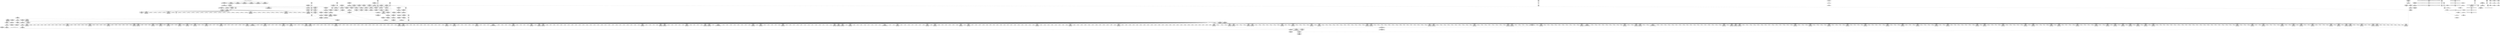 digraph {
	CE0x4c58720 [shape=record,shape=Mrecord,label="{CE0x4c58720|32:_%struct.sock*,_:_CRE_8,16_|*MultipleSource*|Function::selinux_socket_unix_may_send&Arg::other::|security/selinux/hooks.c,4294}"]
	CE0x4c35430 [shape=record,shape=Mrecord,label="{CE0x4c35430|i32_0|*Constant*}"]
	CE0x4c2ac20 [shape=record,shape=Mrecord,label="{CE0x4c2ac20|1216:_i8*,_:_CRE_73,74_}"]
	CE0x4c563f0 [shape=record,shape=Mrecord,label="{CE0x4c563f0|1216:_i8*,_:_CRE_686,687_}"]
	CE0x4c7cbe0 [shape=record,shape=Mrecord,label="{CE0x4c7cbe0|1216:_i8*,_:_CRE_855,856_}"]
	CE0x6badb20 [shape=record,shape=Mrecord,label="{CE0x6badb20|i32_59|*Constant*|*SummSink*}"]
	CE0x4cd32b0 [shape=record,shape=Mrecord,label="{CE0x4cd32b0|i32_8|*Constant*|*SummSink*}"]
	"CONST[source:1(input),value:2(dynamic)][purpose:{object}]"
	CE0x4c552f0 [shape=record,shape=Mrecord,label="{CE0x4c552f0|1216:_i8*,_:_CRE_670,671_}"]
	CE0x4c520c0 [shape=record,shape=Mrecord,label="{CE0x4c520c0|1216:_i8*,_:_CRE_593,594_}"]
	CE0x4c7b6a0 [shape=record,shape=Mrecord,label="{CE0x4c7b6a0|1216:_i8*,_:_CRE_835,836_}"]
	CE0x4c388f0 [shape=record,shape=Mrecord,label="{CE0x4c388f0|1216:_i8*,_:_CRE_3,4_}"]
	CE0x4c61490 [shape=record,shape=Mrecord,label="{CE0x4c61490|1216:_i8*,_:_CRE_19,20_|*MultipleSource*|*LoadInst*|security/selinux/hooks.c,4293|security/selinux/hooks.c,4293}"]
	CE0x4c3ce20 [shape=record,shape=Mrecord,label="{CE0x4c3ce20|1216:_i8*,_:_CRE_393,394_}"]
	CE0x4c7a7c0 [shape=record,shape=Mrecord,label="{CE0x4c7a7c0|1216:_i8*,_:_CRE_821,822_}"]
	CE0x696b300 [shape=record,shape=Mrecord,label="{CE0x696b300|selinux_socket_unix_may_send:_sk_security|security/selinux/hooks.c,4293}"]
	CE0x4c4bf50 [shape=record,shape=Mrecord,label="{CE0x4c4bf50|1216:_i8*,_:_CRE_218,219_}"]
	CE0x4c4ae00 [shape=record,shape=Mrecord,label="{CE0x4c4ae00|1216:_i8*,_:_CRE_84,85_}"]
	CE0x4c7a050 [shape=record,shape=Mrecord,label="{CE0x4c7a050|1216:_i8*,_:_CRE_814,815_}"]
	CE0x4c50c90 [shape=record,shape=Mrecord,label="{CE0x4c50c90|1216:_i8*,_:_CRE_574,575_}"]
	CE0x4c29570 [shape=record,shape=Mrecord,label="{CE0x4c29570|selinux_socket_unix_may_send:_bb|*SummSink*}"]
	CE0x4c37970 [shape=record,shape=Mrecord,label="{CE0x4c37970|1216:_i8*,_:_CRE_167,168_}"]
	CE0x4c44560 [shape=record,shape=Mrecord,label="{CE0x4c44560|1216:_i8*,_:_CRE_231,232_}"]
	CE0x4c51400 [shape=record,shape=Mrecord,label="{CE0x4c51400|1216:_i8*,_:_CRE_581,582_}"]
	CE0x4c7a490 [shape=record,shape=Mrecord,label="{CE0x4c7a490|1216:_i8*,_:_CRE_818,819_}"]
	CE0x4c83cb0 [shape=record,shape=Mrecord,label="{CE0x4c83cb0|1216:_i8*,_:_CRE_1196,1200_|*MultipleSource*|*LoadInst*|security/selinux/hooks.c,4293|security/selinux/hooks.c,4293}"]
	CE0x4c3d8c0 [shape=record,shape=Mrecord,label="{CE0x4c3d8c0|1216:_i8*,_:_CRE_403,404_}"]
	CE0x4c4fa80 [shape=record,shape=Mrecord,label="{CE0x4c4fa80|1216:_i8*,_:_CRE_557,558_}"]
	CE0x4cc64a0 [shape=record,shape=Mrecord,label="{CE0x4cc64a0|selinux_socket_unix_may_send:_sclass|security/selinux/hooks.c,4302|*SummSource*}"]
	CE0x4cbf330 [shape=record,shape=Mrecord,label="{CE0x4cbf330|selinux_socket_unix_may_send:_net6|security/selinux/hooks.c,4300}"]
	CE0x4c54960 [shape=record,shape=Mrecord,label="{CE0x4c54960|1216:_i8*,_:_CRE_661,662_}"]
	CE0x4c560c0 [shape=record,shape=Mrecord,label="{CE0x4c560c0|1216:_i8*,_:_CRE_683,684_}"]
	CE0x4c7a380 [shape=record,shape=Mrecord,label="{CE0x4c7a380|1216:_i8*,_:_CRE_817,818_}"]
	CE0x4c81730 [shape=record,shape=Mrecord,label="{CE0x4c81730|1216:_i8*,_:_CRE_1064,1072_|*MultipleSource*|*LoadInst*|security/selinux/hooks.c,4293|security/selinux/hooks.c,4293}"]
	CE0x4cc39b0 [shape=record,shape=Mrecord,label="{CE0x4cc39b0|selinux_socket_unix_may_send:_tmp15|security/selinux/hooks.c,4302|*SummSource*}"]
	CE0x4c2a510 [shape=record,shape=Mrecord,label="{CE0x4c2a510|1216:_i8*,_:_CRE_38,39_}"]
	CE0x4c7cf10 [shape=record,shape=Mrecord,label="{CE0x4c7cf10|1216:_i8*,_:_CRE_858,859_}"]
	CE0x4cd1500 [shape=record,shape=Mrecord,label="{CE0x4cd1500|8:_%struct.sock*,_:_SCME_47,48_}"]
	CE0x4c55730 [shape=record,shape=Mrecord,label="{CE0x4c55730|1216:_i8*,_:_CRE_674,675_}"]
	CE0x4cd1d50 [shape=record,shape=Mrecord,label="{CE0x4cd1d50|8:_%struct.sock*,_:_SCME_54,55_}"]
	CE0x4c3e690 [shape=record,shape=Mrecord,label="{CE0x4c3e690|1216:_i8*,_:_CRE_416,417_}"]
	CE0x4c40130 [shape=record,shape=Mrecord,label="{CE0x4c40130|1216:_i8*,_:_CRE_488,496_|*MultipleSource*|*LoadInst*|security/selinux/hooks.c,4293|security/selinux/hooks.c,4293}"]
	CE0x4c36610 [shape=record,shape=Mrecord,label="{CE0x4c36610|1216:_i8*,_:_CRE_242,243_}"]
	CE0x4c5a910 [shape=record,shape=Mrecord,label="{CE0x4c5a910|1216:_i8*,_:_CRE_263,264_}"]
	CE0x4c51c80 [shape=record,shape=Mrecord,label="{CE0x4c51c80|1216:_i8*,_:_CRE_589,590_}"]
	CE0x4c5b930 [shape=record,shape=Mrecord,label="{CE0x4c5b930|1216:_i8*,_:_CRE_354,355_}"]
	CE0x4cd1e80 [shape=record,shape=Mrecord,label="{CE0x4cd1e80|8:_%struct.sock*,_:_SCME_55,56_}"]
	CE0x4c31f00 [shape=record,shape=Mrecord,label="{CE0x4c31f00|1216:_i8*,_:_CRE_159,160_}"]
	CE0x4c45f40 [shape=record,shape=Mrecord,label="{CE0x4c45f40|1216:_i8*,_:_CRE_85,86_}"]
	CE0x4c5ada0 [shape=record,shape=Mrecord,label="{CE0x4c5ada0|1216:_i8*,_:_CRE_280,288_|*MultipleSource*|*LoadInst*|security/selinux/hooks.c,4293|security/selinux/hooks.c,4293}"]
	CE0x4c7ed80 [shape=record,shape=Mrecord,label="{CE0x4c7ed80|1216:_i8*,_:_CRE_900,904_|*MultipleSource*|*LoadInst*|security/selinux/hooks.c,4293|security/selinux/hooks.c,4293}"]
	CE0x4c31570 [shape=record,shape=Mrecord,label="{CE0x4c31570|selinux_socket_unix_may_send:_sk|security/selinux/hooks.c,4293|*SummSink*}"]
	CE0x4ccc280 [shape=record,shape=Mrecord,label="{CE0x4ccc280|_ret_i32_%retval.0,_!dbg_!27728|security/selinux/avc.c,775|*SummSource*}"]
	CE0x4c26f90 [shape=record,shape=Mrecord,label="{CE0x4c26f90|i32_5|*Constant*|*SummSink*}"]
	CE0x4c799c0 [shape=record,shape=Mrecord,label="{CE0x4c799c0|1216:_i8*,_:_CRE_809,810_}"]
	CE0x4c510d0 [shape=record,shape=Mrecord,label="{CE0x4c510d0|1216:_i8*,_:_CRE_578,579_}"]
	CE0x4c44a30 [shape=record,shape=Mrecord,label="{CE0x4c44a30|1216:_i8*,_:_CRE_93,94_}"]
	CE0x4c48560 [shape=record,shape=Mrecord,label="{CE0x4c48560|1216:_i8*,_:_CRE_108,112_|*MultipleSource*|*LoadInst*|security/selinux/hooks.c,4293|security/selinux/hooks.c,4293}"]
	CE0x4c56500 [shape=record,shape=Mrecord,label="{CE0x4c56500|1216:_i8*,_:_CRE_687,688_}"]
	CE0x4cd3520 [shape=record,shape=Mrecord,label="{CE0x4cd3520|selinux_socket_unix_may_send:_type|security/selinux/hooks.c,4298|*SummSource*}"]
	CE0x4cc7d30 [shape=record,shape=Mrecord,label="{CE0x4cc7d30|i32_(i32,_i32,_i16,_i32,_%struct.common_audit_data*)*_bitcast_(i32_(i32,_i32,_i16,_i32,_%struct.common_audit_data.495*)*_avc_has_perm_to_i32_(i32,_i32,_i16,_i32,_%struct.common_audit_data*)*)|*Constant*}"]
	CE0x4cbe170 [shape=record,shape=Mrecord,label="{CE0x4cbe170|selinux_socket_unix_may_send:_sk4|security/selinux/hooks.c,4300}"]
	CE0x4c83e80 [shape=record,shape=Mrecord,label="{CE0x4c83e80|1216:_i8*,_:_CRE_1200,1208_|*MultipleSource*|*LoadInst*|security/selinux/hooks.c,4293|security/selinux/hooks.c,4293}"]
	CE0x4c9bbc0 [shape=record,shape=Mrecord,label="{CE0x4c9bbc0|32:_%struct.sock*,_:_CRE_24,32_|*MultipleSource*|Function::selinux_socket_unix_may_send&Arg::other::|security/selinux/hooks.c,4294}"]
	CE0x4c48b50 [shape=record,shape=Mrecord,label="{CE0x4c48b50|1216:_i8*,_:_CRE_173,174_}"]
	CE0x4c850a0 [shape=record,shape=Mrecord,label="{CE0x4c850a0|1216:_i8*,_:_CRE_1264,1272_|*MultipleSource*|*LoadInst*|security/selinux/hooks.c,4293|security/selinux/hooks.c,4293}"]
	CE0x4c45960 [shape=record,shape=Mrecord,label="{CE0x4c45960|1216:_i8*,_:_CRE_127,128_}"]
	CE0x4c50eb0 [shape=record,shape=Mrecord,label="{CE0x4c50eb0|1216:_i8*,_:_CRE_576,577_}"]
	CE0x4c2df80 [shape=record,shape=Mrecord,label="{CE0x4c2df80|1216:_i8*,_:_CRE_184,188_|*MultipleSource*|*LoadInst*|security/selinux/hooks.c,4293|security/selinux/hooks.c,4293}"]
	CE0x4c7c9c0 [shape=record,shape=Mrecord,label="{CE0x4c7c9c0|1216:_i8*,_:_CRE_853,854_}"]
	CE0x4c81900 [shape=record,shape=Mrecord,label="{CE0x4c81900|1216:_i8*,_:_CRE_1072,1076_|*MultipleSource*|*LoadInst*|security/selinux/hooks.c,4293|security/selinux/hooks.c,4293}"]
	CE0x4c5a2b0 [shape=record,shape=Mrecord,label="{CE0x4c5a2b0|1216:_i8*,_:_CRE_257,258_}"]
	CE0x4c5b0b0 [shape=record,shape=Mrecord,label="{CE0x4c5b0b0|1216:_i8*,_:_CRE_304,312_|*MultipleSource*|*LoadInst*|security/selinux/hooks.c,4293|security/selinux/hooks.c,4293}"]
	CE0x4cbae00 [shape=record,shape=Mrecord,label="{CE0x4cbae00|selinux_socket_unix_may_send:_tmp8|security/selinux/hooks.c,4294|*SummSource*}"]
	CE0x4c3cf30 [shape=record,shape=Mrecord,label="{CE0x4c3cf30|1216:_i8*,_:_CRE_394,395_}"]
	CE0x4c843f0 [shape=record,shape=Mrecord,label="{CE0x4c843f0|1216:_i8*,_:_CRE_1216,1224_|*MultipleSource*|*LoadInst*|security/selinux/hooks.c,4293|security/selinux/hooks.c,4293}"]
	CE0x4c7ad10 [shape=record,shape=Mrecord,label="{CE0x4c7ad10|1216:_i8*,_:_CRE_826,827_}"]
	CE0x4c80ff0 [shape=record,shape=Mrecord,label="{CE0x4c80ff0|1216:_i8*,_:_CRE_1032,1040_|*MultipleSource*|*LoadInst*|security/selinux/hooks.c,4293|security/selinux/hooks.c,4293}"]
	CE0x4c39270 [shape=record,shape=Mrecord,label="{CE0x4c39270|1216:_i8*,_:_CRE_208,209_}"]
	CE0x4cd1fb0 [shape=record,shape=Mrecord,label="{CE0x4cd1fb0|i64_56|*Constant*}"]
	CE0x4cbf1e0 [shape=record,shape=Mrecord,label="{CE0x4cbf1e0|selinux_socket_unix_may_send:_u5|security/selinux/hooks.c,4300|*SummSource*}"]
	CE0x4c2d7f0 [shape=record,shape=Mrecord,label="{CE0x4c2d7f0|1216:_i8*,_:_CRE_177,178_}"]
	CE0x4c60260 [shape=record,shape=Mrecord,label="{CE0x4c60260|1216:_i8*,_:_CRE_25,26_}"]
	CE0x4c535c0 [shape=record,shape=Mrecord,label="{CE0x4c535c0|1216:_i8*,_:_CRE_624,632_|*MultipleSource*|*LoadInst*|security/selinux/hooks.c,4293|security/selinux/hooks.c,4293}"]
	CE0x4c454a0 [shape=record,shape=Mrecord,label="{CE0x4c454a0|1216:_i8*,_:_CRE_198,199_}"]
	CE0x4c46290 [shape=record,shape=Mrecord,label="{CE0x4c46290|1216:_i8*,_:_CRE_89,90_}"]
	CE0x4c82ed0 [shape=record,shape=Mrecord,label="{CE0x4c82ed0|1216:_i8*,_:_CRE_1157,1158_}"]
	CE0x4c29f10 [shape=record,shape=Mrecord,label="{CE0x4c29f10|selinux_socket_unix_may_send:_ad|security/selinux/hooks.c, 4295|*SummSource*}"]
	CE0x4c48c60 [shape=record,shape=Mrecord,label="{CE0x4c48c60|1216:_i8*,_:_CRE_174,175_}"]
	CE0x4c5bb20 [shape=record,shape=Mrecord,label="{CE0x4c5bb20|1216:_i8*,_:_CRE_358,359_}"]
	CE0x4c7df00 [shape=record,shape=Mrecord,label="{CE0x4c7df00|1216:_i8*,_:_CRE_873,874_}"]
	CE0x4c80170 [shape=record,shape=Mrecord,label="{CE0x4c80170|1216:_i8*,_:_CRE_972,976_|*MultipleSource*|*LoadInst*|security/selinux/hooks.c,4293|security/selinux/hooks.c,4293}"]
	CE0x62e7810 [shape=record,shape=Mrecord,label="{CE0x62e7810|32:_%struct.sock*,_:_CRE_40,48_|*MultipleSource*|security/selinux/hooks.c,4293|Function::selinux_socket_unix_may_send&Arg::sock::}"]
	CE0x4c54520 [shape=record,shape=Mrecord,label="{CE0x4c54520|1216:_i8*,_:_CRE_657,658_}"]
	CE0x4cbeb50 [shape=record,shape=Mrecord,label="{CE0x4cbeb50|selinux_socket_unix_may_send:_tmp12|*LoadInst*|security/selinux/hooks.c,4300|*SummSink*}"]
	CE0x4c2a3e0 [shape=record,shape=Mrecord,label="{CE0x4c2a3e0|selinux_socket_unix_may_send:_tmp2|*SummSink*}"]
	CE0x4cd0920 [shape=record,shape=Mrecord,label="{CE0x4cd0920|8:_%struct.sock*,_:_SCME_37,38_}"]
	CE0x4cbc170 [shape=record,shape=Mrecord,label="{CE0x4cbc170|avc_has_perm:_tsid|Function::avc_has_perm&Arg::tsid::|*SummSink*}"]
	CE0x4c4c9d0 [shape=record,shape=Mrecord,label="{CE0x4c4c9d0|1216:_i8*,_:_CRE_65,66_}"]
	CE0x4c3f6f0 [shape=record,shape=Mrecord,label="{CE0x4c3f6f0|1216:_i8*,_:_CRE_452,456_|*MultipleSource*|*LoadInst*|security/selinux/hooks.c,4293|security/selinux/hooks.c,4293}"]
	CE0x4c3e9c0 [shape=record,shape=Mrecord,label="{CE0x4c3e9c0|1216:_i8*,_:_CRE_419,420_}"]
	CE0x4c4c2e0 [shape=record,shape=Mrecord,label="{CE0x4c4c2e0|1216:_i8*,_:_CRE_148,149_}"]
	CE0x4c3ef10 [shape=record,shape=Mrecord,label="{CE0x4c3ef10|1216:_i8*,_:_CRE_536,537_}"]
	CE0x594c200 [shape=record,shape=Mrecord,label="{CE0x594c200|1216:_i8*,_:_CRE_98,99_}"]
	CE0x4c5b540 [shape=record,shape=Mrecord,label="{CE0x4c5b540|1216:_i8*,_:_CRE_336,344_|*MultipleSource*|*LoadInst*|security/selinux/hooks.c,4293|security/selinux/hooks.c,4293}"]
	CE0x4c7b370 [shape=record,shape=Mrecord,label="{CE0x4c7b370|1216:_i8*,_:_CRE_832,833_}"]
	CE0x4c780e0 [shape=record,shape=Mrecord,label="{CE0x4c780e0|1216:_i8*,_:_CRE_724,728_|*MultipleSource*|*LoadInst*|security/selinux/hooks.c,4293|security/selinux/hooks.c,4293}"]
	CE0x4cd8bf0 [shape=record,shape=Mrecord,label="{CE0x4cd8bf0|selinux_socket_unix_may_send:_tmp9|security/selinux/hooks.c,4294|*SummSink*}"]
	CE0x4c7d240 [shape=record,shape=Mrecord,label="{CE0x4c7d240|1216:_i8*,_:_CRE_861,862_}"]
	CE0x4cbf3a0 [shape=record,shape=Mrecord,label="{CE0x4cbf3a0|i32_2|*Constant*|*SummSink*}"]
	CE0x4c2e1f0 [shape=record,shape=Mrecord,label="{CE0x4c2e1f0|1216:_i8*,_:_CRE_142,143_}"]
	CE0x4c541f0 [shape=record,shape=Mrecord,label="{CE0x4c541f0|1216:_i8*,_:_CRE_654,655_}"]
	CE0x4c2a780 [shape=record,shape=Mrecord,label="{CE0x4c2a780|1216:_i8*,_:_CRE_40,48_|*MultipleSource*|*LoadInst*|security/selinux/hooks.c,4293|security/selinux/hooks.c,4293}"]
	CE0x4c7e9f0 [shape=record,shape=Mrecord,label="{CE0x4c7e9f0|1216:_i8*,_:_CRE_892,896_|*MultipleSource*|*LoadInst*|security/selinux/hooks.c,4293|security/selinux/hooks.c,4293}"]
	CE0x4cc2610 [shape=record,shape=Mrecord,label="{CE0x4cc2610|i32_4|*Constant*|*SummSource*}"]
	CE0x4c572a0 [shape=record,shape=Mrecord,label="{CE0x4c572a0|1216:_i8*,_:_CRE_715,716_}"]
	CE0x4c3d260 [shape=record,shape=Mrecord,label="{CE0x4c3d260|1216:_i8*,_:_CRE_397,398_}"]
	CE0x4c3ecf0 [shape=record,shape=Mrecord,label="{CE0x4c3ecf0|1216:_i8*,_:_CRE_422,423_}"]
	CE0x4c55fb0 [shape=record,shape=Mrecord,label="{CE0x4c55fb0|1216:_i8*,_:_CRE_682,683_}"]
	CE0x4cbdbf0 [shape=record,shape=Mrecord,label="{CE0x4cbdbf0|selinux_socket_unix_may_send:_u5|security/selinux/hooks.c,4300}"]
	CE0x4c7bbf0 [shape=record,shape=Mrecord,label="{CE0x4c7bbf0|1216:_i8*,_:_CRE_840,841_}"]
	CE0x4cbd210 [shape=record,shape=Mrecord,label="{CE0x4cbd210|avc_has_perm:_auditdata|Function::avc_has_perm&Arg::auditdata::|*SummSink*}"]
	CE0x4c49450 [shape=record,shape=Mrecord,label="{CE0x4c49450|1216:_i8*,_:_CRE_34,35_}"]
	CE0x4c29fc0 [shape=record,shape=Mrecord,label="{CE0x4c29fc0|i64_1|*Constant*}"]
	CE0x4c7ef50 [shape=record,shape=Mrecord,label="{CE0x4c7ef50|1216:_i8*,_:_CRE_904,912_|*MultipleSource*|*LoadInst*|security/selinux/hooks.c,4293|security/selinux/hooks.c,4293}"]
	CE0x4cbcf40 [shape=record,shape=Mrecord,label="{CE0x4cbcf40|avc_has_perm:_auditdata|Function::avc_has_perm&Arg::auditdata::}"]
	CE0x4cd0590 [shape=record,shape=Mrecord,label="{CE0x4cd0590|8:_%struct.sock*,_:_SCME_34,35_}"]
	CE0x4c3bd20 [shape=record,shape=Mrecord,label="{CE0x4c3bd20|1216:_i8*,_:_CRE_377,378_}"]
	CE0x4cbd720 [shape=record,shape=Mrecord,label="{CE0x4cbd720|selinux_socket_unix_may_send:_sk4|security/selinux/hooks.c,4300|*SummSink*}"]
	CE0x4c3df20 [shape=record,shape=Mrecord,label="{CE0x4c3df20|1216:_i8*,_:_CRE_409,410_}"]
	CE0x4c3cd10 [shape=record,shape=Mrecord,label="{CE0x4c3cd10|1216:_i8*,_:_CRE_392,393_}"]
	CE0x4c45510 [shape=record,shape=Mrecord,label="{CE0x4c45510|1216:_i8*,_:_CRE_227,228_}"]
	CE0x4c478d0 [shape=record,shape=Mrecord,label="{CE0x4c478d0|1216:_i8*,_:_CRE_219,220_}"]
	CE0x4c41410 [shape=record,shape=Mrecord,label="{CE0x4c41410|1216:_i8*,_:_CRE_546,547_}"]
	CE0x4c82950 [shape=record,shape=Mrecord,label="{CE0x4c82950|1216:_i8*,_:_CRE_1153,1154_}"]
	CE0x4c7b480 [shape=record,shape=Mrecord,label="{CE0x4c7b480|1216:_i8*,_:_CRE_833,834_}"]
	CE0x4c53b60 [shape=record,shape=Mrecord,label="{CE0x4c53b60|1216:_i8*,_:_CRE_649,650_}"]
	CE0x4c37750 [shape=record,shape=Mrecord,label="{CE0x4c37750|1216:_i8*,_:_CRE_165,166_}"]
	CE0x4ccfde0 [shape=record,shape=Mrecord,label="{CE0x4ccfde0|8:_%struct.sock*,_:_SCME_26,27_}"]
	CE0x4c31a90 [shape=record,shape=Mrecord,label="{CE0x4c31a90|1216:_i8*,_:_CRE_120,121_}"]
	CE0x4c7ccf0 [shape=record,shape=Mrecord,label="{CE0x4c7ccf0|1216:_i8*,_:_CRE_856,857_}"]
	CE0x4c7d130 [shape=record,shape=Mrecord,label="{CE0x4c7d130|1216:_i8*,_:_CRE_860,861_}"]
	CE0x4c7b040 [shape=record,shape=Mrecord,label="{CE0x4c7b040|1216:_i8*,_:_CRE_829,830_}"]
	CE0x4cbb1a0 [shape=record,shape=Mrecord,label="{CE0x4cbb1a0|selinux_socket_unix_may_send:_tmp9|security/selinux/hooks.c,4294}"]
	CE0x4c3e140 [shape=record,shape=Mrecord,label="{CE0x4c3e140|1216:_i8*,_:_CRE_411,412_}"]
	CE0x4ccce20 [shape=record,shape=Mrecord,label="{CE0x4ccce20|_ret_i32_%call,_!dbg_!27738|security/selinux/hooks.c,4304|*SummSink*}"]
	CE0x4c3dbf0 [shape=record,shape=Mrecord,label="{CE0x4c3dbf0|1216:_i8*,_:_CRE_406,407_}"]
	CE0x4c279b0 [shape=record,shape=Mrecord,label="{CE0x4c279b0|i64_1|*Constant*|*SummSource*}"]
	CE0x4cd3240 [shape=record,shape=Mrecord,label="{CE0x4cd3240|i32_8|*Constant*|*SummSource*}"]
	CE0x4c5b1c0 [shape=record,shape=Mrecord,label="{CE0x4c5b1c0|1216:_i8*,_:_CRE_312,316_|*MultipleSource*|*LoadInst*|security/selinux/hooks.c,4293|security/selinux/hooks.c,4293}"]
	CE0x4c79620 [shape=record,shape=Mrecord,label="{CE0x4c79620|1216:_i8*,_:_CRE_792,800_|*MultipleSource*|*LoadInst*|security/selinux/hooks.c,4293|security/selinux/hooks.c,4293}"]
	CE0x4c4f860 [shape=record,shape=Mrecord,label="{CE0x4c4f860|1216:_i8*,_:_CRE_555,556_}"]
	CE0x4c3ade0 [shape=record,shape=Mrecord,label="{CE0x4c3ade0|1216:_i8*,_:_CRE_88,89_}"]
	CE0x4c2a5e0 [shape=record,shape=Mrecord,label="{CE0x4c2a5e0|1216:_i8*,_:_CRE_39,40_}"]
	CE0x4c460e0 [shape=record,shape=Mrecord,label="{CE0x4c460e0|1216:_i8*,_:_CRE_87,88_}"]
	CE0x4c7ac00 [shape=record,shape=Mrecord,label="{CE0x4c7ac00|1216:_i8*,_:_CRE_825,826_}"]
	CE0x4c7b260 [shape=record,shape=Mrecord,label="{CE0x4c7b260|1216:_i8*,_:_CRE_831,832_}"]
	CE0x4c2ce10 [shape=record,shape=Mrecord,label="{CE0x4c2ce10|1216:_i8*,_:_CRE_63,64_}"]
	CE0x4c500e0 [shape=record,shape=Mrecord,label="{CE0x4c500e0|1216:_i8*,_:_CRE_563,564_}"]
	CE0x4c42340 [shape=record,shape=Mrecord,label="{CE0x4c42340|1216:_i8*,_:_CRE_204,205_}"]
	CE0x4c4b920 [shape=record,shape=Mrecord,label="{CE0x4c4b920|1216:_i8*,_:_CRE_212,213_}"]
	CE0x4c5bf00 [shape=record,shape=Mrecord,label="{CE0x4c5bf00|1216:_i8*,_:_CRE_361,362_}"]
	CE0x4c823e0 [shape=record,shape=Mrecord,label="{CE0x4c823e0|1216:_i8*,_:_CRE_1128,1136_|*MultipleSource*|*LoadInst*|security/selinux/hooks.c,4293|security/selinux/hooks.c,4293}"]
	CE0x4c4f0c0 [shape=record,shape=Mrecord,label="{CE0x4c4f0c0|1216:_i8*,_:_CRE_151,152_}"]
	CE0x4c806e0 [shape=record,shape=Mrecord,label="{CE0x4c806e0|1216:_i8*,_:_CRE_992,1000_|*MultipleSource*|*LoadInst*|security/selinux/hooks.c,4293|security/selinux/hooks.c,4293}"]
	CE0x4cd7e20 [shape=record,shape=Mrecord,label="{CE0x4cd7e20|i8_2|*Constant*}"]
	CE0x4c45cd0 [shape=record,shape=Mrecord,label="{CE0x4c45cd0|1216:_i8*,_:_CRE_131,132_}"]
	CE0x4c57f60 [shape=record,shape=Mrecord,label="{CE0x4c57f60|selinux_socket_unix_may_send:_tmp7|*LoadInst*|security/selinux/hooks.c,4294}"]
	CE0x4c39160 [shape=record,shape=Mrecord,label="{CE0x4c39160|1216:_i8*,_:_CRE_207,208_}"]
	CE0x4ca3760 [shape=record,shape=Mrecord,label="{CE0x4ca3760|selinux_socket_unix_may_send:_other|Function::selinux_socket_unix_may_send&Arg::other::}"]
	CE0x4c22660 [shape=record,shape=Mrecord,label="{CE0x4c22660|selinux_socket_unix_may_send:_tmp|*SummSource*}"]
	CE0x4c4eff0 [shape=record,shape=Mrecord,label="{CE0x4c4eff0|i32_0|*Constant*|*SummSink*}"]
	CE0x4c7e560 [shape=record,shape=Mrecord,label="{CE0x4c7e560|1216:_i8*,_:_CRE_879,880_}"]
	CE0x4c4fb90 [shape=record,shape=Mrecord,label="{CE0x4c4fb90|1216:_i8*,_:_CRE_558,559_}"]
	CE0x4c33e70 [shape=record,shape=Mrecord,label="{CE0x4c33e70|1216:_i8*,_:_CRE_182,183_}"]
	CE0x4c84b30 [shape=record,shape=Mrecord,label="{CE0x4c84b30|1216:_i8*,_:_CRE_1240,1248_|*MultipleSource*|*LoadInst*|security/selinux/hooks.c,4293|security/selinux/hooks.c,4293}"]
	CE0x4cd9570 [shape=record,shape=Mrecord,label="{CE0x4cd9570|selinux_socket_unix_may_send:_tmp11|security/selinux/hooks.c,4296|*SummSource*}"]
	CE0x4c482f0 [shape=record,shape=Mrecord,label="{CE0x4c482f0|1216:_i8*,_:_CRE_103,104_}"]
	CE0x4c41850 [shape=record,shape=Mrecord,label="{CE0x4c41850|1216:_i8*,_:_CRE_550,551_}"]
	CE0x4c57ab0 [shape=record,shape=Mrecord,label="{CE0x4c57ab0|selinux_socket_unix_may_send:_other|Function::selinux_socket_unix_may_send&Arg::other::|*SummSink*}"]
	CE0x594c470 [shape=record,shape=Mrecord,label="{CE0x594c470|1216:_i8*,_:_CRE_101,102_}"]
	CE0x4c28390 [shape=record,shape=Mrecord,label="{CE0x4c28390|selinux_socket_unix_may_send:_sock|Function::selinux_socket_unix_may_send&Arg::sock::|*SummSink*}"]
	CE0x4c26b30 [shape=record,shape=Mrecord,label="{CE0x4c26b30|32:_%struct.sock*,_:_CRE_4,6_|*MultipleSource*|security/selinux/hooks.c,4293|Function::selinux_socket_unix_may_send&Arg::sock::}"]
	CE0x4c5a5e0 [shape=record,shape=Mrecord,label="{CE0x4c5a5e0|1216:_i8*,_:_CRE_260,261_}"]
	CE0x4c9b460 [shape=record,shape=Mrecord,label="{CE0x4c9b460|i32_4|*Constant*|*SummSink*}"]
	CE0x4c7b9d0 [shape=record,shape=Mrecord,label="{CE0x4c7b9d0|1216:_i8*,_:_CRE_838,839_}"]
	CE0x4c55c80 [shape=record,shape=Mrecord,label="{CE0x4c55c80|1216:_i8*,_:_CRE_679,680_}"]
	CE0x4c59f80 [shape=record,shape=Mrecord,label="{CE0x4c59f80|1216:_i8*,_:_CRE_254,255_}"]
	CE0x4c3fae0 [shape=record,shape=Mrecord,label="{CE0x4c3fae0|1216:_i8*,_:_CRE_464,468_|*MultipleSource*|*LoadInst*|security/selinux/hooks.c,4293|security/selinux/hooks.c,4293}"]
	CE0x4cccb10 [shape=record,shape=Mrecord,label="{CE0x4cccb10|_ret_i32_%call,_!dbg_!27738|security/selinux/hooks.c,4304}"]
	CE0x4c3c160 [shape=record,shape=Mrecord,label="{CE0x4c3c160|1216:_i8*,_:_CRE_381,382_}"]
	CE0x4c46010 [shape=record,shape=Mrecord,label="{CE0x4c46010|1216:_i8*,_:_CRE_86,87_}"]
	CE0x4c45c00 [shape=record,shape=Mrecord,label="{CE0x4c45c00|1216:_i8*,_:_CRE_130,131_}"]
	CE0x4c3acd0 [shape=record,shape=Mrecord,label="{CE0x4c3acd0|1216:_i8*,_:_CRE_74,75_}"]
	CE0x4c790b0 [shape=record,shape=Mrecord,label="{CE0x4c790b0|1216:_i8*,_:_CRE_772,776_|*MultipleSource*|*LoadInst*|security/selinux/hooks.c,4293|security/selinux/hooks.c,4293}"]
	CE0x4c371a0 [shape=record,shape=Mrecord,label="{CE0x4c371a0|selinux_socket_unix_may_send:_tmp3|*SummSink*}"]
	CE0x4c44220 [shape=record,shape=Mrecord,label="{CE0x4c44220|1216:_i8*,_:_CRE_228,229_}"]
	CE0x4c3f290 [shape=record,shape=Mrecord,label="{CE0x4c3f290|1216:_i8*,_:_CRE_432,440_|*MultipleSource*|*LoadInst*|security/selinux/hooks.c,4293|security/selinux/hooks.c,4293}"]
	CE0x4c53990 [shape=record,shape=Mrecord,label="{CE0x4c53990|1216:_i8*,_:_CRE_640,644_|*MultipleSource*|*LoadInst*|security/selinux/hooks.c,4293|security/selinux/hooks.c,4293}"]
	CE0x4c5ba80 [shape=record,shape=Mrecord,label="{CE0x4c5ba80|1216:_i8*,_:_CRE_355,356_}"]
	CE0x4c2aa80 [shape=record,shape=Mrecord,label="{CE0x4c2aa80|1216:_i8*,_:_CRE_71,72_}"]
	CE0x4c7aaf0 [shape=record,shape=Mrecord,label="{CE0x4c7aaf0|1216:_i8*,_:_CRE_824,825_}"]
	CE0x4c3af20 [shape=record,shape=Mrecord,label="{CE0x4c3af20|1216:_i8*,_:_CRE_78,79_}"]
	CE0x4cbf8c0 [shape=record,shape=Mrecord,label="{CE0x4cbf8c0|selinux_socket_unix_may_send:_net6|security/selinux/hooks.c,4300|*SummSource*}"]
	CE0x4c59d60 [shape=record,shape=Mrecord,label="{CE0x4c59d60|1216:_i8*,_:_CRE_252,253_}"]
	CE0x4c39050 [shape=record,shape=Mrecord,label="{CE0x4c39050|1216:_i8*,_:_CRE_206,207_}"]
	CE0x4c319f0 [shape=record,shape=Mrecord,label="{CE0x4c319f0|1216:_i8*,_:_CRE_119,120_}"]
	CE0x4c3bbd0 [shape=record,shape=Mrecord,label="{CE0x4c3bbd0|1216:_i8*,_:_CRE_376,377_}"]
	CE0x4c7e340 [shape=record,shape=Mrecord,label="{CE0x4c7e340|1216:_i8*,_:_CRE_877,878_}"]
	CE0x4c79cf0 [shape=record,shape=Mrecord,label="{CE0x4c79cf0|1216:_i8*,_:_CRE_812,813_}"]
	CE0x4c34090 [shape=record,shape=Mrecord,label="{CE0x4c34090|1216:_i8*,_:_CRE_192,193_}"]
	CE0x4cd9720 [shape=record,shape=Mrecord,label="{CE0x4cd9720|selinux_socket_unix_may_send:_tmp11|security/selinux/hooks.c,4296|*SummSink*}"]
	CE0x4c41300 [shape=record,shape=Mrecord,label="{CE0x4c41300|1216:_i8*,_:_CRE_545,546_}"]
	CE0x4c45e70 [shape=record,shape=Mrecord,label="{CE0x4c45e70|1216:_i8*,_:_CRE_133,134_}"]
	CE0x4c7e450 [shape=record,shape=Mrecord,label="{CE0x4c7e450|1216:_i8*,_:_CRE_878,879_}"]
	CE0x594c540 [shape=record,shape=Mrecord,label="{CE0x594c540|1216:_i8*,_:_CRE_102,103_}"]
	CE0x4ccfcc0 [shape=record,shape=Mrecord,label="{CE0x4ccfcc0|8:_%struct.sock*,_:_SCME_25,26_}"]
	CE0x4c5cde0 [shape=record,shape=Mrecord,label="{CE0x4c5cde0|1216:_i8*,_:_CRE_375,376_}"]
	CE0x4c47640 [shape=record,shape=Mrecord,label="{CE0x4c47640|1216:_i8*,_:_CRE_114,115_}"]
	CE0x4c4c3b0 [shape=record,shape=Mrecord,label="{CE0x4c4c3b0|1216:_i8*,_:_CRE_149,150_}"]
	CE0x4cbcca0 [shape=record,shape=Mrecord,label="{CE0x4cbcca0|avc_has_perm:_requested|Function::avc_has_perm&Arg::requested::|*SummSource*}"]
	CE0x4c56a20 [shape=record,shape=Mrecord,label="{CE0x4c56a20|1216:_i8*,_:_CRE_707,708_}"]
	CE0x4c58d80 [shape=record,shape=Mrecord,label="{CE0x4c58d80|1216:_i8*,_:_CRE_693,694_}"]
	CE0x4c4c210 [shape=record,shape=Mrecord,label="{CE0x4c4c210|1216:_i8*,_:_CRE_147,148_}"]
	CE0x4c2e120 [shape=record,shape=Mrecord,label="{CE0x4c2e120|1216:_i8*,_:_CRE_141,142_}"]
	CE0x4c51ea0 [shape=record,shape=Mrecord,label="{CE0x4c51ea0|1216:_i8*,_:_CRE_591,592_}"]
	CE0x4cbbc10 [shape=record,shape=Mrecord,label="{CE0x4cbbc10|avc_has_perm:_ssid|Function::avc_has_perm&Arg::ssid::}"]
	CE0x4c55620 [shape=record,shape=Mrecord,label="{CE0x4c55620|1216:_i8*,_:_CRE_673,674_}"]
	CE0x4c40fd0 [shape=record,shape=Mrecord,label="{CE0x4c40fd0|1216:_i8*,_:_CRE_542,543_}"]
	CE0x4c57080 [shape=record,shape=Mrecord,label="{CE0x4c57080|1216:_i8*,_:_CRE_713,714_}"]
	CE0x4c78d10 [shape=record,shape=Mrecord,label="{CE0x4c78d10|1216:_i8*,_:_CRE_764,768_|*MultipleSource*|*LoadInst*|security/selinux/hooks.c,4293|security/selinux/hooks.c,4293}"]
	CE0x4c7bd00 [shape=record,shape=Mrecord,label="{CE0x4c7bd00|1216:_i8*,_:_CRE_841,842_}"]
	CE0x4c2b5d0 [shape=record,shape=Mrecord,label="{CE0x4c2b5d0|avc_has_perm:_entry}"]
	CE0x4c51b70 [shape=record,shape=Mrecord,label="{CE0x4c51b70|1216:_i8*,_:_CRE_588,589_}"]
	CE0x4c273b0 [shape=record,shape=Mrecord,label="{CE0x4c273b0|i32_1|*Constant*|*SummSink*}"]
	CE0x4cbf170 [shape=record,shape=Mrecord,label="{CE0x4cbf170|selinux_socket_unix_may_send:_u5|security/selinux/hooks.c,4300|*SummSink*}"]
	CE0x4c4cb70 [shape=record,shape=Mrecord,label="{CE0x4c4cb70|1216:_i8*,_:_CRE_67,68_}"]
	CE0x4cbced0 [shape=record,shape=Mrecord,label="{CE0x4cbced0|selinux_socket_unix_may_send:_tmp17|security/selinux/hooks.c,4304}"]
	CE0x4cbb130 [shape=record,shape=Mrecord,label="{CE0x4cbb130|selinux_socket_unix_may_send:_tmp9|security/selinux/hooks.c,4294|*SummSource*}"]
	CE0x4c2a6b0 [shape=record,shape=Mrecord,label="{CE0x4c2a6b0|1216:_i8*,_:_CRE_56,57_}"]
	CE0x4c36c00 [shape=record,shape=Mrecord,label="{CE0x4c36c00|selinux_socket_unix_may_send:_net|security/selinux/hooks.c, 4296|*SummSource*}"]
	CE0x4c81ca0 [shape=record,shape=Mrecord,label="{CE0x4c81ca0|1216:_i8*,_:_CRE_1080,1088_|*MultipleSource*|*LoadInst*|security/selinux/hooks.c,4293|security/selinux/hooks.c,4293}"]
	CE0x4c5af30 [shape=record,shape=Mrecord,label="{CE0x4c5af30|1216:_i8*,_:_CRE_288,304_|*MultipleSource*|*LoadInst*|security/selinux/hooks.c,4293|security/selinux/hooks.c,4293}"]
	CE0x4c22dc0 [shape=record,shape=Mrecord,label="{CE0x4c22dc0|selinux_socket_unix_may_send:_sock|Function::selinux_socket_unix_may_send&Arg::sock::}"]
	CE0x4c44450 [shape=record,shape=Mrecord,label="{CE0x4c44450|1216:_i8*,_:_CRE_230,231_}"]
	CE0x4c7a160 [shape=record,shape=Mrecord,label="{CE0x4c7a160|1216:_i8*,_:_CRE_815,816_}"]
	CE0x4c56c40 [shape=record,shape=Mrecord,label="{CE0x4c56c40|1216:_i8*,_:_CRE_709,710_}"]
	CE0x4c34f30 [shape=record,shape=Mrecord,label="{CE0x4c34f30|1216:_i8*,_:_CRE_32,33_}"]
	CE0x4c31fd0 [shape=record,shape=Mrecord,label="{CE0x4c31fd0|1216:_i8*,_:_CRE_160,161_}"]
	CE0x4c7f860 [shape=record,shape=Mrecord,label="{CE0x4c7f860|1216:_i8*,_:_CRE_952,960_|*MultipleSource*|*LoadInst*|security/selinux/hooks.c,4293|security/selinux/hooks.c,4293}"]
	CE0x4c5aa20 [shape=record,shape=Mrecord,label="{CE0x4c5aa20|1216:_i8*,_:_CRE_352,353_}"]
	CE0x4c339d0 [shape=record,shape=Mrecord,label="{CE0x4c339d0|1216:_i8*,_:_CRE_57,58_}"]
	CE0x4c5cbc0 [shape=record,shape=Mrecord,label="{CE0x4c5cbc0|1216:_i8*,_:_CRE_373,374_}"]
	CE0x4c551e0 [shape=record,shape=Mrecord,label="{CE0x4c551e0|1216:_i8*,_:_CRE_669,670_}"]
	CE0x4c3fd80 [shape=record,shape=Mrecord,label="{CE0x4c3fd80|1216:_i8*,_:_CRE_472,476_|*MultipleSource*|*LoadInst*|security/selinux/hooks.c,4293|security/selinux/hooks.c,4293}"]
	CE0x4cd0020 [shape=record,shape=Mrecord,label="{CE0x4cd0020|8:_%struct.sock*,_:_SCME_29,30_}"]
	CE0x4ccff70 [shape=record,shape=Mrecord,label="{CE0x4ccff70|8:_%struct.sock*,_:_SCME_28,29_}"]
	CE0x4c85440 [shape=record,shape=Mrecord,label="{CE0x4c85440|1216:_i8*,_:_CRE_1280,1288_|*MultipleSource*|*LoadInst*|security/selinux/hooks.c,4293|security/selinux/hooks.c,4293}"]
	CE0x4c55510 [shape=record,shape=Mrecord,label="{CE0x4c55510|1216:_i8*,_:_CRE_672,673_}"]
	CE0x4c30720 [shape=record,shape=Mrecord,label="{CE0x4c30720|32:_%struct.sock*,_:_CRE_8,16_|*MultipleSource*|security/selinux/hooks.c,4293|Function::selinux_socket_unix_may_send&Arg::sock::}"]
	CE0x4c512f0 [shape=record,shape=Mrecord,label="{CE0x4c512f0|1216:_i8*,_:_CRE_580,581_}"]
	CE0x4c55400 [shape=record,shape=Mrecord,label="{CE0x4c55400|1216:_i8*,_:_CRE_671,672_}"]
	CE0x4c59c50 [shape=record,shape=Mrecord,label="{CE0x4c59c50|1216:_i8*,_:_CRE_251,252_}"]
	CE0x4cc0b30 [shape=record,shape=Mrecord,label="{CE0x4cc0b30|i32_2|*Constant*}"]
	CE0x4c5c230 [shape=record,shape=Mrecord,label="{CE0x4c5c230|1216:_i8*,_:_CRE_364,365_}"]
	CE0x4c35fb0 [shape=record,shape=Mrecord,label="{CE0x4c35fb0|1216:_i8*,_:_CRE_236,237_}"]
	CE0x4c47e20 [shape=record,shape=Mrecord,label="{CE0x4c47e20|1216:_i8*,_:_CRE_224,225_}"]
	CE0x4ccf280 [shape=record,shape=Mrecord,label="{CE0x4ccf280|8:_%struct.sock*,_:_SCME_0,4_|*MultipleSource*|security/selinux/hooks.c,4296|security/selinux/hooks.c,4296|security/selinux/hooks.c, 4296}"]
	CE0x4c4f330 [shape=record,shape=Mrecord,label="{CE0x4c4f330|1216:_i8*,_:_CRE_154,155_}"]
	CE0x4c594f0 [shape=record,shape=Mrecord,label="{CE0x4c594f0|1216:_i8*,_:_CRE_700,701_}"]
	CE0x4ccc8b0 [shape=record,shape=Mrecord,label="{CE0x4ccc8b0|selinux_socket_unix_may_send:_tmp17|security/selinux/hooks.c,4304|*SummSink*}"]
	CE0x4cc7930 [shape=record,shape=Mrecord,label="{CE0x4cc7930|selinux_socket_unix_may_send:_call|security/selinux/hooks.c,4302|*SummSource*}"]
	CE0x4c81390 [shape=record,shape=Mrecord,label="{CE0x4c81390|1216:_i8*,_:_CRE_1048,1056_|*MultipleSource*|*LoadInst*|security/selinux/hooks.c,4293|security/selinux/hooks.c,4293}"]
	CE0x4c298e0 [shape=record,shape=Mrecord,label="{CE0x4c298e0|selinux_socket_unix_may_send:_net|security/selinux/hooks.c, 4296}"]
	CE0x4ccc460 [shape=record,shape=Mrecord,label="{CE0x4ccc460|_ret_i32_%retval.0,_!dbg_!27728|security/selinux/avc.c,775|*SummSink*}"]
	CE0x4c33f80 [shape=record,shape=Mrecord,label="{CE0x4c33f80|1216:_i8*,_:_CRE_183,184_}"]
	CE0x4c83310 [shape=record,shape=Mrecord,label="{CE0x4c83310|1216:_i8*,_:_CRE_1160,1162_|*MultipleSource*|*LoadInst*|security/selinux/hooks.c,4293|security/selinux/hooks.c,4293}"]
	CE0x4c3ebe0 [shape=record,shape=Mrecord,label="{CE0x4c3ebe0|1216:_i8*,_:_CRE_421,422_}"]
	CE0x4c27c70 [shape=record,shape=Mrecord,label="{CE0x4c27c70|selinux_socket_unix_may_send:_entry|*SummSink*}"]
	CE0x4cd1170 [shape=record,shape=Mrecord,label="{CE0x4cd1170|8:_%struct.sock*,_:_SCME_44,45_}"]
	CE0x4cbfe60 [shape=record,shape=Mrecord,label="{CE0x4cbfe60|selinux_socket_unix_may_send:_tmp13|security/selinux/hooks.c,4300|*SummSource*}"]
	CE0x4c523f0 [shape=record,shape=Mrecord,label="{CE0x4c523f0|1216:_i8*,_:_CRE_596,597_}"]
	CE0x4c3d7b0 [shape=record,shape=Mrecord,label="{CE0x4c3d7b0|1216:_i8*,_:_CRE_402,403_}"]
	CE0x4c44aa0 [shape=record,shape=Mrecord,label="{CE0x4c44aa0|1216:_i8*,_:_CRE_91,92_}"]
	CE0x4c592d0 [shape=record,shape=Mrecord,label="{CE0x4c592d0|1216:_i8*,_:_CRE_698,699_}"]
	CE0x4c28bd0 [shape=record,shape=Mrecord,label="{CE0x4c28bd0|i64*_getelementptr_inbounds_(_2_x_i64_,_2_x_i64_*___llvm_gcov_ctr340,_i64_0,_i64_0)|*Constant*}"]
	CE0x4c5b690 [shape=record,shape=Mrecord,label="{CE0x4c5b690|1216:_i8*,_:_CRE_344,348_|*MultipleSource*|*LoadInst*|security/selinux/hooks.c,4293|security/selinux/hooks.c,4293}"]
	CE0x4cbe320 [shape=record,shape=Mrecord,label="{CE0x4cbe320|selinux_socket_unix_may_send:_sk4|security/selinux/hooks.c,4300|*SummSource*}"]
	CE0x4c33530 [shape=record,shape=Mrecord,label="{CE0x4c33530|0:_i8,_8:_%struct.lsm_network_audit*,_24:_%struct.selinux_audit_data*,_:_SCMRE_0,1_|*MultipleSource*|security/selinux/hooks.c,4298|security/selinux/hooks.c, 4295}"]
	CE0x4c34e90 [shape=record,shape=Mrecord,label="{CE0x4c34e90|1216:_i8*,_:_CRE_31,32_}"]
	CE0x4c590b0 [shape=record,shape=Mrecord,label="{CE0x4c590b0|1216:_i8*,_:_CRE_696,697_}"]
	CE0x4c31b60 [shape=record,shape=Mrecord,label="{CE0x4c31b60|1216:_i8*,_:_CRE_121,122_}"]
	CE0x4c3c5a0 [shape=record,shape=Mrecord,label="{CE0x4c3c5a0|1216:_i8*,_:_CRE_385,386_}"]
	CE0x4cd0cb0 [shape=record,shape=Mrecord,label="{CE0x4cd0cb0|8:_%struct.sock*,_:_SCME_40,41_}"]
	CE0x4c5c9a0 [shape=record,shape=Mrecord,label="{CE0x4c5c9a0|1216:_i8*,_:_CRE_371,372_}"]
	CE0x4cd1040 [shape=record,shape=Mrecord,label="{CE0x4cd1040|8:_%struct.sock*,_:_SCME_43,44_}"]
	CE0x4c3c7c0 [shape=record,shape=Mrecord,label="{CE0x4c3c7c0|1216:_i8*,_:_CRE_387,388_}"]
	CE0x4c41520 [shape=record,shape=Mrecord,label="{CE0x4c41520|1216:_i8*,_:_CRE_547,548_}"]
	CE0x4c3e030 [shape=record,shape=Mrecord,label="{CE0x4c3e030|1216:_i8*,_:_CRE_410,411_}"]
	CE0x4c5a800 [shape=record,shape=Mrecord,label="{CE0x4c5a800|1216:_i8*,_:_CRE_262,263_}"]
	CE0x4cd9380 [shape=record,shape=Mrecord,label="{CE0x4cd9380|selinux_socket_unix_may_send:_tmp11|security/selinux/hooks.c,4296}"]
	CE0x4c5a4d0 [shape=record,shape=Mrecord,label="{CE0x4c5a4d0|1216:_i8*,_:_CRE_259,260_}"]
	CE0x4c4c070 [shape=record,shape=Mrecord,label="{CE0x4c4c070|1216:_i8*,_:_CRE_145,146_}"]
	CE0x4c41630 [shape=record,shape=Mrecord,label="{CE0x4c41630|1216:_i8*,_:_CRE_548,549_}"]
	CE0x4c42230 [shape=record,shape=Mrecord,label="{CE0x4c42230|1216:_i8*,_:_CRE_203,204_}"]
	CE0x4cc2470 [shape=record,shape=Mrecord,label="{CE0x4cc2470|selinux_socket_unix_may_send:_tmp14|security/selinux/hooks.c,4302|*SummSink*}"]
	CE0x4c3f840 [shape=record,shape=Mrecord,label="{CE0x4c3f840|1216:_i8*,_:_CRE_456,458_|*MultipleSource*|*LoadInst*|security/selinux/hooks.c,4293|security/selinux/hooks.c,4293}"]
	CE0x4c3f420 [shape=record,shape=Mrecord,label="{CE0x4c3f420|1216:_i8*,_:_CRE_440,448_|*MultipleSource*|*LoadInst*|security/selinux/hooks.c,4293|security/selinux/hooks.c,4293}"]
	CE0x4cd1c20 [shape=record,shape=Mrecord,label="{CE0x4cd1c20|8:_%struct.sock*,_:_SCME_53,54_}"]
	CE0x4cc0350 [shape=record,shape=Mrecord,label="{CE0x4cc0350|selinux_socket_unix_may_send:_sk7|security/selinux/hooks.c,4300|*SummSource*}"]
	CE0x4c407b0 [shape=record,shape=Mrecord,label="{CE0x4c407b0|1216:_i8*,_:_CRE_528,536_|*MultipleSource*|*LoadInst*|security/selinux/hooks.c,4293|security/selinux/hooks.c,4293}"]
	CE0x4c31950 [shape=record,shape=Mrecord,label="{CE0x4c31950|1216:_i8*,_:_CRE_139,140_}"]
	CE0x4c23080 [shape=record,shape=Mrecord,label="{CE0x4c23080|selinux_socket_unix_may_send:_tmp}"]
	CE0x4cd1890 [shape=record,shape=Mrecord,label="{CE0x4cd1890|8:_%struct.sock*,_:_SCME_50,51_}"]
	CE0x4c80510 [shape=record,shape=Mrecord,label="{CE0x4c80510|1216:_i8*,_:_CRE_984,992_|*MultipleSource*|*LoadInst*|security/selinux/hooks.c,4293|security/selinux/hooks.c,4293}"]
	"CONST[source:0(mediator),value:0(static)][purpose:{operation}]"
	CE0x4cd20e0 [shape=record,shape=Mrecord,label="{CE0x4cd20e0|i64_56|*Constant*|*SummSource*}"]
	CE0x4c55ea0 [shape=record,shape=Mrecord,label="{CE0x4c55ea0|1216:_i8*,_:_CRE_681,682_}"]
	CE0x4cd91a0 [shape=record,shape=Mrecord,label="{CE0x4cd91a0|selinux_socket_unix_may_send:_tmp10|security/selinux/hooks.c,4296|*SummSink*}"]
	CE0x4c30430 [shape=record,shape=Mrecord,label="{CE0x4c30430|1216:_i8*,_:_CRE_29,30_}"]
	CE0x4c29150 [shape=record,shape=Mrecord,label="{CE0x4c29150|selinux_socket_unix_may_send:_tmp1|*SummSink*}"]
	CE0x4c5bce0 [shape=record,shape=Mrecord,label="{CE0x4c5bce0|1216:_i8*,_:_CRE_359,360_}"]
	CE0x4c4f970 [shape=record,shape=Mrecord,label="{CE0x4c4f970|1216:_i8*,_:_CRE_556,557_}"]
	CE0x4cd00d0 [shape=record,shape=Mrecord,label="{CE0x4cd00d0|8:_%struct.sock*,_:_SCME_30,31_}"]
	CE0x4c487e0 [shape=record,shape=Mrecord,label="{CE0x4c487e0|1216:_i8*,_:_CRE_170,171_}"]
	CE0x4c51730 [shape=record,shape=Mrecord,label="{CE0x4c51730|1216:_i8*,_:_CRE_584,585_}"]
	CE0x4c361d0 [shape=record,shape=Mrecord,label="{CE0x4c361d0|1216:_i8*,_:_CRE_238,239_}"]
	CE0x4c39380 [shape=record,shape=Mrecord,label="{CE0x4c39380|1216:_i8*,_:_CRE_209,210_}"]
	CE0x4c315e0 [shape=record,shape=Mrecord,label="{CE0x4c315e0|32:_%struct.sock*,_:_CRE_0,4_|*MultipleSource*|security/selinux/hooks.c,4293|Function::selinux_socket_unix_may_send&Arg::sock::}"]
	CE0x4c41f40 [shape=record,shape=Mrecord,label="{CE0x4c41f40|1216:_i8*,_:_CRE_200,201_}"]
	CE0x4c33c10 [shape=record,shape=Mrecord,label="{CE0x4c33c10|1216:_i8*,_:_CRE_180,181_}"]
	CE0x4c402c0 [shape=record,shape=Mrecord,label="{CE0x4c402c0|1216:_i8*,_:_CRE_496,512_|*MultipleSource*|*LoadInst*|security/selinux/hooks.c,4293|security/selinux/hooks.c,4293}"]
	"CONST[source:1(input),value:2(dynamic)][purpose:{subject}]"
	CE0x4cbbcb0 [shape=record,shape=Mrecord,label="{CE0x4cbbcb0|avc_has_perm:_ssid|Function::avc_has_perm&Arg::ssid::|*SummSource*}"]
	CE0x4c55840 [shape=record,shape=Mrecord,label="{CE0x4c55840|1216:_i8*,_:_CRE_675,676_}"]
	CE0x4c28b20 [shape=record,shape=Mrecord,label="{CE0x4c28b20|selinux_socket_unix_may_send:_ad|security/selinux/hooks.c, 4295|*SummSink*}"]
	CE0x4c29e60 [shape=record,shape=Mrecord,label="{CE0x4c29e60|selinux_socket_unix_may_send:_bb|*SummSource*}"]
	CE0x4c456f0 [shape=record,shape=Mrecord,label="{CE0x4c456f0|1216:_i8*,_:_CRE_124,125_}"]
	CE0x4cc0cb0 [shape=record,shape=Mrecord,label="{CE0x4cc0cb0|i32_2|*Constant*|*SummSource*}"]
	CE0x4c5c010 [shape=record,shape=Mrecord,label="{CE0x4c5c010|1216:_i8*,_:_CRE_362,363_}"]
	CE0x4c57190 [shape=record,shape=Mrecord,label="{CE0x4c57190|1216:_i8*,_:_CRE_714,715_}"]
	CE0x4c7bf20 [shape=record,shape=Mrecord,label="{CE0x4c7bf20|1216:_i8*,_:_CRE_843,844_}"]
	CE0x4c9cb30 [shape=record,shape=Mrecord,label="{CE0x4c9cb30|selinux_socket_unix_may_send:_sk_security2|security/selinux/hooks.c,4294|*SummSink*}"]
	CE0x4c55950 [shape=record,shape=Mrecord,label="{CE0x4c55950|1216:_i8*,_:_CRE_676,677_}"]
	CE0x4c3bf40 [shape=record,shape=Mrecord,label="{CE0x4c3bf40|1216:_i8*,_:_CRE_379,380_}"]
	CE0x4c3f020 [shape=record,shape=Mrecord,label="{CE0x4c3f020|1216:_i8*,_:_CRE_424,428_|*MultipleSource*|*LoadInst*|security/selinux/hooks.c,4293|security/selinux/hooks.c,4293}"]
	CE0x4cd3180 [shape=record,shape=Mrecord,label="{CE0x4cd3180|i32_8|*Constant*}"]
	CE0x4c59a30 [shape=record,shape=Mrecord,label="{CE0x4c59a30|1216:_i8*,_:_CRE_249,250_}"]
	CE0x4c7e890 [shape=record,shape=Mrecord,label="{CE0x4c7e890|1216:_i8*,_:_CRE_888,892_|*MultipleSource*|*LoadInst*|security/selinux/hooks.c,4293|security/selinux/hooks.c,4293}"]
	CE0x4cd1760 [shape=record,shape=Mrecord,label="{CE0x4cd1760|8:_%struct.sock*,_:_SCME_49,50_}"]
	CE0x4c9b040 [shape=record,shape=Mrecord,label="{CE0x4c9b040|selinux_socket_unix_may_send:_u|security/selinux/hooks.c,4299|*SummSource*}"]
	CE0x4c3d040 [shape=record,shape=Mrecord,label="{CE0x4c3d040|1216:_i8*,_:_CRE_395,396_}"]
	CE0x4ccf850 [shape=record,shape=Mrecord,label="{CE0x4ccf850|8:_%struct.sock*,_:_SCME_18,20_|*MultipleSource*|security/selinux/hooks.c,4296|security/selinux/hooks.c,4296|security/selinux/hooks.c, 4296}"]
	CE0x4c3a820 [shape=record,shape=Mrecord,label="{CE0x4c3a820|_call_void_mcount()_#3}"]
	CE0x4cd06c0 [shape=record,shape=Mrecord,label="{CE0x4cd06c0|8:_%struct.sock*,_:_SCME_35,36_}"]
	CE0x4c30b80 [shape=record,shape=Mrecord,label="{CE0x4c30b80|1216:_i8*,_:_CRE_97,98_}"]
	CE0x4c40ec0 [shape=record,shape=Mrecord,label="{CE0x4c40ec0|1216:_i8*,_:_CRE_541,542_}"]
	CE0x4c47f30 [shape=record,shape=Mrecord,label="{CE0x4c47f30|1216:_i8*,_:_CRE_225,226_}"]
	CE0x4c54a70 [shape=record,shape=Mrecord,label="{CE0x4c54a70|1216:_i8*,_:_CRE_662,663_}"]
	CE0x4c7a8d0 [shape=record,shape=Mrecord,label="{CE0x4c7a8d0|1216:_i8*,_:_CRE_822,823_}"]
	CE0x4c62650 [shape=record,shape=Mrecord,label="{CE0x4c62650|1216:_i8*,_:_CRE_16,18_|*MultipleSource*|*LoadInst*|security/selinux/hooks.c,4293|security/selinux/hooks.c,4293}"]
	CE0x4c362e0 [shape=record,shape=Mrecord,label="{CE0x4c362e0|1216:_i8*,_:_CRE_239,240_}"]
	CE0x4c783d0 [shape=record,shape=Mrecord,label="{CE0x4c783d0|1216:_i8*,_:_CRE_732,736_|*MultipleSource*|*LoadInst*|security/selinux/hooks.c,4293|security/selinux/hooks.c,4293}"]
	CE0x4c37020 [shape=record,shape=Mrecord,label="{CE0x4c37020|selinux_socket_unix_may_send:_sk_security|security/selinux/hooks.c,4293|*SummSink*}"]
	CE0x4c2d900 [shape=record,shape=Mrecord,label="{CE0x4c2d900|1216:_i8*,_:_CRE_178,179_}"]
	CE0x4c59820 [shape=record,shape=Mrecord,label="{CE0x4c59820|1216:_i8*,_:_CRE_703,704_}"]
	CE0x4cd8ff0 [shape=record,shape=Mrecord,label="{CE0x4cd8ff0|selinux_socket_unix_may_send:_tmp10|security/selinux/hooks.c,4296|*SummSource*}"]
	CE0x4c56d50 [shape=record,shape=Mrecord,label="{CE0x4c56d50|1216:_i8*,_:_CRE_710,711_}"]
	CE0x4c42450 [shape=record,shape=Mrecord,label="{CE0x4c42450|1216:_i8*,_:_CRE_205,206_}"]
	CE0x4c49520 [shape=record,shape=Mrecord,label="{CE0x4c49520|1216:_i8*,_:_CRE_35,36_}"]
	CE0x4c4ab90 [shape=record,shape=Mrecord,label="{CE0x4c4ab90|1216:_i8*,_:_CRE_81,82_}"]
	CE0x4c2a8e0 [shape=record,shape=Mrecord,label="{CE0x4c2a8e0|1216:_i8*,_:_CRE_69,70_}"]
	CE0x4c3c380 [shape=record,shape=Mrecord,label="{CE0x4c3c380|1216:_i8*,_:_CRE_383,384_}"]
	CE0x4c4ac60 [shape=record,shape=Mrecord,label="{CE0x4c4ac60|1216:_i8*,_:_CRE_82,83_}"]
	CE0x4c360c0 [shape=record,shape=Mrecord,label="{CE0x4c360c0|1216:_i8*,_:_CRE_237,238_}"]
	CE0x4c37090 [shape=record,shape=Mrecord,label="{CE0x4c37090|1216:_i8*,_:_CRE_1,2_}"]
	CE0x4c4f190 [shape=record,shape=Mrecord,label="{CE0x4c4f190|1216:_i8*,_:_CRE_152,153_}"]
	CE0x4c358b0 [shape=record,shape=Mrecord,label="{CE0x4c358b0|selinux_socket_unix_may_send:_tmp2|*SummSource*}"]
	CE0x4c36a50 [shape=record,shape=Mrecord,label="{CE0x4c36a50|1216:_i8*,_:_CRE_246,247_}"]
	CE0x4c59e70 [shape=record,shape=Mrecord,label="{CE0x4c59e70|1216:_i8*,_:_CRE_253,254_}"]
	CE0x4c7ae20 [shape=record,shape=Mrecord,label="{CE0x4c7ae20|1216:_i8*,_:_CRE_827,828_}"]
	CE0x4c3c8d0 [shape=record,shape=Mrecord,label="{CE0x4c3c8d0|1216:_i8*,_:_CRE_388,389_}"]
	CE0x4c41b80 [shape=record,shape=Mrecord,label="{CE0x4c41b80|1216:_i8*,_:_CRE_553,554_}"]
	CE0x4c51d90 [shape=record,shape=Mrecord,label="{CE0x4c51d90|1216:_i8*,_:_CRE_590,591_}"]
	CE0x4cd98d0 [shape=record,shape=Mrecord,label="{CE0x4cd98d0|i8_0|*Constant*}"]
	CE0x4c84220 [shape=record,shape=Mrecord,label="{CE0x4c84220|1216:_i8*,_:_CRE_1212,1216_|*MultipleSource*|*LoadInst*|security/selinux/hooks.c,4293|security/selinux/hooks.c,4293}"]
	CE0x4c3de10 [shape=record,shape=Mrecord,label="{CE0x4c3de10|1216:_i8*,_:_CRE_408,409_}"]
	CE0x4c41960 [shape=record,shape=Mrecord,label="{CE0x4c41960|1216:_i8*,_:_CRE_551,552_}"]
	CE0x4c857e0 [shape=record,shape=Mrecord,label="{CE0x4c857e0|selinux_socket_unix_may_send:_tmp5|security/selinux/hooks.c,4293|*SummSink*}"]
	CE0x4c52720 [shape=record,shape=Mrecord,label="{CE0x4c52720|1216:_i8*,_:_CRE_599,600_}"]
	CE0x4c7a6b0 [shape=record,shape=Mrecord,label="{CE0x4c7a6b0|1216:_i8*,_:_CRE_820,821_}"]
	CE0x4c7e120 [shape=record,shape=Mrecord,label="{CE0x4c7e120|1216:_i8*,_:_CRE_875,876_}"]
	CE0x4c50520 [shape=record,shape=Mrecord,label="{CE0x4c50520|1216:_i8*,_:_CRE_567,568_}"]
	CE0x4c33b20 [shape=record,shape=Mrecord,label="{CE0x4c33b20|1216:_i8*,_:_CRE_58,59_}"]
	CE0x4c53d30 [shape=record,shape=Mrecord,label="{CE0x4c53d30|1216:_i8*,_:_CRE_650,651_}"]
	CE0x4c811c0 [shape=record,shape=Mrecord,label="{CE0x4c811c0|1216:_i8*,_:_CRE_1040,1048_|*MultipleSource*|*LoadInst*|security/selinux/hooks.c,4293|security/selinux/hooks.c,4293}"]
	CE0x4c7bae0 [shape=record,shape=Mrecord,label="{CE0x4c7bae0|1216:_i8*,_:_CRE_839,840_}"]
	CE0x4c52830 [shape=record,shape=Mrecord,label="{CE0x4c52830|1216:_i8*,_:_CRE_600,601_}"]
	CE0x4cc0190 [shape=record,shape=Mrecord,label="{CE0x4cc0190|selinux_socket_unix_may_send:_sk7|security/selinux/hooks.c,4300}"]
	CE0x4c479e0 [shape=record,shape=Mrecord,label="{CE0x4c479e0|1216:_i8*,_:_CRE_220,221_}"]
	CE0x4cc04d0 [shape=record,shape=Mrecord,label="{CE0x4cc04d0|selinux_socket_unix_may_send:_sk7|security/selinux/hooks.c,4300|*SummSink*}"]
	CE0x4c52fa0 [shape=record,shape=Mrecord,label="{CE0x4c52fa0|1216:_i8*,_:_CRE_607,608_}"]
	CE0x4c7d460 [shape=record,shape=Mrecord,label="{CE0x4c7d460|1216:_i8*,_:_CRE_863,864_}"]
	CE0x4c9c240 [shape=record,shape=Mrecord,label="{CE0x4c9c240|selinux_socket_unix_may_send:_tmp7|*LoadInst*|security/selinux/hooks.c,4294|*SummSink*}"]
	CE0x4c9af00 [shape=record,shape=Mrecord,label="{CE0x4c9af00|i8_2|*Constant*|*SummSource*}"]
	CE0x4c2e2c0 [shape=record,shape=Mrecord,label="{CE0x4c2e2c0|1216:_i8*,_:_CRE_143,144_}"]
	CE0x4c4ffd0 [shape=record,shape=Mrecord,label="{CE0x4c4ffd0|1216:_i8*,_:_CRE_562,563_}"]
	CE0x4c483c0 [shape=record,shape=Mrecord,label="{CE0x4c483c0|1216:_i8*,_:_CRE_112,113_}"]
	CE0x4c320a0 [shape=record,shape=Mrecord,label="{CE0x4c320a0|1216:_i8*,_:_CRE_161,162_}"]
	CE0x4c82c80 [shape=record,shape=Mrecord,label="{CE0x4c82c80|1216:_i8*,_:_CRE_1156,1157_}"]
	CE0x4c3aff0 [shape=record,shape=Mrecord,label="{CE0x4c3aff0|1216:_i8*,_:_CRE_79,80_}"]
	CE0x4c79b90 [shape=record,shape=Mrecord,label="{CE0x4c79b90|1216:_i8*,_:_CRE_810,811_}"]
	CE0x4cbdaf0 [shape=record,shape=Mrecord,label="{CE0x4cbdaf0|selinux_socket_unix_may_send:_net3|security/selinux/hooks.c,4299|*SummSink*}"]
	CE0x4cc6430 [shape=record,shape=Mrecord,label="{CE0x4cc6430|selinux_socket_unix_may_send:_sclass|security/selinux/hooks.c,4302}"]
	CE0x4c84ed0 [shape=record,shape=Mrecord,label="{CE0x4c84ed0|1216:_i8*,_:_CRE_1256,1264_|*MultipleSource*|*LoadInst*|security/selinux/hooks.c,4293|security/selinux/hooks.c,4293}"]
	CE0x4cbb740 [shape=record,shape=Mrecord,label="{CE0x4cbb740|avc_has_perm:_entry|*SummSink*}"]
	CE0x4c3d480 [shape=record,shape=Mrecord,label="{CE0x4c3d480|1216:_i8*,_:_CRE_399,400_}"]
	CE0x4c285a0 [shape=record,shape=Mrecord,label="{CE0x4c285a0|i32_5|*Constant*|*SummSource*}"]
	CE0x4c7ddf0 [shape=record,shape=Mrecord,label="{CE0x4c7ddf0|1216:_i8*,_:_CRE_872,873_}"]
	CE0x4c53e90 [shape=record,shape=Mrecord,label="{CE0x4c53e90|1216:_i8*,_:_CRE_652,653_}"]
	CE0x4c2da10 [shape=record,shape=Mrecord,label="{CE0x4c2da10|1216:_i8*,_:_CRE_179,180_}"]
	CE0x4c449c0 [shape=record,shape=Mrecord,label="{CE0x4c449c0|1216:_i8*,_:_CRE_90,91_}"]
	CE0x4c3d150 [shape=record,shape=Mrecord,label="{CE0x4c3d150|1216:_i8*,_:_CRE_396,397_}"]
	CE0x4c9b360 [shape=record,shape=Mrecord,label="{CE0x4c9b360|selinux_socket_unix_may_send:_u|security/selinux/hooks.c,4299|*SummSink*}"]
	CE0x4c7a5a0 [shape=record,shape=Mrecord,label="{CE0x4c7a5a0|1216:_i8*,_:_CRE_819,820_}"]
	CE0x4c3e250 [shape=record,shape=Mrecord,label="{CE0x4c3e250|1216:_i8*,_:_CRE_412,413_}"]
	CE0x4c450e0 [shape=record,shape=Mrecord,label="{CE0x4c450e0|1216:_i8*,_:_CRE_193,194_}"]
	CE0x4cd3450 [shape=record,shape=Mrecord,label="{CE0x4cd3450|selinux_socket_unix_may_send:_type|security/selinux/hooks.c,4298}"]
	CE0x4c4bb10 [shape=record,shape=Mrecord,label="{CE0x4c4bb10|1216:_i8*,_:_CRE_214,215_}"]
	CE0x4c4fdb0 [shape=record,shape=Mrecord,label="{CE0x4c4fdb0|1216:_i8*,_:_CRE_560,561_}"]
	CE0x4c318e0 [shape=record,shape=Mrecord,label="{CE0x4c318e0|1216:_i8*,_:_CRE_118,119_}"]
	CE0x4cd0330 [shape=record,shape=Mrecord,label="{CE0x4cd0330|8:_%struct.sock*,_:_SCME_32,33_}"]
	CE0x4c7c8b0 [shape=record,shape=Mrecord,label="{CE0x4c7c8b0|1216:_i8*,_:_CRE_852,853_}"]
	CE0x4c7d020 [shape=record,shape=Mrecord,label="{CE0x4c7d020|1216:_i8*,_:_CRE_859,860_}"]
	CE0x4c7dce0 [shape=record,shape=Mrecord,label="{CE0x4c7dce0|1216:_i8*,_:_CRE_871,872_}"]
	CE0x4c50b80 [shape=record,shape=Mrecord,label="{CE0x4c50b80|1216:_i8*,_:_CRE_573,574_}"]
	CE0x4c521d0 [shape=record,shape=Mrecord,label="{CE0x4c521d0|1216:_i8*,_:_CRE_594,595_}"]
	CE0x4c54300 [shape=record,shape=Mrecord,label="{CE0x4c54300|1216:_i8*,_:_CRE_655,656_}"]
	CE0x4c3abc0 [shape=record,shape=Mrecord,label="{CE0x4c3abc0|selinux_socket_unix_may_send:_tmp1|*SummSource*}"]
	CE0x4c54da0 [shape=record,shape=Mrecord,label="{CE0x4c54da0|1216:_i8*,_:_CRE_665,666_}"]
	CE0x4c7d350 [shape=record,shape=Mrecord,label="{CE0x4c7d350|1216:_i8*,_:_CRE_862,863_}"]
	CE0x4c85610 [shape=record,shape=Mrecord,label="{CE0x4c85610|selinux_socket_unix_may_send:_tmp5|security/selinux/hooks.c,4293|*SummSource*}"]
	CE0x4c34750 [shape=record,shape=Mrecord,label="{CE0x4c34750|1216:_i8*,_:_CRE_137,138_}"]
	CE0x4c30570 [shape=record,shape=Mrecord,label="{CE0x4c30570|1216:_i8*,_:_CRE_28,29_}"]
	CE0x4c576e0 [shape=record,shape=Mrecord,label="{CE0x4c576e0|1216:_i8*,_:_CRE_719,720_}"]
	CE0x4c30ab0 [shape=record,shape=Mrecord,label="{CE0x4c30ab0|1216:_i8*,_:_CRE_96,97_}"]
	CE0x4ccfec0 [shape=record,shape=Mrecord,label="{CE0x4ccfec0|8:_%struct.sock*,_:_SCME_27,28_}"]
	CE0x4c3e360 [shape=record,shape=Mrecord,label="{CE0x4c3e360|1216:_i8*,_:_CRE_413,414_}"]
	CE0x4cbafd0 [shape=record,shape=Mrecord,label="{CE0x4cbafd0|selinux_socket_unix_may_send:_tmp8|security/selinux/hooks.c,4294|*SummSink*}"]
	CE0x4c7f4c0 [shape=record,shape=Mrecord,label="{CE0x4c7f4c0|1216:_i8*,_:_CRE_936,944_|*MultipleSource*|*LoadInst*|security/selinux/hooks.c,4293|security/selinux/hooks.c,4293}"]
	CE0x6140a70 [shape=record,shape=Mrecord,label="{CE0x6140a70|selinux_socket_unix_may_send:_tmp3|*SummSource*}"]
	CE0x4c34820 [shape=record,shape=Mrecord,label="{CE0x4c34820|1216:_i8*,_:_CRE_138,139_}"]
	CE0x4c26cd0 [shape=record,shape=Mrecord,label="{CE0x4c26cd0|selinux_socket_unix_may_send:_sock|Function::selinux_socket_unix_may_send&Arg::sock::|*SummSource*}"]
	CE0x4c5c120 [shape=record,shape=Mrecord,label="{CE0x4c5c120|1216:_i8*,_:_CRE_363,364_}"]
	CE0x4c31c30 [shape=record,shape=Mrecord,label="{CE0x4c31c30|1216:_i8*,_:_CRE_122,123_}"]
	CE0x4c825b0 [shape=record,shape=Mrecord,label="{CE0x4c825b0|1216:_i8*,_:_CRE_1136,1140_|*MultipleSource*|*LoadInst*|security/selinux/hooks.c,4293|security/selinux/hooks.c,4293}"]
	CE0x4c3fed0 [shape=record,shape=Mrecord,label="{CE0x4c3fed0|1216:_i8*,_:_CRE_476,480_|*MultipleSource*|*LoadInst*|security/selinux/hooks.c,4293|security/selinux/hooks.c,4293}"]
	CE0x4c2ab50 [shape=record,shape=Mrecord,label="{CE0x4c2ab50|1216:_i8*,_:_CRE_72,73_}"]
	CE0x4cc6930 [shape=record,shape=Mrecord,label="{CE0x4cc6930|selinux_socket_unix_may_send:_tmp16|security/selinux/hooks.c,4302|*SummSource*}"]
	CE0x4c54410 [shape=record,shape=Mrecord,label="{CE0x4c54410|1216:_i8*,_:_CRE_656,657_}"]
	"CONST[source:0(mediator),value:2(dynamic)][purpose:{object}]"
	CE0x4c54850 [shape=record,shape=Mrecord,label="{CE0x4c54850|1216:_i8*,_:_CRE_660,661_}"]
	CE0x4cc2b80 [shape=record,shape=Mrecord,label="{CE0x4cc2b80|selinux_socket_unix_may_send:_sid8|security/selinux/hooks.c,4302|*SummSink*}"]
	CE0x4c3f990 [shape=record,shape=Mrecord,label="{CE0x4c3f990|1216:_i8*,_:_CRE_460,464_|*MultipleSource*|*LoadInst*|security/selinux/hooks.c,4293|security/selinux/hooks.c,4293}"]
	CE0x4c405e0 [shape=record,shape=Mrecord,label="{CE0x4c405e0|1216:_i8*,_:_CRE_520,528_|*MultipleSource*|*LoadInst*|security/selinux/hooks.c,4293|security/selinux/hooks.c,4293}"]
	CE0x4c34680 [shape=record,shape=Mrecord,label="{CE0x4c34680|1216:_i8*,_:_CRE_136,137_}"]
	CE0x4c52e90 [shape=record,shape=Mrecord,label="{CE0x4c52e90|1216:_i8*,_:_CRE_606,607_}"]
	CE0x4c5bdf0 [shape=record,shape=Mrecord,label="{CE0x4c5bdf0|1216:_i8*,_:_CRE_360,361_}"]
	CE0x4c7c360 [shape=record,shape=Mrecord,label="{CE0x4c7c360|1216:_i8*,_:_CRE_847,848_}"]
	CE0x4cd13d0 [shape=record,shape=Mrecord,label="{CE0x4cd13d0|8:_%struct.sock*,_:_SCME_46,47_}"]
	CE0x4c56610 [shape=record,shape=Mrecord,label="{CE0x4c56610|1216:_i8*,_:_CRE_688,689_}"]
	CE0x4cbfb40 [shape=record,shape=Mrecord,label="{CE0x4cbfb40|selinux_socket_unix_may_send:_sid|security/selinux/hooks.c,4302|*SummSink*}"]
	CE0x4c41a70 [shape=record,shape=Mrecord,label="{CE0x4c41a70|1216:_i8*,_:_CRE_552,553_}"]
	CE0x4c52940 [shape=record,shape=Mrecord,label="{CE0x4c52940|1216:_i8*,_:_CRE_601,602_}"]
	CE0x4c78b40 [shape=record,shape=Mrecord,label="{CE0x4c78b40|1216:_i8*,_:_CRE_760,764_|*MultipleSource*|*LoadInst*|security/selinux/hooks.c,4293|security/selinux/hooks.c,4293}"]
	CE0x4ccfab0 [shape=record,shape=Mrecord,label="{CE0x4ccfab0|8:_%struct.sock*,_:_SCME_20,22_|*MultipleSource*|security/selinux/hooks.c,4296|security/selinux/hooks.c,4296|security/selinux/hooks.c, 4296}"]
	CE0x4c65db0 [shape=record,shape=Mrecord,label="{CE0x4c65db0|1216:_i8*,_:_CRE_7,8_}"]
	CE0x4c51950 [shape=record,shape=Mrecord,label="{CE0x4c51950|1216:_i8*,_:_CRE_586,587_}"]
	CE0x4c7f690 [shape=record,shape=Mrecord,label="{CE0x4c7f690|1216:_i8*,_:_CRE_944,948_|*MultipleSource*|*LoadInst*|security/selinux/hooks.c,4293|security/selinux/hooks.c,4293}"]
	CE0x4c55b70 [shape=record,shape=Mrecord,label="{CE0x4c55b70|1216:_i8*,_:_CRE_678,679_}"]
	CE0x4c5c450 [shape=record,shape=Mrecord,label="{CE0x4c5c450|1216:_i8*,_:_CRE_366,367_}"]
	CE0x4c47c00 [shape=record,shape=Mrecord,label="{CE0x4c47c00|1216:_i8*,_:_CRE_222,223_}"]
	CE0x594c2d0 [shape=record,shape=Mrecord,label="{CE0x594c2d0|1216:_i8*,_:_CRE_99,100_}"]
	CE0x4cd0de0 [shape=record,shape=Mrecord,label="{CE0x4cd0de0|8:_%struct.sock*,_:_SCME_41,42_}"]
	CE0x4c78ee0 [shape=record,shape=Mrecord,label="{CE0x4c78ee0|1216:_i8*,_:_CRE_768,770_|*MultipleSource*|*LoadInst*|security/selinux/hooks.c,4293|security/selinux/hooks.c,4293}"]
	CE0x4c44890 [shape=record,shape=Mrecord,label="{CE0x4c44890|1216:_i8*,_:_CRE_234,235_}"]
	CE0x4c613b0 [shape=record,shape=Mrecord,label="{CE0x4c613b0|1216:_i8*,_:_CRE_18,19_|*MultipleSource*|*LoadInst*|security/selinux/hooks.c,4293|security/selinux/hooks.c,4293}"]
	CE0x4c50740 [shape=record,shape=Mrecord,label="{CE0x4c50740|1216:_i8*,_:_CRE_569,570_}"]
	CE0x4c30a10 [shape=record,shape=Mrecord,label="{CE0x4c30a10|1216:_i8*,_:_CRE_95,96_}"]
	CE0x4c7c580 [shape=record,shape=Mrecord,label="{CE0x4c7c580|1216:_i8*,_:_CRE_849,850_}"]
	CE0x4c26a20 [shape=record,shape=Mrecord,label="{CE0x4c26a20|selinux_socket_unix_may_send:_tmp4|*LoadInst*|security/selinux/hooks.c,4293}"]
	CE0x4c7d680 [shape=record,shape=Mrecord,label="{CE0x4c7d680|1216:_i8*,_:_CRE_865,866_}"]
	CE0x4cd0200 [shape=record,shape=Mrecord,label="{CE0x4cd0200|8:_%struct.sock*,_:_SCME_31,32_}"]
	CE0x4c2e050 [shape=record,shape=Mrecord,label="{CE0x4c2e050|1216:_i8*,_:_CRE_140,141_}"]
	CE0x4c58430 [shape=record,shape=Mrecord,label="{CE0x4c58430|32:_%struct.sock*,_:_CRE_0,4_|*MultipleSource*|Function::selinux_socket_unix_may_send&Arg::other::|security/selinux/hooks.c,4294}"]
	CE0x4c54740 [shape=record,shape=Mrecord,label="{CE0x4c54740|1216:_i8*,_:_CRE_659,660_}"]
	CE0x4c55a60 [shape=record,shape=Mrecord,label="{CE0x4c55a60|1216:_i8*,_:_CRE_677,678_}"]
	CE0x4c4bd30 [shape=record,shape=Mrecord,label="{CE0x4c4bd30|1216:_i8*,_:_CRE_216,217_}"]
	CE0x4c345b0 [shape=record,shape=Mrecord,label="{CE0x4c345b0|1216:_i8*,_:_CRE_135,136_}"]
	CE0x4c7c470 [shape=record,shape=Mrecord,label="{CE0x4c7c470|1216:_i8*,_:_CRE_848,849_}"]
	CE0x4c3d370 [shape=record,shape=Mrecord,label="{CE0x4c3d370|1216:_i8*,_:_CRE_398,399_}"]
	CE0x4c7b150 [shape=record,shape=Mrecord,label="{CE0x4c7b150|1216:_i8*,_:_CRE_830,831_}"]
	CE0x4c7eb80 [shape=record,shape=Mrecord,label="{CE0x4c7eb80|1216:_i8*,_:_CRE_896,900_|*MultipleSource*|*LoadInst*|security/selinux/hooks.c,4293|security/selinux/hooks.c,4293}"]
	CE0x4c845c0 [shape=record,shape=Mrecord,label="{CE0x4c845c0|1216:_i8*,_:_CRE_1224,1228_|*MultipleSource*|*LoadInst*|security/selinux/hooks.c,4293|security/selinux/hooks.c,4293}"]
	CE0x4c2cc30 [shape=record,shape=Mrecord,label="{CE0x4c2cc30|1216:_i8*,_:_CRE_59,60_}"]
	CE0x4c36830 [shape=record,shape=Mrecord,label="{CE0x4c36830|1216:_i8*,_:_CRE_244,245_}"]
	CE0x4c2c640 [shape=record,shape=Mrecord,label="{CE0x4c2c640|selinux_socket_unix_may_send:_sk|security/selinux/hooks.c,4293}"]
	CE0x4c34db0 [shape=record,shape=Mrecord,label="{CE0x4c34db0|1216:_i8*,_:_CRE_30,31_}"]
	CE0x4c34a90 [shape=record,shape=Mrecord,label="{CE0x4c34a90|_call_void_mcount()_#3|*SummSink*}"]
	CE0x4c51a60 [shape=record,shape=Mrecord,label="{CE0x4c51a60|1216:_i8*,_:_CRE_587,588_}"]
	CE0x4c35e60 [shape=record,shape=Mrecord,label="{CE0x4c35e60|1216:_i8*,_:_CRE_235,236_}"]
	CE0x4c82cf0 [shape=record,shape=Mrecord,label="{CE0x4c82cf0|1216:_i8*,_:_CRE_1155,1156_}"]
	CE0x4c9c0a0 [shape=record,shape=Mrecord,label="{CE0x4c9c0a0|selinux_socket_unix_may_send:_tmp7|*LoadInst*|security/selinux/hooks.c,4294|*SummSource*}"]
	CE0x4c52610 [shape=record,shape=Mrecord,label="{CE0x4c52610|1216:_i8*,_:_CRE_598,599_}"]
	CE0x4c593e0 [shape=record,shape=Mrecord,label="{CE0x4c593e0|1216:_i8*,_:_CRE_699,700_}"]
	CE0x4cbfa40 [shape=record,shape=Mrecord,label="{CE0x4cbfa40|selinux_socket_unix_may_send:_net6|security/selinux/hooks.c,4300|*SummSink*}"]
	CE0x4c2a9b0 [shape=record,shape=Mrecord,label="{CE0x4c2a9b0|1216:_i8*,_:_CRE_70,71_}"]
	CE0x4c31d60 [shape=record,shape=Mrecord,label="{CE0x4c31d60|1216:_i8*,_:_CRE_157,158_}"]
	CE0x4c351d0 [shape=record,shape=Mrecord,label="{CE0x4c351d0|selinux_socket_unix_may_send:_tmp3}"]
	CE0x4c3ad70 [shape=record,shape=Mrecord,label="{CE0x4c3ad70|1216:_i8*,_:_CRE_76,77_}"]
	CE0x4c5ccd0 [shape=record,shape=Mrecord,label="{CE0x4c5ccd0|1216:_i8*,_:_CRE_374,375_}"]
	CE0x4c36940 [shape=record,shape=Mrecord,label="{CE0x4c36940|1216:_i8*,_:_CRE_245,246_}"]
	CE0x4c550d0 [shape=record,shape=Mrecord,label="{CE0x4c550d0|1216:_i8*,_:_CRE_668,669_}"]
	CE0x4c3cc00 [shape=record,shape=Mrecord,label="{CE0x4c3cc00|1216:_i8*,_:_CRE_391,392_}"]
	CE0x4c82780 [shape=record,shape=Mrecord,label="{CE0x4c82780|1216:_i8*,_:_CRE_1144,1152_|*MultipleSource*|*LoadInst*|security/selinux/hooks.c,4293|security/selinux/hooks.c,4293}"]
	CE0x4c83580 [shape=record,shape=Mrecord,label="{CE0x4c83580|1216:_i8*,_:_CRE_1168,1176_|*MultipleSource*|*LoadInst*|security/selinux/hooks.c,4293|security/selinux/hooks.c,4293}"]
	CE0x4c410e0 [shape=record,shape=Mrecord,label="{CE0x4c410e0|1216:_i8*,_:_CRE_543,544_}"]
	CE0x4c540e0 [shape=record,shape=Mrecord,label="{CE0x4c540e0|1216:_i8*,_:_CRE_653,654_}"]
	CE0x4c5c780 [shape=record,shape=Mrecord,label="{CE0x4c5c780|1216:_i8*,_:_CRE_369,370_}"]
	CE0x4cd1630 [shape=record,shape=Mrecord,label="{CE0x4cd1630|8:_%struct.sock*,_:_SCME_48,49_}"]
	CE0x4c44340 [shape=record,shape=Mrecord,label="{CE0x4c44340|1216:_i8*,_:_CRE_229,230_}"]
	CE0x4c4c480 [shape=record,shape=Mrecord,label="{CE0x4c4c480|1216:_i8*,_:_CRE_150,151_}"]
	CE0x4c50960 [shape=record,shape=Mrecord,label="{CE0x4c50960|1216:_i8*,_:_CRE_571,572_}"]
	CE0x4c50a70 [shape=record,shape=Mrecord,label="{CE0x4c50a70|1216:_i8*,_:_CRE_572,573_}"]
	CE0x4c51840 [shape=record,shape=Mrecord,label="{CE0x4c51840|1216:_i8*,_:_CRE_585,586_}"]
	CE0x4c562e0 [shape=record,shape=Mrecord,label="{CE0x4c562e0|1216:_i8*,_:_CRE_685,686_}"]
	CE0x4c45a90 [shape=record,shape=Mrecord,label="{CE0x4c45a90|1216:_i8*,_:_CRE_128,129_}"]
	CE0x4c787a0 [shape=record,shape=Mrecord,label="{CE0x4c787a0|1216:_i8*,_:_CRE_744,752_|*MultipleSource*|*LoadInst*|security/selinux/hooks.c,4293|security/selinux/hooks.c,4293}"]
	CE0x4c31e30 [shape=record,shape=Mrecord,label="{CE0x4c31e30|1216:_i8*,_:_CRE_158,159_}"]
	CE0x4c39490 [shape=record,shape=Mrecord,label="{CE0x4c39490|1216:_i8*,_:_CRE_210,211_}"]
	CE0x4c4f260 [shape=record,shape=Mrecord,label="{CE0x4c4f260|1216:_i8*,_:_CRE_153,154_}"]
	CE0x4ccfbd0 [shape=record,shape=Mrecord,label="{CE0x4ccfbd0|8:_%struct.sock*,_:_SCME_24,25_}"]
	CE0x4c56e60 [shape=record,shape=Mrecord,label="{CE0x4c56e60|1216:_i8*,_:_CRE_711,712_}"]
	CE0x4c7c140 [shape=record,shape=Mrecord,label="{CE0x4c7c140|1216:_i8*,_:_CRE_845,846_}"]
	CE0x4c7c7a0 [shape=record,shape=Mrecord,label="{CE0x4c7c7a0|1216:_i8*,_:_CRE_851,852_}"]
	CE0x4c25b20 [shape=record,shape=Mrecord,label="{CE0x4c25b20|selinux_socket_unix_may_send:_entry|*SummSource*}"]
	CE0x4c82fe0 [shape=record,shape=Mrecord,label="{CE0x4c82fe0|1216:_i8*,_:_CRE_1158,1159_}"]
	CE0x4c30900 [shape=record,shape=Mrecord,label="{CE0x4c30900|1216:_i8*,_:_CRE_94,95_}"]
	CE0x4c83ae0 [shape=record,shape=Mrecord,label="{CE0x4c83ae0|1216:_i8*,_:_CRE_1192,1196_|*MultipleSource*|*LoadInst*|security/selinux/hooks.c,4293|security/selinux/hooks.c,4293}"]
	CE0x4c43920 [shape=record,shape=Mrecord,label="{CE0x4c43920|8:_%struct.sock*,_:_SCME_16,18_|*MultipleSource*|security/selinux/hooks.c,4296|security/selinux/hooks.c,4296|security/selinux/hooks.c, 4296}"]
	CE0x4c79280 [shape=record,shape=Mrecord,label="{CE0x4c79280|1216:_i8*,_:_CRE_776,784_|*MultipleSource*|*LoadInst*|security/selinux/hooks.c,4293|security/selinux/hooks.c,4293}"]
	CE0x4c2d6e0 [shape=record,shape=Mrecord,label="{CE0x4c2d6e0|1216:_i8*,_:_CRE_176,177_}"]
	CE0x4c59b40 [shape=record,shape=Mrecord,label="{CE0x4c59b40|1216:_i8*,_:_CRE_250,251_}"]
	CE0x4c27670 [shape=record,shape=Mrecord,label="{CE0x4c27670|i64*_getelementptr_inbounds_(_2_x_i64_,_2_x_i64_*___llvm_gcov_ctr340,_i64_0,_i64_0)|*Constant*|*SummSink*}"]
	CE0x696b3a0 [shape=record,shape=Mrecord,label="{CE0x696b3a0|i32_59|*Constant*}"]
	CE0x4c45890 [shape=record,shape=Mrecord,label="{CE0x4c45890|1216:_i8*,_:_CRE_126,127_}"]
	CE0x4c52c70 [shape=record,shape=Mrecord,label="{CE0x4c52c70|1216:_i8*,_:_CRE_604,605_}"]
	CE0x4c27460 [shape=record,shape=Mrecord,label="{CE0x4c27460|selinux_socket_unix_may_send:_ad|security/selinux/hooks.c, 4295}"]
	CE0x62e76c0 [shape=record,shape=Mrecord,label="{CE0x62e76c0|32:_%struct.sock*,_:_CRE_32,40_|*MultipleSource*|security/selinux/hooks.c,4293|Function::selinux_socket_unix_may_send&Arg::sock::}"]
	CE0x4c7af30 [shape=record,shape=Mrecord,label="{CE0x4c7af30|1216:_i8*,_:_CRE_828,829_}"]
	CE0x4c27300 [shape=record,shape=Mrecord,label="{CE0x4c27300|selinux_socket_unix_may_send:_bb}"]
	CE0x4c79450 [shape=record,shape=Mrecord,label="{CE0x4c79450|1216:_i8*,_:_CRE_784,792_|*MultipleSource*|*LoadInst*|security/selinux/hooks.c,4293|security/selinux/hooks.c,4293}"]
	CE0x4c304a0 [shape=record,shape=Mrecord,label="{CE0x4c304a0|1216:_i8*,_:_CRE_26,27_}"]
	CE0x4c79f40 [shape=record,shape=Mrecord,label="{CE0x4c79f40|1216:_i8*,_:_CRE_813,814_}"]
	CE0x4c54630 [shape=record,shape=Mrecord,label="{CE0x4c54630|1216:_i8*,_:_CRE_658,659_}"]
	CE0x4c7d570 [shape=record,shape=Mrecord,label="{CE0x4c7d570|1216:_i8*,_:_CRE_864,865_}"]
	CE0x4c50fc0 [shape=record,shape=Mrecord,label="{CE0x4c50fc0|1216:_i8*,_:_CRE_577,578_}"]
	CE0x4c58a50 [shape=record,shape=Mrecord,label="{CE0x4c58a50|1216:_i8*,_:_CRE_690,691_}"]
	CE0x4cd2210 [shape=record,shape=Mrecord,label="{CE0x4cd2210|i64_56|*Constant*|*SummSink*}"]
	CE0x4c47af0 [shape=record,shape=Mrecord,label="{CE0x4c47af0|1216:_i8*,_:_CRE_221,222_}"]
	CE0x4c7e670 [shape=record,shape=Mrecord,label="{CE0x4c7e670|1216:_i8*,_:_CRE_1152,1153_}"]
	CE0x4c4aac0 [shape=record,shape=Mrecord,label="{CE0x4c4aac0|1216:_i8*,_:_CRE_80,81_}"]
	CE0x4c5ba10 [shape=record,shape=Mrecord,label="{CE0x4c5ba10|1216:_i8*,_:_CRE_356,357_}"]
	CE0x4c83420 [shape=record,shape=Mrecord,label="{CE0x4c83420|1216:_i8*,_:_CRE_1164,1168_|*MultipleSource*|*LoadInst*|security/selinux/hooks.c,4293|security/selinux/hooks.c,4293}"]
	CE0x4cbc000 [shape=record,shape=Mrecord,label="{CE0x4cbc000|avc_has_perm:_tsid|Function::avc_has_perm&Arg::tsid::|*SummSource*}"]
	CE0x600d8c0 [shape=record,shape=Mrecord,label="{CE0x600d8c0|32:_%struct.sock*,_:_CRE_24,32_|*MultipleSource*|security/selinux/hooks.c,4293|Function::selinux_socket_unix_may_send&Arg::sock::}"]
	CE0x4c56b30 [shape=record,shape=Mrecord,label="{CE0x4c56b30|1216:_i8*,_:_CRE_708,709_}"]
	CE0x4cd0460 [shape=record,shape=Mrecord,label="{CE0x4cd0460|8:_%struct.sock*,_:_SCME_33,34_}"]
	CE0x4c27840 [shape=record,shape=Mrecord,label="{CE0x4c27840|i64*_getelementptr_inbounds_(_2_x_i64_,_2_x_i64_*___llvm_gcov_ctr340,_i64_0,_i64_1)|*Constant*|*SummSink*}"]
	CE0x6bada80 [shape=record,shape=Mrecord,label="{CE0x6bada80|selinux_socket_unix_may_send:_tmp4|*LoadInst*|security/selinux/hooks.c,4293|*SummSink*}"]
	CE0x4c51fb0 [shape=record,shape=Mrecord,label="{CE0x4c51fb0|1216:_i8*,_:_CRE_592,593_}"]
	CE0x4c3ae80 [shape=record,shape=Mrecord,label="{CE0x4c3ae80|1216:_i8*,_:_CRE_77,78_}"]
	CE0x4c3be30 [shape=record,shape=Mrecord,label="{CE0x4c3be30|1216:_i8*,_:_CRE_378,379_}"]
	CE0x4c52b60 [shape=record,shape=Mrecord,label="{CE0x4c52b60|1216:_i8*,_:_CRE_603,604_}"]
	CE0x4c44670 [shape=record,shape=Mrecord,label="{CE0x4c44670|1216:_i8*,_:_CRE_232,233_}"]
	CE0x4c59950 [shape=record,shape=Mrecord,label="{CE0x4c59950|1216:_i8*,_:_CRE_248,249_}"]
	CE0x4c77ef0 [shape=record,shape=Mrecord,label="{CE0x4c77ef0|1216:_i8*,_:_CRE_808,809_}"]
	CE0x4c38a00 [shape=record,shape=Mrecord,label="{CE0x4c38a00|1216:_i8*,_:_CRE_4,5_}"]
	CE0x4c78970 [shape=record,shape=Mrecord,label="{CE0x4c78970|1216:_i8*,_:_CRE_752,760_|*MultipleSource*|*LoadInst*|security/selinux/hooks.c,4293|security/selinux/hooks.c,4293}"]
	CE0x4c32240 [shape=record,shape=Mrecord,label="{CE0x4c32240|1216:_i8*,_:_CRE_163,164_}"]
	CE0x4c37a80 [shape=record,shape=Mrecord,label="{CE0x4c37a80|1216:_i8*,_:_CRE_168,169_}"]
	CE0x4c7ffa0 [shape=record,shape=Mrecord,label="{CE0x4c7ffa0|1216:_i8*,_:_CRE_970,972_|*MultipleSource*|*LoadInst*|security/selinux/hooks.c,4293|security/selinux/hooks.c,4293}"]
	CE0x4c81560 [shape=record,shape=Mrecord,label="{CE0x4c81560|1216:_i8*,_:_CRE_1056,1064_|*MultipleSource*|*LoadInst*|security/selinux/hooks.c,4293|security/selinux/hooks.c,4293}"]
	CE0x4c45240 [shape=record,shape=Mrecord,label="{CE0x4c45240|1216:_i8*,_:_CRE_194,195_}"]
	CE0x4c50300 [shape=record,shape=Mrecord,label="{CE0x4c50300|1216:_i8*,_:_CRE_565,566_}"]
	CE0x4c36f00 [shape=record,shape=Mrecord,label="{CE0x4c36f00|32:_%struct.sock*,_:_CRE_16,24_|*MultipleSource*|security/selinux/hooks.c,4293|Function::selinux_socket_unix_may_send&Arg::sock::}"]
	CE0x4c5a6f0 [shape=record,shape=Mrecord,label="{CE0x4c5a6f0|1216:_i8*,_:_CRE_261,262_}"]
	CE0x4c2d590 [shape=record,shape=Mrecord,label="{CE0x4c2d590|1216:_i8*,_:_CRE_175,176_}"]
	CE0x4c5c560 [shape=record,shape=Mrecord,label="{CE0x4c5c560|1216:_i8*,_:_CRE_367,368_}"]
	CE0x4c41740 [shape=record,shape=Mrecord,label="{CE0x4c41740|1216:_i8*,_:_CRE_549,550_}"]
	CE0x4c501f0 [shape=record,shape=Mrecord,label="{CE0x4c501f0|1216:_i8*,_:_CRE_564,565_}"]
	CE0x4c56f70 [shape=record,shape=Mrecord,label="{CE0x4c56f70|1216:_i8*,_:_CRE_712,713_}"]
	CE0x4cbd790 [shape=record,shape=Mrecord,label="{CE0x4cbd790|selinux_socket_unix_may_send:_net3|security/selinux/hooks.c,4299}"]
	CE0x4c37860 [shape=record,shape=Mrecord,label="{CE0x4c37860|1216:_i8*,_:_CRE_166,167_}"]
	CE0x4cbffe0 [shape=record,shape=Mrecord,label="{CE0x4cbffe0|selinux_socket_unix_may_send:_tmp13|security/selinux/hooks.c,4300|*SummSink*}"]
	CE0x4c294c0 [shape=record,shape=Mrecord,label="{CE0x4c294c0|selinux_socket_unix_may_send:_sk|security/selinux/hooks.c,4293|*SummSource*}"]
	CE0x4c58b60 [shape=record,shape=Mrecord,label="{CE0x4c58b60|1216:_i8*,_:_CRE_691,692_}"]
	CE0x4c649f0 [shape=record,shape=Mrecord,label="{CE0x4c649f0|1216:_i8*,_:_CRE_24,25_}"]
	CE0x4c395a0 [shape=record,shape=Mrecord,label="{CE0x4c395a0|1216:_i8*,_:_CRE_211,212_}"]
	CE0x4c9c370 [shape=record,shape=Mrecord,label="{CE0x4c9c370|selinux_socket_unix_may_send:_sk_security2|security/selinux/hooks.c,4294|*SummSource*}"]
	CE0x4c7c250 [shape=record,shape=Mrecord,label="{CE0x4c7c250|1216:_i8*,_:_CRE_846,847_}"]
	CE0x4c9b720 [shape=record,shape=Mrecord,label="{CE0x4c9b720|selinux_socket_unix_may_send:_sid|security/selinux/hooks.c,4302|*SummSource*}"]
	CE0x4ccf2f0 [shape=record,shape=Mrecord,label="{CE0x4ccf2f0|8:_%struct.sock*,_:_SCME_8,16_|*MultipleSource*|security/selinux/hooks.c,4296|security/selinux/hooks.c,4296|security/selinux/hooks.c, 4296}"]
	CE0x4c35000 [shape=record,shape=Mrecord,label="{CE0x4c35000|1216:_i8*,_:_CRE_33,34_}"]
	CE0x4c476b0 [shape=record,shape=Mrecord,label="{CE0x4c476b0|1216:_i8*,_:_CRE_117,118_}"]
	CE0x4c48930 [shape=record,shape=Mrecord,label="{CE0x4c48930|1216:_i8*,_:_CRE_171,172_}"]
	CE0x4cc2130 [shape=record,shape=Mrecord,label="{CE0x4cc2130|selinux_socket_unix_may_send:_tmp14|security/selinux/hooks.c,4302}"]
	CE0x4c5cab0 [shape=record,shape=Mrecord,label="{CE0x4c5cab0|1216:_i8*,_:_CRE_372,373_}"]
	CE0x4c4f400 [shape=record,shape=Mrecord,label="{CE0x4c4f400|1216:_i8*,_:_CRE_155,156_}"]
	CE0x4c44780 [shape=record,shape=Mrecord,label="{CE0x4c44780|1216:_i8*,_:_CRE_233,234_}"]
	CE0x4cbfd30 [shape=record,shape=Mrecord,label="{CE0x4cbfd30|selinux_socket_unix_may_send:_tmp13|security/selinux/hooks.c,4300}"]
	CE0x4c50630 [shape=record,shape=Mrecord,label="{CE0x4c50630|1216:_i8*,_:_CRE_568,569_}"]
	CE0x4c537c0 [shape=record,shape=Mrecord,label="{CE0x4c537c0|1216:_i8*,_:_CRE_632,640_|*MultipleSource*|*LoadInst*|security/selinux/hooks.c,4293|security/selinux/hooks.c,4293}"]
	CE0x4c3e7a0 [shape=record,shape=Mrecord,label="{CE0x4c3e7a0|1216:_i8*,_:_CRE_417,418_}"]
	CE0x4c3f5a0 [shape=record,shape=Mrecord,label="{CE0x4c3f5a0|1216:_i8*,_:_CRE_448,452_|*MultipleSource*|*LoadInst*|security/selinux/hooks.c,4293|security/selinux/hooks.c,4293}"]
	CE0x4c7f2f0 [shape=record,shape=Mrecord,label="{CE0x4c7f2f0|1216:_i8*,_:_CRE_920,936_|*MultipleSource*|*LoadInst*|security/selinux/hooks.c,4293|security/selinux/hooks.c,4293}"]
	CE0x4c40410 [shape=record,shape=Mrecord,label="{CE0x4c40410|1216:_i8*,_:_CRE_512,520_|*MultipleSource*|*LoadInst*|security/selinux/hooks.c,4293|security/selinux/hooks.c,4293}"]
	CE0x4c3ead0 [shape=record,shape=Mrecord,label="{CE0x4c3ead0|1216:_i8*,_:_CRE_420,421_}"]
	CE0x4c45620 [shape=record,shape=Mrecord,label="{CE0x4c45620|1216:_i8*,_:_CRE_123,124_}"]
	CE0x4cc7770 [shape=record,shape=Mrecord,label="{CE0x4cc7770|selinux_socket_unix_may_send:_call|security/selinux/hooks.c,4302}"]
	CE0x4cbcbb0 [shape=record,shape=Mrecord,label="{CE0x4cbcbb0|avc_has_perm:_requested|Function::avc_has_perm&Arg::requested::}"]
	CE0x4c58fa0 [shape=record,shape=Mrecord,label="{CE0x4c58fa0|1216:_i8*,_:_CRE_695,696_}"]
	CE0x4c5c340 [shape=record,shape=Mrecord,label="{CE0x4c5c340|1216:_i8*,_:_CRE_365,366_}"]
	CE0x4c50da0 [shape=record,shape=Mrecord,label="{CE0x4c50da0|1216:_i8*,_:_CRE_575,576_}"]
	CE0x4cc6530 [shape=record,shape=Mrecord,label="{CE0x4cc6530|selinux_socket_unix_may_send:_sclass|security/selinux/hooks.c,4302|*SummSink*}"]
	CE0x4cd9c10 [shape=record,shape=Mrecord,label="{CE0x4cd9c10|i8_0|*Constant*|*SummSink*}"]
	CE0x4c58590 [shape=record,shape=Mrecord,label="{CE0x4c58590|32:_%struct.sock*,_:_CRE_4,6_|*MultipleSource*|Function::selinux_socket_unix_may_send&Arg::other::|security/selinux/hooks.c,4294}"]
	CE0x4c5a3c0 [shape=record,shape=Mrecord,label="{CE0x4c5a3c0|1216:_i8*,_:_CRE_258,259_}"]
	CE0x4cc2a90 [shape=record,shape=Mrecord,label="{CE0x4cc2a90|selinux_socket_unix_may_send:_sid8|security/selinux/hooks.c,4302|*SummSource*}"]
	CE0x4c3d590 [shape=record,shape=Mrecord,label="{CE0x4c3d590|1216:_i8*,_:_CRE_400,401_}"]
	CE0x4c574c0 [shape=record,shape=Mrecord,label="{CE0x4c574c0|1216:_i8*,_:_CRE_717,718_}"]
	CE0x4ca3410 [shape=record,shape=Mrecord,label="{CE0x4ca3410|selinux_socket_unix_may_send:_tmp6|security/selinux/hooks.c,4293|*SummSink*}"]
	CE0x4c2c6f0 [shape=record,shape=Mrecord,label="{CE0x4c2c6f0|i64_1|*Constant*|*SummSink*}"]
	CE0x4c9b4d0 [shape=record,shape=Mrecord,label="{CE0x4c9b4d0|selinux_socket_unix_may_send:_sid|security/selinux/hooks.c,4302}"]
	CE0x4c51510 [shape=record,shape=Mrecord,label="{CE0x4c51510|1216:_i8*,_:_CRE_582,583_}"]
	CE0x4c3e470 [shape=record,shape=Mrecord,label="{CE0x4c3e470|1216:_i8*,_:_CRE_414,415_}"]
	CE0x4c4c140 [shape=record,shape=Mrecord,label="{CE0x4c4c140|1216:_i8*,_:_CRE_146,147_}"]
	CE0x4c7d9b0 [shape=record,shape=Mrecord,label="{CE0x4c7d9b0|1216:_i8*,_:_CRE_868,869_}"]
	CE0x4cc7ab0 [shape=record,shape=Mrecord,label="{CE0x4cc7ab0|selinux_socket_unix_may_send:_call|security/selinux/hooks.c,4302|*SummSink*}"]
	CE0x4cc2960 [shape=record,shape=Mrecord,label="{CE0x4cc2960|selinux_socket_unix_may_send:_sid8|security/selinux/hooks.c,4302}"]
	CE0x4c3d6a0 [shape=record,shape=Mrecord,label="{CE0x4c3d6a0|1216:_i8*,_:_CRE_401,402_}"]
	CE0x4c3dae0 [shape=record,shape=Mrecord,label="{CE0x4c3dae0|1216:_i8*,_:_CRE_405,406_}"]
	CE0x4c785d0 [shape=record,shape=Mrecord,label="{CE0x4c785d0|1216:_i8*,_:_CRE_736,740_|*MultipleSource*|*LoadInst*|security/selinux/hooks.c,4293|security/selinux/hooks.c,4293}"]
	CE0x4c36720 [shape=record,shape=Mrecord,label="{CE0x4c36720|1216:_i8*,_:_CRE_243,244_}"]
	CE0x4c40b50 [shape=record,shape=Mrecord,label="{CE0x4c40b50|1216:_i8*,_:_CRE_538,539_}"]
	CE0x4c45da0 [shape=record,shape=Mrecord,label="{CE0x4c45da0|1216:_i8*,_:_CRE_132,133_}"]
	CE0x4c80e20 [shape=record,shape=Mrecord,label="{CE0x4c80e20|1216:_i8*,_:_CRE_1024,1032_|*MultipleSource*|*LoadInst*|security/selinux/hooks.c,4293|security/selinux/hooks.c,4293}"]
	CE0x4c50410 [shape=record,shape=Mrecord,label="{CE0x4c50410|1216:_i8*,_:_CRE_566,567_}"]
	CE0x4c5b7a0 [shape=record,shape=Mrecord,label="{CE0x4c5b7a0|1216:_i8*,_:_CRE_353,354_}"]
	CE0x4c5a090 [shape=record,shape=Mrecord,label="{CE0x4c5a090|1216:_i8*,_:_CRE_255,256_}"]
	CE0x4c4f4d0 [shape=record,shape=Mrecord,label="{CE0x4c4f4d0|1216:_i8*,_:_CRE_156,157_}"]
	CE0x4cbe9d0 [shape=record,shape=Mrecord,label="{CE0x4cbe9d0|selinux_socket_unix_may_send:_tmp12|*LoadInst*|security/selinux/hooks.c,4300|*SummSource*}"]
	CE0x4cbca40 [shape=record,shape=Mrecord,label="{CE0x4cbca40|i32_262144|*Constant*|*SummSink*}"]
	CE0x4c7f120 [shape=record,shape=Mrecord,label="{CE0x4c7f120|1216:_i8*,_:_CRE_912,920_|*MultipleSource*|*LoadInst*|security/selinux/hooks.c,4293|security/selinux/hooks.c,4293}"]
	CE0x452b170 [shape=record,shape=Mrecord,label="{CE0x452b170|selinux_socket_unix_may_send:_tmp4|*LoadInst*|security/selinux/hooks.c,4293|*SummSource*}"]
	CE0x4c59600 [shape=record,shape=Mrecord,label="{CE0x4c59600|1216:_i8*,_:_CRE_701,702_}"]
	CE0x4c5b8c0 [shape=record,shape=Mrecord,label="{CE0x4c5b8c0|1216:_i8*,_:_CRE_357,358_}"]
	CE0x4c495f0 [shape=record,shape=Mrecord,label="{CE0x4c495f0|1216:_i8*,_:_CRE_36,37_}"]
	CE0x4c7d8a0 [shape=record,shape=Mrecord,label="{CE0x4c7d8a0|1216:_i8*,_:_CRE_867,868_}"]
	CE0x4c7fc00 [shape=record,shape=Mrecord,label="{CE0x4c7fc00|1216:_i8*,_:_CRE_964,968_|*MultipleSource*|*LoadInst*|security/selinux/hooks.c,4293|security/selinux/hooks.c,4293}"]
	CE0x4c30830 [shape=record,shape=Mrecord,label="{CE0x4c30830|1216:_i8*,_:_CRE_92,93_}"]
	CE0x4c7dbd0 [shape=record,shape=Mrecord,label="{CE0x4c7dbd0|1216:_i8*,_:_CRE_870,871_}"]
	CE0x4c28650 [shape=record,shape=Mrecord,label="{CE0x4c28650|selinux_socket_unix_may_send:_tmp|*SummSink*}"]
	CE0x4c3e8b0 [shape=record,shape=Mrecord,label="{CE0x4c3e8b0|1216:_i8*,_:_CRE_418,419_}"]
	CE0x4cccc70 [shape=record,shape=Mrecord,label="{CE0x4cccc70|_ret_i32_%call,_!dbg_!27738|security/selinux/hooks.c,4304|*SummSource*}"]
	CE0x4c2a120 [shape=record,shape=Mrecord,label="{CE0x4c2a120|i32_5|*Constant*}"]
	CE0x4c38960 [shape=record,shape=Mrecord,label="{CE0x4c38960|1216:_i8*,_:_CRE_2,3_}"]
	CE0x4c40020 [shape=record,shape=Mrecord,label="{CE0x4c40020|1216:_i8*,_:_CRE_480,488_|*MultipleSource*|*LoadInst*|security/selinux/hooks.c,4293|security/selinux/hooks.c,4293}"]
	CE0x4cd9a60 [shape=record,shape=Mrecord,label="{CE0x4cd9a60|i8_0|*Constant*|*SummSource*}"]
	CE0x4c2ceb0 [shape=record,shape=Mrecord,label="{CE0x4c2ceb0|1216:_i8*,_:_CRE_64,65_}"]
	CE0x4c40980 [shape=record,shape=Mrecord,label="{CE0x4c40980|1216:_i8*,_:_CRE_537,538_}"]
	CE0x4cc2680 [shape=record,shape=Mrecord,label="{CE0x4cc2680|selinux_socket_unix_may_send:_tmp15|security/selinux/hooks.c,4302|*SummSink*}"]
	CE0x4c55d90 [shape=record,shape=Mrecord,label="{CE0x4c55d90|1216:_i8*,_:_CRE_680,681_}"]
	CE0x4cbd9a0 [shape=record,shape=Mrecord,label="{CE0x4cbd9a0|selinux_socket_unix_may_send:_net3|security/selinux/hooks.c,4299|*SummSource*}"]
	CE0x4c37b90 [shape=record,shape=Mrecord,label="{CE0x4c37b90|1216:_i8*,_:_CRE_169,170_}"]
	CE0x4cd12a0 [shape=record,shape=Mrecord,label="{CE0x4cd12a0|8:_%struct.sock*,_:_SCME_45,46_}"]
	CE0x4c52d80 [shape=record,shape=Mrecord,label="{CE0x4c52d80|1216:_i8*,_:_CRE_605,606_}"]
	CE0x4c53430 [shape=record,shape=Mrecord,label="{CE0x4c53430|1216:_i8*,_:_CRE_616,620_|*MultipleSource*|*LoadInst*|security/selinux/hooks.c,4293|security/selinux/hooks.c,4293}"]
	CE0x4c3a8c0 [shape=record,shape=Mrecord,label="{CE0x4c3a8c0|_call_void_mcount()_#3|*SummSource*}"]
	CE0x4cd0b80 [shape=record,shape=Mrecord,label="{CE0x4cd0b80|8:_%struct.sock*,_:_SCME_39,40_}"]
	CE0x4c3c6b0 [shape=record,shape=Mrecord,label="{CE0x4c3c6b0|1216:_i8*,_:_CRE_386,387_}"]
	CE0x4c54b80 [shape=record,shape=Mrecord,label="{CE0x4c54b80|1216:_i8*,_:_CRE_663,664_}"]
	CE0x4c52a50 [shape=record,shape=Mrecord,label="{CE0x4c52a50|1216:_i8*,_:_CRE_602,603_}"]
	CE0x4c5b3f0 [shape=record,shape=Mrecord,label="{CE0x4c5b3f0|1216:_i8*,_:_CRE_328,336_|*MultipleSource*|*LoadInst*|security/selinux/hooks.c,4293|security/selinux/hooks.c,4293}"]
	CE0x4c452f0 [shape=record,shape=Mrecord,label="{CE0x4c452f0|1216:_i8*,_:_CRE_197,198_}"]
	CE0x594c3a0 [shape=record,shape=Mrecord,label="{CE0x594c3a0|1216:_i8*,_:_CRE_100,101_}"]
	CE0x4c363f0 [shape=record,shape=Mrecord,label="{CE0x4c363f0|1216:_i8*,_:_CRE_240,241_}"]
	CE0x4cd1af0 [shape=record,shape=Mrecord,label="{CE0x4cd1af0|8:_%struct.sock*,_:_SCME_52,53_}"]
	CE0x4c84050 [shape=record,shape=Mrecord,label="{CE0x4c84050|1216:_i8*,_:_CRE_1208,1212_|*MultipleSource*|*LoadInst*|security/selinux/hooks.c,4293|security/selinux/hooks.c,4293}"]
	CE0x4c42120 [shape=record,shape=Mrecord,label="{CE0x4c42120|1216:_i8*,_:_CRE_202,203_}"]
	CE0x4c2a450 [shape=record,shape=Mrecord,label="{CE0x4c2a450|selinux_socket_unix_may_send:_tmp2}"]
	CE0x4cbbed0 [shape=record,shape=Mrecord,label="{CE0x4cbbed0|avc_has_perm:_tsid|Function::avc_has_perm&Arg::tsid::}"]
	CE0x4c7c690 [shape=record,shape=Mrecord,label="{CE0x4c7c690|1216:_i8*,_:_CRE_850,851_}"]
	CE0x4c3c9e0 [shape=record,shape=Mrecord,label="{CE0x4c3c9e0|1216:_i8*,_:_CRE_389,390_}"]
	CE0x4c57c00 [shape=record,shape=Mrecord,label="{CE0x4c57c00|selinux_socket_unix_may_send:_sk1|security/selinux/hooks.c,4294}"]
	CE0x4c522e0 [shape=record,shape=Mrecord,label="{CE0x4c522e0|1216:_i8*,_:_CRE_595,596_}"]
	CE0x4c9bf30 [shape=record,shape=Mrecord,label="{CE0x4c9bf30|32:_%struct.sock*,_:_CRE_40,48_|*MultipleSource*|Function::selinux_socket_unix_may_send&Arg::other::|security/selinux/hooks.c,4294}"]
	CE0x4c808b0 [shape=record,shape=Mrecord,label="{CE0x4c808b0|1216:_i8*,_:_CRE_1000,1008_|*MultipleSource*|*LoadInst*|security/selinux/hooks.c,4293|security/selinux/hooks.c,4293}"]
	CE0x4c54eb0 [shape=record,shape=Mrecord,label="{CE0x4c54eb0|1216:_i8*,_:_CRE_666,667_}"]
	CE0x4c40cb0 [shape=record,shape=Mrecord,label="{CE0x4c40cb0|1216:_i8*,_:_CRE_540,541_}"]
	CE0x4c7fa30 [shape=record,shape=Mrecord,label="{CE0x4c7fa30|1216:_i8*,_:_CRE_960,964_|*MultipleSource*|*LoadInst*|security/selinux/hooks.c,4293|security/selinux/hooks.c,4293}"]
	CE0x4c4ba00 [shape=record,shape=Mrecord,label="{CE0x4c4ba00|1216:_i8*,_:_CRE_213,214_}"]
	CE0x4c4caa0 [shape=record,shape=Mrecord,label="{CE0x4c4caa0|1216:_i8*,_:_CRE_66,67_}"]
	CE0x4c457c0 [shape=record,shape=Mrecord,label="{CE0x4c457c0|1216:_i8*,_:_CRE_125,126_}"]
	CE0x4c7c030 [shape=record,shape=Mrecord,label="{CE0x4c7c030|1216:_i8*,_:_CRE_844,845_}"]
	CE0x4c45360 [shape=record,shape=Mrecord,label="{CE0x4c45360|1216:_i8*,_:_CRE_196,197_}"]
	CE0x4c3ee00 [shape=record,shape=Mrecord,label="{CE0x4c3ee00|1216:_i8*,_:_CRE_423,424_}"]
	CE0x4c4fec0 [shape=record,shape=Mrecord,label="{CE0x4c4fec0|1216:_i8*,_:_CRE_561,562_}"]
	CE0x4cbbd70 [shape=record,shape=Mrecord,label="{CE0x4cbbd70|avc_has_perm:_ssid|Function::avc_has_perm&Arg::ssid::|*SummSink*}"]
	CE0x4c85940 [shape=record,shape=Mrecord,label="{CE0x4c85940|selinux_socket_unix_may_send:_tmp6|security/selinux/hooks.c,4293|*SummSource*}"]
	CE0x4cc7ef0 [shape=record,shape=Mrecord,label="{CE0x4cc7ef0|i32_(i32,_i32,_i16,_i32,_%struct.common_audit_data*)*_bitcast_(i32_(i32,_i32,_i16,_i32,_%struct.common_audit_data.495*)*_avc_has_perm_to_i32_(i32,_i32,_i16,_i32,_%struct.common_audit_data*)*)|*Constant*|*SummSource*}"]
	CE0x4c3fc30 [shape=record,shape=Mrecord,label="{CE0x4c3fc30|1216:_i8*,_:_CRE_468,472_|*MultipleSource*|*LoadInst*|security/selinux/hooks.c,4293|security/selinux/hooks.c,4293}"]
	CE0x4cc67d0 [shape=record,shape=Mrecord,label="{CE0x4cc67d0|selinux_socket_unix_may_send:_tmp16|security/selinux/hooks.c,4302}"]
	CE0x4c4ad30 [shape=record,shape=Mrecord,label="{CE0x4c4ad30|1216:_i8*,_:_CRE_83,84_}"]
	CE0x4c7fdd0 [shape=record,shape=Mrecord,label="{CE0x4c7fdd0|1216:_i8*,_:_CRE_968,970_|*MultipleSource*|*LoadInst*|security/selinux/hooks.c,4293|security/selinux/hooks.c,4293}"]
	CE0x452b040 [shape=record,shape=Mrecord,label="{CE0x452b040|i32_59|*Constant*|*SummSource*}"]
	CE0x4c40d20 [shape=record,shape=Mrecord,label="{CE0x4c40d20|1216:_i8*,_:_CRE_539,540_}"]
	CE0x4c9b0b0 [shape=record,shape=Mrecord,label="{CE0x4c9b0b0|i8_2|*Constant*|*SummSink*}"]
	CE0x4cbc8d0 [shape=record,shape=Mrecord,label="{CE0x4cbc8d0|i32_262144|*Constant*|*SummSource*}"]
	CE0x4c830f0 [shape=record,shape=Mrecord,label="{CE0x4c830f0|1216:_i8*,_:_CRE_1159,1160_}"]
	CE0x4c65d10 [shape=record,shape=Mrecord,label="{CE0x4c65d10|1216:_i8*,_:_CRE_6,7_}"]
	CE0x4c5a1a0 [shape=record,shape=Mrecord,label="{CE0x4c5a1a0|1216:_i8*,_:_CRE_256,257_}"]
	CE0x4c78240 [shape=record,shape=Mrecord,label="{CE0x4c78240|1216:_i8*,_:_CRE_728,732_|*MultipleSource*|*LoadInst*|security/selinux/hooks.c,4293|security/selinux/hooks.c,4293}"]
	CE0x4c281b0 [shape=record,shape=Mrecord,label="{CE0x4c281b0|i64*_getelementptr_inbounds_(_2_x_i64_,_2_x_i64_*___llvm_gcov_ctr340,_i64_0,_i64_1)|*Constant*|*SummSource*}"]
	CE0x4c29780 [shape=record,shape=Mrecord,label="{CE0x4c29780|selinux_socket_unix_may_send:_tmp1}"]
	CE0x4cc3770 [shape=record,shape=Mrecord,label="{CE0x4cc3770|16:_i32,_24:_i16,_:_CRE_24,26_|*MultipleSource*|security/selinux/hooks.c,4294|security/selinux/hooks.c,4294|security/selinux/hooks.c,4302}"]
	CE0x4cbc7f0 [shape=record,shape=Mrecord,label="{CE0x4cbc7f0|i32_262144|*Constant*}"]
	CE0x4cc72c0 [shape=record,shape=Mrecord,label="{CE0x4cc72c0|selinux_socket_unix_may_send:_tmp16|security/selinux/hooks.c,4302|*SummSink*}"]
	CE0x4c48dc0 [shape=record,shape=Mrecord,label="{CE0x4c48dc0|selinux_socket_unix_may_send:_net|security/selinux/hooks.c, 4296|*SummSink*}"]
	CE0x4ccc710 [shape=record,shape=Mrecord,label="{CE0x4ccc710|selinux_socket_unix_may_send:_tmp17|security/selinux/hooks.c,4304|*SummSource*}"]
	CE0x4c277d0 [shape=record,shape=Mrecord,label="{CE0x4c277d0|i64*_getelementptr_inbounds_(_2_x_i64_,_2_x_i64_*___llvm_gcov_ctr340,_i64_0,_i64_1)|*Constant*}"]
	CE0x4c3d9d0 [shape=record,shape=Mrecord,label="{CE0x4c3d9d0|1216:_i8*,_:_CRE_404,405_}"]
	CE0x4cd19c0 [shape=record,shape=Mrecord,label="{CE0x4cd19c0|8:_%struct.sock*,_:_SCME_51,52_}"]
	CE0x4c7dac0 [shape=record,shape=Mrecord,label="{CE0x4c7dac0|1216:_i8*,_:_CRE_869,870_}"]
	CE0x4cbc440 [shape=record,shape=Mrecord,label="{CE0x4cbc440|avc_has_perm:_tclass|Function::avc_has_perm&Arg::tclass::|*SummSource*}"]
	CE0x4c3c270 [shape=record,shape=Mrecord,label="{CE0x4c3c270|1216:_i8*,_:_CRE_382,383_}"]
	CE0x4c56800 [shape=record,shape=Mrecord,label="{CE0x4c56800|1216:_i8*,_:_CRE_705,706_}"]
	CE0x4cd8e30 [shape=record,shape=Mrecord,label="{CE0x4cd8e30|selinux_socket_unix_may_send:_tmp10|security/selinux/hooks.c,4296}"]
	CE0x4cbaf60 [shape=record,shape=Mrecord,label="{CE0x4cbaf60|selinux_socket_unix_may_send:_type|security/selinux/hooks.c,4298|*SummSink*}"]
	CE0x4c7b7b0 [shape=record,shape=Mrecord,label="{CE0x4c7b7b0|1216:_i8*,_:_CRE_836,837_}"]
	CE0x4c64a90 [shape=record,shape=Mrecord,label="{CE0x4c64a90|1216:_i8*,_:_CRE_8,12_|*MultipleSource*|*LoadInst*|security/selinux/hooks.c,4293|security/selinux/hooks.c,4293}"]
	CE0x4cb9be0 [shape=record,shape=Mrecord,label="{CE0x4cb9be0|1216:_i8*,_:_CRE_1216,1224_|*MultipleSource*|*LoadInst*|security/selinux/hooks.c,4294|security/selinux/hooks.c,4294}"]
	CE0x4c47750 [shape=record,shape=Mrecord,label="{CE0x4c47750|1216:_i8*,_:_CRE_116,117_}"]
	CE0x4c5ab30 [shape=record,shape=Mrecord,label="{CE0x4c5ab30|1216:_i8*,_:_CRE_264,272_|*MultipleSource*|*LoadInst*|security/selinux/hooks.c,4293|security/selinux/hooks.c,4293}"]
	CE0x4cbc310 [shape=record,shape=Mrecord,label="{CE0x4cbc310|avc_has_perm:_tclass|Function::avc_has_perm&Arg::tclass::}"]
	CE0x4c56910 [shape=record,shape=Mrecord,label="{CE0x4c56910|1216:_i8*,_:_CRE_706,707_}"]
	CE0x4c7d790 [shape=record,shape=Mrecord,label="{CE0x4c7d790|1216:_i8*,_:_CRE_866,867_}"]
	CE0x4c37100 [shape=record,shape=Mrecord,label="{CE0x4c37100|1216:_i8*,_:_CRE_0,1_}"]
	CE0x4cc8070 [shape=record,shape=Mrecord,label="{CE0x4cc8070|i32_(i32,_i32,_i16,_i32,_%struct.common_audit_data*)*_bitcast_(i32_(i32,_i32,_i16,_i32,_%struct.common_audit_data.495*)*_avc_has_perm_to_i32_(i32,_i32,_i16,_i32,_%struct.common_audit_data*)*)|*Constant*|*SummSink*}"]
	CE0x4cbdc60 [shape=record,shape=Mrecord,label="{CE0x4cbdc60|selinux_socket_unix_may_send:_tmp12|*LoadInst*|security/selinux/hooks.c,4300}"]
	CE0x4cc3b70 [shape=record,shape=Mrecord,label="{CE0x4cc3b70|i32_4|*Constant*}"]
	CE0x4c7cad0 [shape=record,shape=Mrecord,label="{CE0x4c7cad0|1216:_i8*,_:_CRE_854,855_}"]
	CE0x4c85270 [shape=record,shape=Mrecord,label="{CE0x4c85270|1216:_i8*,_:_CRE_1272,1280_|*MultipleSource*|*LoadInst*|security/selinux/hooks.c,4293|security/selinux/hooks.c,4293}"]
	CE0x4c36500 [shape=record,shape=Mrecord,label="{CE0x4c36500|1216:_i8*,_:_CRE_241,242_}"]
	CE0x4c3f130 [shape=record,shape=Mrecord,label="{CE0x4c3f130|1216:_i8*,_:_CRE_428,432_|*MultipleSource*|*LoadInst*|security/selinux/hooks.c,4293|security/selinux/hooks.c,4293}"]
	CE0x4c33ab0 [shape=record,shape=Mrecord,label="{CE0x4c33ab0|1216:_i8*,_:_CRE_61,62_}"]
	CE0x4c7e230 [shape=record,shape=Mrecord,label="{CE0x4c7e230|1216:_i8*,_:_CRE_876,877_}"]
	CE0x4cbc5b0 [shape=record,shape=Mrecord,label="{CE0x4cbc5b0|avc_has_perm:_tclass|Function::avc_has_perm&Arg::tclass::|*SummSink*}"]
	CE0x4c591c0 [shape=record,shape=Mrecord,label="{CE0x4c591c0|1216:_i8*,_:_CRE_697,698_}"]
	CE0x4c41ea0 [shape=record,shape=Mrecord,label="{CE0x4c41ea0|1216:_i8*,_:_CRE_199,200_}"]
	CE0x4c25a50 [shape=record,shape=Mrecord,label="{CE0x4c25a50|selinux_socket_unix_may_send:_entry}"]
	CE0x4cd0f10 [shape=record,shape=Mrecord,label="{CE0x4cd0f10|8:_%struct.sock*,_:_SCME_42,43_}"]
	CE0x4c57d30 [shape=record,shape=Mrecord,label="{CE0x4c57d30|selinux_socket_unix_may_send:_sk1|security/selinux/hooks.c,4294|*SummSink*}"]
	CE0x4cc3230 [shape=record,shape=Mrecord,label="{CE0x4cc3230|16:_i32,_24:_i16,_:_CRE_16,20_|*MultipleSource*|security/selinux/hooks.c,4294|security/selinux/hooks.c,4294|security/selinux/hooks.c,4302}"]
	CE0x4c83910 [shape=record,shape=Mrecord,label="{CE0x4c83910|1216:_i8*,_:_CRE_1184,1192_|*MultipleSource*|*LoadInst*|security/selinux/hooks.c,4293|security/selinux/hooks.c,4293}"]
	CE0x4c9bd90 [shape=record,shape=Mrecord,label="{CE0x4c9bd90|32:_%struct.sock*,_:_CRE_32,40_|*MultipleSource*|Function::selinux_socket_unix_may_send&Arg::other::|security/selinux/hooks.c,4294}"]
	CE0x4c47d10 [shape=record,shape=Mrecord,label="{CE0x4c47d10|1216:_i8*,_:_CRE_223,224_}"]
	CE0x4c27720 [shape=record,shape=Mrecord,label="{CE0x4c27720|i32_1|*Constant*}"]
	CE0x4cbd090 [shape=record,shape=Mrecord,label="{CE0x4cbd090|avc_has_perm:_auditdata|Function::avc_has_perm&Arg::auditdata::|*SummSource*}"]
	CE0x4c79d60 [shape=record,shape=Mrecord,label="{CE0x4c79d60|1216:_i8*,_:_CRE_811,812_}"]
	CE0x4c7e010 [shape=record,shape=Mrecord,label="{CE0x4c7e010|1216:_i8*,_:_CRE_874,875_}"]
	CE0x4c35dc0 [shape=record,shape=Mrecord,label="{CE0x4c35dc0|1216:_i8*,_:_CRE_226,227_}"]
	CE0x4c83710 [shape=record,shape=Mrecord,label="{CE0x4c83710|1216:_i8*,_:_CRE_1176,1184_|*MultipleSource*|*LoadInst*|security/selinux/hooks.c,4293|security/selinux/hooks.c,4293}"]
	CE0x4c36b60 [shape=record,shape=Mrecord,label="{CE0x4c36b60|1216:_i8*,_:_CRE_247,248_}"]
	CE0x4c51620 [shape=record,shape=Mrecord,label="{CE0x4c51620|1216:_i8*,_:_CRE_583,584_}"]
	CE0x4c80a80 [shape=record,shape=Mrecord,label="{CE0x4c80a80|1216:_i8*,_:_CRE_1008,1016_|*MultipleSource*|*LoadInst*|security/selinux/hooks.c,4293|security/selinux/hooks.c,4293}"]
	CE0x4c22870 [shape=record,shape=Mrecord,label="{CE0x4c22870|i32_1|*Constant*|*SummSource*}"]
	CE0x4c859b0 [shape=record,shape=Mrecord,label="{CE0x4c859b0|selinux_socket_unix_may_send:_tmp6|security/selinux/hooks.c,4293}"]
	CE0x4c566f0 [shape=record,shape=Mrecord,label="{CE0x4c566f0|1216:_i8*,_:_CRE_704,705_}"]
	CE0x4c82040 [shape=record,shape=Mrecord,label="{CE0x4c82040|1216:_i8*,_:_CRE_1104,1112_|*MultipleSource*|*LoadInst*|security/selinux/hooks.c,4293|security/selinux/hooks.c,4293}"]
	CE0x4c42010 [shape=record,shape=Mrecord,label="{CE0x4c42010|1216:_i8*,_:_CRE_201,202_}"]
	CE0x4c57950 [shape=record,shape=Mrecord,label="{CE0x4c57950|selinux_socket_unix_may_send:_other|Function::selinux_socket_unix_may_send&Arg::other::|*SummSource*}"]
	CE0x4c64b50 [shape=record,shape=Mrecord,label="{CE0x4c64b50|1216:_i8*,_:_CRE_12,16_|*MultipleSource*|*LoadInst*|security/selinux/hooks.c,4293|security/selinux/hooks.c,4293}"]
	CE0x4c2cbc0 [shape=record,shape=Mrecord,label="{CE0x4c2cbc0|1216:_i8*,_:_CRE_60,61_}"]
	CE0x4c84d00 [shape=record,shape=Mrecord,label="{CE0x4c84d00|1216:_i8*,_:_CRE_1248,1256_|*MultipleSource*|*LoadInst*|security/selinux/hooks.c,4293|security/selinux/hooks.c,4293}"]
	CE0x4c9c1d0 [shape=record,shape=Mrecord,label="{CE0x4c9c1d0|selinux_socket_unix_may_send:_sk_security2|security/selinux/hooks.c,4294}"]
	CE0x4c58900 [shape=record,shape=Mrecord,label="{CE0x4c58900|1216:_i8*,_:_CRE_689,690_}"]
	CE0x4c82210 [shape=record,shape=Mrecord,label="{CE0x4c82210|1216:_i8*,_:_CRE_1112,1128_|*MultipleSource*|*LoadInst*|security/selinux/hooks.c,4293|security/selinux/hooks.c,4293}"]
	CE0x4cc22d0 [shape=record,shape=Mrecord,label="{CE0x4cc22d0|selinux_socket_unix_may_send:_tmp14|security/selinux/hooks.c,4302|*SummSource*}"]
	CE0x4c511e0 [shape=record,shape=Mrecord,label="{CE0x4c511e0|1216:_i8*,_:_CRE_579,580_}"]
	CE0x4cbb450 [shape=record,shape=Mrecord,label="{CE0x4cbb450|avc_has_perm:_entry|*SummSource*}"]
	CE0x4c5b150 [shape=record,shape=Mrecord,label="{CE0x4c5b150|1216:_i8*,_:_CRE_320,328_|*MultipleSource*|*LoadInst*|security/selinux/hooks.c,4293|security/selinux/hooks.c,4293}"]
	CE0x4c53f00 [shape=record,shape=Mrecord,label="{CE0x4c53f00|1216:_i8*,_:_CRE_651,652_}"]
	CE0x4c81ad0 [shape=record,shape=Mrecord,label="{CE0x4c81ad0|1216:_i8*,_:_CRE_1076,1080_|*MultipleSource*|*LoadInst*|security/selinux/hooks.c,4293|security/selinux/hooks.c,4293}"]
	CE0x4c5c670 [shape=record,shape=Mrecord,label="{CE0x4c5c670|1216:_i8*,_:_CRE_368,369_}"]
	CE0x4c2cd70 [shape=record,shape=Mrecord,label="{CE0x4c2cd70|1216:_i8*,_:_CRE_62,63_}"]
	CE0x4cd0a50 [shape=record,shape=Mrecord,label="{CE0x4cd0a50|8:_%struct.sock*,_:_SCME_38,39_}"]
	CE0x4cd07f0 [shape=record,shape=Mrecord,label="{CE0x4cd07f0|8:_%struct.sock*,_:_SCME_36,37_}"]
	CE0x4c496c0 [shape=record,shape=Mrecord,label="{CE0x4c496c0|1216:_i8*,_:_CRE_37,38_}"]
	CE0x4c3caf0 [shape=record,shape=Mrecord,label="{CE0x4c3caf0|1216:_i8*,_:_CRE_390,391_}"]
	CE0x4c50850 [shape=record,shape=Mrecord,label="{CE0x4c50850|1216:_i8*,_:_CRE_570,571_}"]
	CE0x4c9b1f0 [shape=record,shape=Mrecord,label="{CE0x4c9b1f0|selinux_socket_unix_may_send:_u|security/selinux/hooks.c,4299}"]
	CE0x4c37680 [shape=record,shape=Mrecord,label="{CE0x4c37680|1216:_i8*,_:_CRE_164,165_}"]
	CE0x4cc3890 [shape=record,shape=Mrecord,label="{CE0x4cc3890|selinux_socket_unix_may_send:_tmp15|security/selinux/hooks.c,4302}"]
	CE0x4c82b20 [shape=record,shape=Mrecord,label="{CE0x4c82b20|1216:_i8*,_:_CRE_1154,1155_}"]
	CE0x4c3e580 [shape=record,shape=Mrecord,label="{CE0x4c3e580|1216:_i8*,_:_CRE_415,416_}"]
	CE0x4c29990 [shape=record,shape=Mrecord,label="{CE0x4c29990|COLLAPSED:_GCMRE___llvm_gcov_ctr340_internal_global_2_x_i64_zeroinitializer:_elem_0:default:}"]
	CE0x4c2cd00 [shape=record,shape=Mrecord,label="{CE0x4c2cd00|1216:_i8*,_:_CRE_75,76_}"]
	CE0x4c4fca0 [shape=record,shape=Mrecord,label="{CE0x4c4fca0|1216:_i8*,_:_CRE_559,560_}"]
	CE0x4c4f750 [shape=record,shape=Mrecord,label="{CE0x4c4f750|1216:_i8*,_:_CRE_554,555_}"]
	CE0x4c47500 [shape=record,shape=Mrecord,label="{CE0x4c47500|1216:_i8*,_:_CRE_113,114_}"]
	CE0x4c7b8c0 [shape=record,shape=Mrecord,label="{CE0x4c7b8c0|1216:_i8*,_:_CRE_837,838_}"]
	CE0x4c453d0 [shape=record,shape=Mrecord,label="{CE0x4c453d0|1216:_i8*,_:_CRE_195,196_}"]
	CE0x4c7a9e0 [shape=record,shape=Mrecord,label="{CE0x4c7a9e0|1216:_i8*,_:_CRE_823,824_}"]
	CE0x4c4be40 [shape=record,shape=Mrecord,label="{CE0x4c4be40|1216:_i8*,_:_CRE_217,218_}"]
	CE0x4c48a40 [shape=record,shape=Mrecord,label="{CE0x4c48a40|1216:_i8*,_:_CRE_172,173_}"]
	CE0x4cc1b80 [shape=record,shape=Mrecord,label="{CE0x4cc1b80|16:_i32,_:_CRE_16,20_|*MultipleSource*|security/selinux/hooks.c,4293|security/selinux/hooks.c,4293|security/selinux/hooks.c,4302}"]
	CE0x4c83200 [shape=record,shape=Mrecord,label="{CE0x4c83200|selinux_socket_unix_may_send:_tmp5|security/selinux/hooks.c,4293}"]
	CE0x4c5c890 [shape=record,shape=Mrecord,label="{CE0x4c5c890|1216:_i8*,_:_CRE_370,371_}"]
	CE0x4c58c70 [shape=record,shape=Mrecord,label="{CE0x4c58c70|1216:_i8*,_:_CRE_692,693_}"]
	CE0x4c7ce00 [shape=record,shape=Mrecord,label="{CE0x4c7ce00|1216:_i8*,_:_CRE_857,858_}"]
	CE0x4c411f0 [shape=record,shape=Mrecord,label="{CE0x4c411f0|1216:_i8*,_:_CRE_544,545_}"]
	CE0x4c65c70 [shape=record,shape=Mrecord,label="{CE0x4c65c70|1216:_i8*,_:_CRE_5,6_}"]
	CE0x4c81e70 [shape=record,shape=Mrecord,label="{CE0x4c81e70|1216:_i8*,_:_CRE_1088,1104_|*MultipleSource*|*LoadInst*|security/selinux/hooks.c,4293|security/selinux/hooks.c,4293}"]
	CE0x4c561d0 [shape=record,shape=Mrecord,label="{CE0x4c561d0|1216:_i8*,_:_CRE_684,685_}"]
	CE0x4c530b0 [shape=record,shape=Mrecord,label="{CE0x4c530b0|1216:_i8*,_:_CRE_648,649_}"]
	CE0x4c54c90 [shape=record,shape=Mrecord,label="{CE0x4c54c90|1216:_i8*,_:_CRE_664,665_}"]
	CE0x4c531c0 [shape=record,shape=Mrecord,label="{CE0x4c531c0|1216:_i8*,_:_CRE_608,612_|*MultipleSource*|*LoadInst*|security/selinux/hooks.c,4293|security/selinux/hooks.c,4293}"]
	CE0x4cb89f0 [shape=record,shape=Mrecord,label="{CE0x4cb89f0|selinux_socket_unix_may_send:_tmp8|security/selinux/hooks.c,4294}"]
	CE0x4cbcb40 [shape=record,shape=Mrecord,label="{CE0x4cbcb40|_ret_i32_%retval.0,_!dbg_!27728|security/selinux/avc.c,775}"]
	CE0x4c573b0 [shape=record,shape=Mrecord,label="{CE0x4c573b0|1216:_i8*,_:_CRE_716,717_}"]
	CE0x4c305e0 [shape=record,shape=Mrecord,label="{CE0x4c305e0|1216:_i8*,_:_CRE_27,28_}"]
	CE0x4c48490 [shape=record,shape=Mrecord,label="{CE0x4c48490|1216:_i8*,_:_CRE_104,108_|*MultipleSource*|*LoadInst*|security/selinux/hooks.c,4293|security/selinux/hooks.c,4293}"]
	CE0x4c58870 [shape=record,shape=Mrecord,label="{CE0x4c58870|32:_%struct.sock*,_:_CRE_16,24_|*MultipleSource*|Function::selinux_socket_unix_may_send&Arg::other::|security/selinux/hooks.c,4294}"]
	CE0x452afd0 [shape=record,shape=Mrecord,label="{CE0x452afd0|selinux_socket_unix_may_send:_sk_security|security/selinux/hooks.c,4293|*SummSource*}"]
	CE0x4c3c490 [shape=record,shape=Mrecord,label="{CE0x4c3c490|1216:_i8*,_:_CRE_384,385_}"]
	CE0x4c4bc20 [shape=record,shape=Mrecord,label="{CE0x4c4bc20|1216:_i8*,_:_CRE_215,216_}"]
	CE0x4c32170 [shape=record,shape=Mrecord,label="{CE0x4c32170|1216:_i8*,_:_CRE_162,163_}"]
	CE0x4c7be10 [shape=record,shape=Mrecord,label="{CE0x4c7be10|1216:_i8*,_:_CRE_842,843_}"]
	CE0x4c80340 [shape=record,shape=Mrecord,label="{CE0x4c80340|1216:_i8*,_:_CRE_976,980_|*MultipleSource*|*LoadInst*|security/selinux/hooks.c,4293|security/selinux/hooks.c,4293}"]
	CE0x4c58e90 [shape=record,shape=Mrecord,label="{CE0x4c58e90|1216:_i8*,_:_CRE_694,695_}"]
	CE0x4c54fc0 [shape=record,shape=Mrecord,label="{CE0x4c54fc0|1216:_i8*,_:_CRE_667,668_}"]
	CE0x4c84790 [shape=record,shape=Mrecord,label="{CE0x4c84790|1216:_i8*,_:_CRE_1228,1232_|*MultipleSource*|*LoadInst*|security/selinux/hooks.c,4293|security/selinux/hooks.c,4293}"]
	CE0x4c2e390 [shape=record,shape=Mrecord,label="{CE0x4c2e390|1216:_i8*,_:_CRE_144,145_}"]
	CE0x4c37570 [shape=record,shape=Mrecord,label="{CE0x4c37570|i64*_getelementptr_inbounds_(_2_x_i64_,_2_x_i64_*___llvm_gcov_ctr340,_i64_0,_i64_0)|*Constant*|*SummSource*}"]
	CE0x4c5ac40 [shape=record,shape=Mrecord,label="{CE0x4c5ac40|1216:_i8*,_:_CRE_272,280_|*MultipleSource*|*LoadInst*|security/selinux/hooks.c,4293|security/selinux/hooks.c,4293}"]
	CE0x4c344e0 [shape=record,shape=Mrecord,label="{CE0x4c344e0|1216:_i8*,_:_CRE_134,135_}"]
	CE0x4c475d0 [shape=record,shape=Mrecord,label="{CE0x4c475d0|1216:_i8*,_:_CRE_115,116_}"]
	CE0x4c77fd0 [shape=record,shape=Mrecord,label="{CE0x4c77fd0|1216:_i8*,_:_CRE_720,724_|*MultipleSource*|*LoadInst*|security/selinux/hooks.c,4293|security/selinux/hooks.c,4293}"]
	CE0x4c3dd00 [shape=record,shape=Mrecord,label="{CE0x4c3dd00|1216:_i8*,_:_CRE_407,408_}"]
	CE0x4c7a270 [shape=record,shape=Mrecord,label="{CE0x4c7a270|1216:_i8*,_:_CRE_816,817_}"]
	CE0x4c45b30 [shape=record,shape=Mrecord,label="{CE0x4c45b30|1216:_i8*,_:_CRE_129,130_}"]
	CE0x4c4cc40 [shape=record,shape=Mrecord,label="{CE0x4c4cc40|1216:_i8*,_:_CRE_68,69_}"]
	CE0x4c57da0 [shape=record,shape=Mrecord,label="{CE0x4c57da0|selinux_socket_unix_may_send:_sk1|security/selinux/hooks.c,4294|*SummSource*}"]
	CE0x4cbb990 [shape=record,shape=Mrecord,label="{CE0x4cbb990|avc_has_perm:_requested|Function::avc_has_perm&Arg::requested::|*SummSink*}"]
	CE0x4c33870 [shape=record,shape=Mrecord,label="{CE0x4c33870|1216:_i8*,_:_CRE_48,56_|*MultipleSource*|*LoadInst*|security/selinux/hooks.c,4293|security/selinux/hooks.c,4293}"]
	CE0x4c3c050 [shape=record,shape=Mrecord,label="{CE0x4c3c050|1216:_i8*,_:_CRE_380,381_}"]
	CE0x4c532d0 [shape=record,shape=Mrecord,label="{CE0x4c532d0|1216:_i8*,_:_CRE_612,616_|*MultipleSource*|*LoadInst*|security/selinux/hooks.c,4293|security/selinux/hooks.c,4293}"]
	CE0x4c33d60 [shape=record,shape=Mrecord,label="{CE0x4c33d60|1216:_i8*,_:_CRE_181,182_}"]
	CE0x4c34ba0 [shape=record,shape=Mrecord,label="{CE0x4c34ba0|i32_0|*Constant*|*SummSource*}"]
	CE0x4c60110 [shape=record,shape=Mrecord,label="{CE0x4c60110|1216:_i8*,_:_CRE_20,24_|*MultipleSource*|*LoadInst*|security/selinux/hooks.c,4293|security/selinux/hooks.c,4293}"]
	CE0x4c797f0 [shape=record,shape=Mrecord,label="{CE0x4c797f0|1216:_i8*,_:_CRE_800,804_|*MultipleSource*|*LoadInst*|security/selinux/hooks.c,4293|security/selinux/hooks.c,4293}"]
	CE0x4c52500 [shape=record,shape=Mrecord,label="{CE0x4c52500|1216:_i8*,_:_CRE_597,598_}"]
	CE0x4c7b590 [shape=record,shape=Mrecord,label="{CE0x4c7b590|1216:_i8*,_:_CRE_834,835_}"]
	CE0x4c84960 [shape=record,shape=Mrecord,label="{CE0x4c84960|1216:_i8*,_:_CRE_1232,1240_|*MultipleSource*|*LoadInst*|security/selinux/hooks.c,4293|security/selinux/hooks.c,4293}"]
	CE0x4c59710 [shape=record,shape=Mrecord,label="{CE0x4c59710|1216:_i8*,_:_CRE_702,703_}"]
	CE0x4c575d0 [shape=record,shape=Mrecord,label="{CE0x4c575d0|1216:_i8*,_:_CRE_718,719_}"]
	CE0x4c7e780 [shape=record,shape=Mrecord,label="{CE0x4c7e780|1216:_i8*,_:_CRE_880,888_|*MultipleSource*|*LoadInst*|security/selinux/hooks.c,4293|security/selinux/hooks.c,4293}"]
	CE0x4c80c50 [shape=record,shape=Mrecord,label="{CE0x4c80c50|1216:_i8*,_:_CRE_1016,1024_|*MultipleSource*|*LoadInst*|security/selinux/hooks.c,4293|security/selinux/hooks.c,4293}"]
	CE0x4c2a120 -> CE0x4c57c00
	CE0x4cbced0 -> CE0x4ccc8b0
	CE0x4c27460 -> CE0x4c9b1f0
	"CONST[source:1(input),value:2(dynamic)][purpose:{subject}]" -> CE0x4c45da0
	"CONST[source:1(input),value:2(dynamic)][purpose:{subject}]" -> CE0x4c51950
	CE0x4cd98d0 -> CE0x4cd0cb0
	CE0x4c34ba0 -> CE0x4c35430
	"CONST[source:1(input),value:2(dynamic)][purpose:{subject}]" -> CE0x4c40b50
	"CONST[source:1(input),value:2(dynamic)][purpose:{subject}]" -> CE0x4c3bd20
	"CONST[source:1(input),value:2(dynamic)][purpose:{subject}]" -> CE0x4c3c7c0
	"CONST[source:1(input),value:2(dynamic)][purpose:{subject}]" -> CE0x4c7ef50
	"CONST[source:1(input),value:2(dynamic)][purpose:{subject}]" -> CE0x4c411f0
	"CONST[source:1(input),value:2(dynamic)][purpose:{subject}]" -> CE0x62e76c0
	"CONST[source:1(input),value:2(dynamic)][purpose:{subject}]" -> CE0x600d8c0
	CE0x4cd98d0 -> CE0x4cd1040
	CE0x4cbd9a0 -> CE0x4cbd790
	CE0x4cbae00 -> CE0x4cb89f0
	"CONST[source:1(input),value:2(dynamic)][purpose:{subject}]" -> CE0x4c7e560
	"CONST[source:1(input),value:2(dynamic)][purpose:{subject}]" -> CE0x4c562e0
	CE0x4cc3230 -> CE0x4cc3890
	"CONST[source:1(input),value:2(dynamic)][purpose:{subject}]" -> CE0x4c512f0
	"CONST[source:1(input),value:2(dynamic)][purpose:{subject}]" -> CE0x4c34db0
	"CONST[source:1(input),value:2(dynamic)][purpose:{subject}]" -> CE0x4c60110
	"CONST[source:1(input),value:2(dynamic)][purpose:{subject}]" -> CE0x4c40980
	"CONST[source:1(input),value:2(dynamic)][purpose:{subject}]" -> CE0x4c59f80
	CE0x4cd98d0 -> CE0x4cd1760
	"CONST[source:1(input),value:2(dynamic)][purpose:{subject}]" -> CE0x4c4c2e0
	CE0x4c3abc0 -> CE0x4c29780
	CE0x4cc7770 -> CE0x4cc7ab0
	"CONST[source:1(input),value:2(dynamic)][purpose:{subject}]" -> CE0x4c84b30
	"CONST[source:1(input),value:2(dynamic)][purpose:{subject}]" -> CE0x4c40ec0
	"CONST[source:1(input),value:2(dynamic)][purpose:{subject}]" -> CE0x4c7ddf0
	"CONST[source:1(input),value:2(dynamic)][purpose:{subject}]" -> CE0x4c39270
	"CONST[source:1(input),value:2(dynamic)][purpose:{subject}]" -> CE0x4c31b60
	"CONST[source:1(input),value:2(dynamic)][purpose:{subject}]" -> CE0x4c5a090
	"CONST[source:1(input),value:2(dynamic)][purpose:{subject}]" -> CE0x4c84790
	"CONST[source:1(input),value:2(dynamic)][purpose:{subject}]" -> CE0x4c315e0
	CE0x4cd3450 -> CE0x4cbaf60
	"CONST[source:1(input),value:2(dynamic)][purpose:{subject}]" -> CE0x4c34e90
	"CONST[source:1(input),value:2(dynamic)][purpose:{subject}]" -> CE0x4c7e230
	"CONST[source:1(input),value:2(dynamic)][purpose:{subject}]" -> CE0x4c5cbc0
	"CONST[source:1(input),value:2(dynamic)][purpose:{subject}]" -> CE0x4c7e670
	CE0x4cc2680 -> "CONST[source:0(mediator),value:2(dynamic)][purpose:{object}]"
	CE0x4cd98d0 -> CE0x4ccf2f0
	CE0x4cd98d0 -> CE0x4cd07f0
	"CONST[source:1(input),value:2(dynamic)][purpose:{subject}]" -> CE0x4c3df20
	"CONST[source:1(input),value:2(dynamic)][purpose:{subject}]" -> CE0x4c59600
	CE0x4c23080 -> CE0x4c28650
	"CONST[source:1(input),value:2(dynamic)][purpose:{subject}]" -> CE0x4c59e70
	"CONST[source:1(input),value:2(dynamic)][purpose:{subject}]" -> CE0x4c39490
	CE0x4c22dc0 -> CE0x4c2c640
	CE0x4c28bd0 -> CE0x4c27670
	"CONST[source:1(input),value:2(dynamic)][purpose:{subject}]" -> CE0x4c319f0
	"CONST[source:1(input),value:2(dynamic)][purpose:{subject}]" -> CE0x4c56c40
	CE0x4c281b0 -> CE0x4c277d0
	"CONST[source:1(input),value:2(dynamic)][purpose:{subject}]" -> CE0x4c7dac0
	"CONST[source:1(input),value:2(dynamic)][purpose:{subject}]" -> CE0x4c2cd00
	"CONST[source:1(input),value:2(dynamic)][purpose:{subject}]" -> CE0x4c5c340
	"CONST[source:1(input),value:2(dynamic)][purpose:{subject}]" -> CE0x4c37090
	CE0x4cc0cb0 -> CE0x4cc0b30
	CE0x4cccb10 -> CE0x4ccce20
	"CONST[source:1(input),value:2(dynamic)][purpose:{subject}]" -> CE0x4c4ae00
	CE0x4cbd090 -> CE0x4cbcf40
	"CONST[source:1(input),value:2(dynamic)][purpose:{subject}]" -> CE0x4c2d590
	"CONST[source:1(input),value:2(dynamic)][purpose:{subject}]" -> CE0x4c81730
	"CONST[source:1(input),value:2(dynamic)][purpose:{subject}]" -> CE0x4c3d9d0
	CE0x4c27460 -> CE0x4cbdbf0
	"CONST[source:1(input),value:2(dynamic)][purpose:{subject}]" -> CE0x4c3d150
	"CONST[source:1(input),value:2(dynamic)][purpose:{subject}]" -> CE0x4c2da10
	"CONST[source:1(input),value:2(dynamic)][purpose:{subject}]" -> CE0x4c344e0
	"CONST[source:1(input),value:2(dynamic)][purpose:{subject}]" -> CE0x4c2a8e0
	"CONST[source:1(input),value:2(dynamic)][purpose:{subject}]" -> CE0x4c780e0
	CE0x4c2b5d0 -> CE0x4cbb740
	"CONST[source:1(input),value:2(dynamic)][purpose:{subject}]" -> CE0x4c52720
	"CONST[source:1(input),value:2(dynamic)][purpose:{subject}]" -> CE0x4c3f6f0
	CE0x4c298e0 -> CE0x4cbced0
	"CONST[source:1(input),value:2(dynamic)][purpose:{subject}]" -> CE0x4c590b0
	"CONST[source:1(input),value:2(dynamic)][purpose:{subject}]" -> CE0x4c7a5a0
	"CONST[source:1(input),value:2(dynamic)][purpose:{subject}]" -> CE0x4c34750
	"CONST[source:1(input),value:2(dynamic)][purpose:{subject}]" -> CE0x4c51d90
	"CONST[source:1(input),value:2(dynamic)][purpose:{subject}]" -> CE0x4c531c0
	"CONST[source:1(input),value:2(dynamic)][purpose:{subject}]" -> CE0x4c83910
	"CONST[source:1(input),value:2(dynamic)][purpose:{subject}]" -> CE0x4c551e0
	"CONST[source:1(input),value:2(dynamic)][purpose:{subject}]" -> CE0x4c5b1c0
	"CONST[source:1(input),value:2(dynamic)][purpose:{subject}]" -> CE0x4c3bf40
	"CONST[source:1(input),value:2(dynamic)][purpose:{subject}]" -> CE0x4c7d9b0
	"CONST[source:1(input),value:2(dynamic)][purpose:{subject}]" -> CE0x4c30430
	CE0x4cc0350 -> CE0x4cc0190
	"CONST[source:1(input),value:2(dynamic)][purpose:{subject}]" -> CE0x4c47640
	"CONST[source:1(input),value:2(dynamic)][purpose:{subject}]" -> CE0x4c53990
	CE0x4c57950 -> CE0x4ca3760
	"CONST[source:1(input),value:2(dynamic)][purpose:{subject}]" -> CE0x4c49520
	"CONST[source:1(input),value:2(dynamic)][purpose:{subject}]" -> CE0x4c56500
	CE0x4cd98d0 -> CE0x4cd0920
	"CONST[source:1(input),value:2(dynamic)][purpose:{subject}]" -> CE0x4c31950
	"CONST[source:1(input),value:2(dynamic)][purpose:{subject}]" -> CE0x4c36a50
	"CONST[source:1(input),value:2(dynamic)][purpose:{subject}]" -> CE0x4c3e580
	CE0x4cd98d0 -> CE0x4cd1e80
	"CONST[source:1(input),value:2(dynamic)][purpose:{subject}]" -> CE0x4c53d30
	CE0x4c27720 -> CE0x4c273b0
	"CONST[source:1(input),value:2(dynamic)][purpose:{subject}]" -> CE0x4c3f020
	"CONST[source:1(input),value:2(dynamic)][purpose:{subject}]" -> CE0x4c48490
	"CONST[source:1(input),value:2(dynamic)][purpose:{subject}]" -> CE0x4c51fb0
	"CONST[source:1(input),value:2(dynamic)][purpose:{subject}]" -> CE0x4c3de10
	"CONST[source:1(input),value:2(dynamic)][purpose:{subject}]" -> CE0x4c49450
	"CONST[source:1(input),value:2(dynamic)][purpose:{subject}]" -> CE0x4c3c160
	"CONST[source:1(input),value:2(dynamic)][purpose:{subject}]" -> CE0x4c31fd0
	"CONST[source:1(input),value:2(dynamic)][purpose:{subject}]" -> CE0x4c32240
	CE0x4c35430 -> CE0x4c9b1f0
	"CONST[source:1(input),value:2(dynamic)][purpose:{subject}]" -> CE0x4c4c9d0
	"CONST[source:1(input),value:2(dynamic)][purpose:{subject}]" -> CE0x4c4c140
	"CONST[source:1(input),value:2(dynamic)][purpose:{subject}]" -> CE0x4c843f0
	"CONST[source:1(input),value:2(dynamic)][purpose:{subject}]" -> CE0x4c7e780
	"CONST[source:1(input),value:2(dynamic)][purpose:{subject}]" -> CE0x4c41ea0
	"CONST[source:1(input),value:2(dynamic)][purpose:{subject}]" -> CE0x4c39050
	"CONST[source:1(input),value:2(dynamic)][purpose:{subject}]" -> CE0x4c5b0b0
	"CONST[source:1(input),value:2(dynamic)][purpose:{subject}]" -> CE0x4c79450
	"CONST[source:1(input),value:2(dynamic)][purpose:{subject}]" -> CE0x4c790b0
	"CONST[source:1(input),value:2(dynamic)][purpose:{subject}]" -> CE0x4c4c210
	CE0x4c35430 -> CE0x4cc6430
	"CONST[source:1(input),value:2(dynamic)][purpose:{subject}]" -> CE0x4c45e70
	"CONST[source:1(input),value:2(dynamic)][purpose:{subject}]" -> CE0x4c4f190
	"CONST[source:1(input),value:2(dynamic)][purpose:{subject}]" -> CE0x4c3e9c0
	"CONST[source:1(input),value:2(dynamic)][purpose:{subject}]" -> CE0x4c53e90
	"CONST[source:1(input),value:2(dynamic)][purpose:{subject}]" -> CE0x4c7c9c0
	CE0x4c9af00 -> CE0x4cd7e20
	"CONST[source:1(input),value:2(dynamic)][purpose:{subject}]" -> CE0x4c7d8a0
	"CONST[source:1(input),value:2(dynamic)][purpose:{subject}]" -> CE0x4c4fb90
	CE0x4c26cd0 -> CE0x4c22dc0
	"CONST[source:1(input),value:2(dynamic)][purpose:{subject}]" -> CE0x4c42120
	"CONST[source:1(input),value:2(dynamic)][purpose:{subject}]" -> CE0x4c77fd0
	"CONST[source:1(input),value:2(dynamic)][purpose:{subject}]" -> CE0x4c78240
	"CONST[source:1(input),value:2(dynamic)][purpose:{subject}]" -> CE0x4c32170
	CE0x4c85940 -> CE0x4c859b0
	CE0x4c57f60 -> CE0x4c9c240
	"CONST[source:1(input),value:2(dynamic)][purpose:{subject}]" -> CE0x4c523f0
	CE0x4cd9a60 -> CE0x4cd98d0
	"CONST[source:1(input),value:2(dynamic)][purpose:{subject}]" -> CE0x4c5c670
	"CONST[source:1(input),value:2(dynamic)][purpose:{subject}]" -> CE0x4c561d0
	CE0x4cd98d0 -> CE0x4cd1630
	CE0x4ca3760 -> CE0x4c57ab0
	CE0x4cd3180 -> CE0x4cd32b0
	CE0x4cc6430 -> CE0x4cc6530
	"CONST[source:1(input),value:2(dynamic)][purpose:{subject}]" -> CE0x4c7e890
	CE0x4c27720 -> CE0x4c27460
	CE0x4c29fc0 -> CE0x4c2c6f0
	"CONST[source:1(input),value:2(dynamic)][purpose:{subject}]" -> CE0x4c46290
	"CONST[source:1(input),value:2(dynamic)][purpose:{subject}]" -> CE0x4c3af20
	"CONST[source:1(input),value:2(dynamic)][purpose:{subject}]" -> CE0x4c3c9e0
	CE0x4cd98d0 -> CE0x4cd0a50
	"CONST[source:1(input),value:2(dynamic)][purpose:{subject}]" -> CE0x4c3e030
	"CONST[source:1(input),value:2(dynamic)][purpose:{subject}]" -> CE0x4c46010
	"CONST[source:1(input),value:2(dynamic)][purpose:{subject}]" -> CE0x4c511e0
	"CONST[source:1(input),value:2(dynamic)][purpose:{subject}]" -> CE0x4c52c70
	CE0x4cbe320 -> CE0x4cbe170
	CE0x4cbc000 -> CE0x4cbbed0
	"CONST[source:1(input),value:2(dynamic)][purpose:{subject}]" -> CE0x4c37970
	CE0x4cd98d0 -> CE0x4cd0330
	"CONST[source:1(input),value:2(dynamic)][purpose:{subject}]" -> CE0x4c45240
	"CONST[source:1(input),value:2(dynamic)][purpose:{subject}]" -> CE0x4c4c070
	"CONST[source:1(input),value:2(dynamic)][purpose:{subject}]" -> CE0x4c54300
	"CONST[source:1(input),value:2(dynamic)][purpose:{subject}]" -> CE0x4c7d130
	CE0x4cc6430 -> CE0x4cc67d0
	"CONST[source:1(input),value:2(dynamic)][purpose:{subject}]" -> CE0x4c7eb80
	"CONST[source:1(input),value:2(dynamic)][purpose:{subject}]" -> CE0x594c3a0
	"CONST[source:1(input),value:2(dynamic)][purpose:{subject}]" -> CE0x4c51840
	"CONST[source:1(input),value:2(dynamic)][purpose:{subject}]" -> CE0x4c5cab0
	CE0x4cc64a0 -> CE0x4cc6430
	CE0x4c9b1f0 -> CE0x4c9b360
	"CONST[source:1(input),value:2(dynamic)][purpose:{subject}]" -> CE0x4c2e1f0
	CE0x4cbe170 -> CE0x4cbd720
	"CONST[source:1(input),value:2(dynamic)][purpose:{subject}]" -> CE0x4c41a70
	"CONST[source:1(input),value:2(dynamic)][purpose:{subject}]" -> CE0x4c4f750
	"CONST[source:1(input),value:2(dynamic)][purpose:{subject}]" -> CE0x4c3d370
	"CONST[source:1(input),value:2(dynamic)][purpose:{subject}]" -> CE0x4c56800
	CE0x4c35430 -> CE0x4cc0190
	"CONST[source:1(input),value:2(dynamic)][purpose:{subject}]" -> CE0x4c4f4d0
	"CONST[source:1(input),value:2(dynamic)][purpose:{subject}]" -> CE0x4c81560
	CE0x4cbcca0 -> CE0x4cbcbb0
	"CONST[source:1(input),value:2(dynamic)][purpose:{subject}]" -> CE0x4c83e80
	"CONST[source:1(input),value:2(dynamic)][purpose:{subject}]" -> CE0x4c552f0
	"CONST[source:1(input),value:2(dynamic)][purpose:{subject}]" -> CE0x4c47e20
	CE0x4cd7e20 -> CE0x4c33530
	"CONST[source:1(input),value:2(dynamic)][purpose:{subject}]" -> CE0x4c33e70
	"CONST[source:1(input),value:2(dynamic)][purpose:{subject}]" -> CE0x4c45f40
	CE0x4cbcb40 -> CE0x4ccc460
	"CONST[source:1(input),value:2(dynamic)][purpose:{subject}]" -> CE0x4c5a6f0
	"CONST[source:1(input),value:2(dynamic)][purpose:{subject}]" -> CE0x4c3e250
	"CONST[source:1(input),value:2(dynamic)][purpose:{subject}]" -> CE0x4c7bbf0
	"CONST[source:1(input),value:2(dynamic)][purpose:{subject}]" -> CE0x4c7cf10
	"CONST[source:1(input),value:2(dynamic)][purpose:{subject}]" -> CE0x4c55510
	"CONST[source:1(input),value:2(dynamic)][purpose:{subject}]" -> CE0x4c50960
	"CONST[source:1(input),value:2(dynamic)][purpose:{subject}]" -> CE0x4c3e690
	"CONST[source:1(input),value:2(dynamic)][purpose:{subject}]" -> CE0x4c54eb0
	"CONST[source:1(input),value:2(dynamic)][purpose:{subject}]" -> CE0x4c452f0
	"CONST[source:1(input),value:2(dynamic)][purpose:{subject}]" -> CE0x4c479e0
	"CONST[source:1(input),value:2(dynamic)][purpose:{subject}]" -> CE0x4c7ad10
	CE0x452b040 -> CE0x696b3a0
	"CONST[source:1(input),value:2(dynamic)][purpose:{subject}]" -> CE0x4c3ae80
	"CONST[source:1(input),value:2(dynamic)][purpose:{subject}]" -> CE0x4c53430
	"CONST[source:1(input),value:2(dynamic)][purpose:{subject}]" -> CE0x4c51ea0
	"CONST[source:1(input),value:2(dynamic)][purpose:{subject}]" -> CE0x4c42450
	"CONST[source:1(input),value:2(dynamic)][purpose:{subject}]" -> CE0x4c58d80
	"CONST[source:1(input),value:2(dynamic)][purpose:{subject}]" -> CE0x4c7b480
	"CONST[source:1(input),value:2(dynamic)][purpose:{subject}]" -> CE0x4c7d240
	"CONST[source:1(input),value:2(dynamic)][purpose:{subject}]" -> CE0x4c361d0
	"CONST[source:1(input),value:2(dynamic)][purpose:{subject}]" -> CE0x4c41f40
	"CONST[source:1(input),value:2(dynamic)][purpose:{subject}]" -> CE0x4c51510
	"CONST[source:1(input),value:2(dynamic)][purpose:{subject}]" -> CE0x4c7af30
	CE0x4c351d0 -> CE0x4c371a0
	"CONST[source:1(input),value:2(dynamic)][purpose:{subject}]" -> CE0x4c50c90
	"CONST[source:1(input),value:2(dynamic)][purpose:{subject}]" -> CE0x4c3aff0
	"CONST[source:1(input),value:2(dynamic)][purpose:{subject}]" -> CE0x4c3e140
	"CONST[source:1(input),value:2(dynamic)][purpose:{subject}]" -> CE0x4c35fb0
	"CONST[source:1(input),value:2(dynamic)][purpose:{subject}]" -> CE0x4c3c050
	CE0x4cbf330 -> CE0x4cbfd30
	"CONST[source:1(input),value:2(dynamic)][purpose:{subject}]" -> CE0x4c65d10
	"CONST[source:1(input),value:2(dynamic)][purpose:{subject}]" -> CE0x4c7d350
	"CONST[source:1(input),value:2(dynamic)][purpose:{subject}]" -> CE0x4c7f860
	"CONST[source:1(input),value:2(dynamic)][purpose:{subject}]" -> CE0x4c510d0
	CE0x4cc0b30 -> CE0x4c9b4d0
	CE0x4c57f60 -> CE0x4c9c1d0
	CE0x4cc7770 -> CE0x4cccb10
	"CONST[source:1(input),value:2(dynamic)][purpose:{subject}]" -> CE0x4c4fec0
	"CONST[source:1(input),value:2(dynamic)][purpose:{subject}]" -> CE0x4c55730
	CE0x4cd98d0 -> CE0x4cd13d0
	"CONST[source:1(input),value:2(dynamic)][purpose:{subject}]" -> CE0x4c7bd00
	"CONST[source:1(input),value:2(dynamic)][purpose:{subject}]" -> CE0x4c54da0
	"CONST[source:1(input),value:2(dynamic)][purpose:{subject}]" -> CE0x4c850a0
	"CONST[source:1(input),value:2(dynamic)][purpose:{subject}]" -> CE0x4c407b0
	CE0x4cd98d0 -> CE0x4cd1500
	"CONST[source:1(input),value:2(dynamic)][purpose:{subject}]" -> CE0x4c576e0
	"CONST[source:1(input),value:2(dynamic)][purpose:{subject}]" -> CE0x4c79280
	"CONST[source:1(input),value:2(dynamic)][purpose:{object}]" -> CE0x4c58590
	CE0x4c9b4d0 -> CE0x4cbfb40
	"CONST[source:1(input),value:2(dynamic)][purpose:{subject}]" -> CE0x4c3f290
	"CONST[source:1(input),value:2(dynamic)][purpose:{subject}]" -> CE0x4c7dce0
	"CONST[source:1(input),value:2(dynamic)][purpose:{subject}]" -> CE0x4c395a0
	"CONST[source:1(input),value:2(dynamic)][purpose:{subject}]" -> CE0x4c50eb0
	CE0x4cbb130 -> CE0x4cbb1a0
	"CONST[source:1(input),value:2(dynamic)][purpose:{subject}]" -> CE0x4c35e60
	CE0x4cbfe60 -> CE0x4cbfd30
	"CONST[source:1(input),value:2(dynamic)][purpose:{subject}]" -> CE0x4c402c0
	"CONST[source:1(input),value:2(dynamic)][purpose:{subject}]" -> CE0x4c55ea0
	"CONST[source:1(input),value:2(dynamic)][purpose:{subject}]" -> CE0x4c52fa0
	"CONST[source:1(input),value:2(dynamic)][purpose:{subject}]" -> CE0x4c537c0
	"CONST[source:1(input),value:2(dynamic)][purpose:{subject}]" -> CE0x4c37a80
	"CONST[source:1(input),value:2(dynamic)][purpose:{subject}]" -> CE0x4c3c380
	"CONST[source:1(input),value:2(dynamic)][purpose:{subject}]" -> CE0x4c3fc30
	"CONST[source:1(input),value:2(dynamic)][purpose:{subject}]" -> CE0x4c806e0
	CE0x4cd98d0 -> CE0x4ccf850
	"CONST[source:1(input),value:2(dynamic)][purpose:{subject}]" -> CE0x4c4fdb0
	CE0x4cc0b30 -> CE0x4cbf3a0
	CE0x4cd98d0 -> CE0x4cd0b80
	"CONST[source:1(input),value:2(dynamic)][purpose:{subject}]" -> CE0x4c496c0
	"CONST[source:1(input),value:2(dynamic)][purpose:{subject}]" -> CE0x4c80c50
	CE0x696b3a0 -> CE0x4c9c1d0
	"CONST[source:1(input),value:2(dynamic)][purpose:{subject}]" -> CE0x4c36720
	"CONST[source:1(input),value:2(dynamic)][purpose:{subject}]" -> CE0x4c572a0
	"CONST[source:1(input),value:2(dynamic)][purpose:{subject}]" -> CE0x4c26b30
	"CONST[source:1(input),value:2(dynamic)][purpose:{subject}]" -> CE0x4c3ef10
	CE0x62e76c0 -> CE0x4c26a20
	"CONST[source:1(input),value:2(dynamic)][purpose:{subject}]" -> CE0x4c5b150
	CE0x4cccc70 -> CE0x4cccb10
	"CONST[source:1(input),value:2(dynamic)][purpose:{subject}]" -> CE0x4c5a1a0
	"CONST[source:1(input),value:2(dynamic)][purpose:{subject}]" -> CE0x4c36940
	"CONST[source:1(input),value:2(dynamic)][purpose:{object}]" -> CE0x4c58870
	"CONST[source:1(input),value:2(dynamic)][purpose:{subject}]" -> CE0x4c84050
	"CONST[source:1(input),value:2(dynamic)][purpose:{subject}]" -> CE0x4c4f0c0
	"CONST[source:1(input),value:2(dynamic)][purpose:{subject}]" -> CE0x4c44220
	"CONST[source:1(input),value:2(dynamic)][purpose:{subject}]" -> CE0x4c56610
	CE0x4cd98d0 -> CE0x4cd0200
	"CONST[source:1(input),value:2(dynamic)][purpose:{subject}]" -> CE0x4c50b80
	"CONST[source:1(input),value:2(dynamic)][purpose:{subject}]" -> CE0x4c3ad70
	CE0x4c2a450 -> CE0x4c351d0
	"CONST[source:1(input),value:2(dynamic)][purpose:{subject}]" -> CE0x4c2cc30
	CE0x4c27460 -> CE0x4c28b20
	CE0x4c9bd90 -> CE0x4cbdc60
	"CONST[source:1(input),value:2(dynamic)][purpose:{subject}]" -> CE0x4c2ceb0
	CE0x4cbd790 -> CE0x4cbdaf0
	CE0x4c2a120 -> CE0x4c2c640
	"CONST[source:1(input),value:2(dynamic)][purpose:{subject}]" -> CE0x4c4caa0
	"CONST[source:1(input),value:2(dynamic)][purpose:{subject}]" -> CE0x4c51b70
	"CONST[source:1(input),value:2(dynamic)][purpose:{subject}]" -> CE0x4c360c0
	"CONST[source:1(input),value:2(dynamic)][purpose:{object}]" -> CE0x4c58720
	"CONST[source:1(input),value:2(dynamic)][purpose:{subject}]" -> CE0x4c7c580
	"CONST[source:1(input),value:2(dynamic)][purpose:{subject}]" -> CE0x4c45c00
	"CONST[source:1(input),value:2(dynamic)][purpose:{subject}]" -> CE0x4c4fca0
	CE0x4cd98d0 -> CE0x4cd0020
	"CONST[source:1(input),value:2(dynamic)][purpose:{subject}]" -> CE0x4c59950
	"CONST[source:1(input),value:2(dynamic)][purpose:{subject}]" -> CE0x4c79d60
	CE0x4c57da0 -> CE0x4c57c00
	"CONST[source:1(input),value:2(dynamic)][purpose:{subject}]" -> CE0x4c7df00
	"CONST[source:1(input),value:2(dynamic)][purpose:{subject}]" -> CE0x4c575d0
	"CONST[source:1(input),value:2(dynamic)][purpose:{subject}]" -> CE0x4c3cc00
	"CONST[source:1(input),value:2(dynamic)][purpose:{subject}]" -> CE0x4c591c0
	"CONST[source:1(input),value:2(dynamic)][purpose:{subject}]" -> CE0x4c2e2c0
	"CONST[source:1(input),value:2(dynamic)][purpose:{subject}]" -> CE0x4c7c250
	"CONST[source:1(input),value:2(dynamic)][purpose:{subject}]" -> CE0x4c7b9d0
	CE0x4cc7d30 -> CE0x4cc8070
	"CONST[source:1(input),value:2(dynamic)][purpose:{subject}]" -> CE0x4c81390
	CE0x4cd8ff0 -> CE0x4cd8e30
	"CONST[source:1(input),value:2(dynamic)][purpose:{subject}]" -> CE0x4c4bf50
	"CONST[source:1(input),value:2(dynamic)][purpose:{subject}]" -> CE0x4c47f30
	"CONST[source:1(input),value:2(dynamic)][purpose:{subject}]" -> CE0x4c7b7b0
	"CONST[source:1(input),value:2(dynamic)][purpose:{subject}]" -> CE0x4c7d790
	"CONST[source:1(input),value:2(dynamic)][purpose:{subject}]" -> CE0x4c80170
	CE0x4c36c00 -> CE0x4c298e0
	CE0x4cd98d0 -> CE0x4cd06c0
	"CONST[source:1(input),value:2(dynamic)][purpose:{subject}]" -> CE0x4c26cd0
	"CONST[source:1(input),value:2(dynamic)][purpose:{subject}]" -> CE0x4c363f0
	"CONST[source:1(input),value:2(dynamic)][purpose:{subject}]" -> CE0x4c2ab50
	CE0x4cd98d0 -> CE0x4cd1af0
	CE0x4c3a8c0 -> CE0x4c3a820
	CE0x4c35430 -> CE0x4cbdbf0
	"CONST[source:1(input),value:2(dynamic)][purpose:{subject}]" -> CE0x4c449c0
	CE0x4cbc7f0 -> CE0x4cbca40
	"CONST[source:1(input),value:2(dynamic)][purpose:{subject}]" -> CE0x4c55620
	"CONST[source:1(input),value:2(dynamic)][purpose:{subject}]" -> CE0x4c59b40
	"CONST[source:1(input),value:2(dynamic)][purpose:{subject}]" -> CE0x4c811c0
	"CONST[source:1(input),value:2(dynamic)][purpose:{subject}]" -> CE0x4c30830
	"CONST[source:1(input),value:2(dynamic)][purpose:{subject}]" -> CE0x4c522e0
	CE0x4cc3770 -> CE0x4cc67d0
	"CONST[source:1(input),value:2(dynamic)][purpose:{subject}]" -> CE0x4c81900
	CE0x4c9b040 -> CE0x4c9b1f0
	CE0x4c859b0 -> CE0x4ca3410
	"CONST[source:1(input),value:2(dynamic)][purpose:{subject}]" -> CE0x4c5af30
	"CONST[source:1(input),value:2(dynamic)][purpose:{subject}]" -> CE0x4c5a800
	"CONST[source:1(input),value:2(dynamic)][purpose:{subject}]" -> CE0x4c2aa80
	"CONST[source:1(input),value:2(dynamic)][purpose:{subject}]" -> CE0x4c3e7a0
	"CONST[source:1(input),value:2(dynamic)][purpose:{subject}]" -> CE0x4c40020
	"CONST[source:1(input),value:2(dynamic)][purpose:{subject}]" -> CE0x4c41960
	"CONST[source:1(input),value:2(dynamic)][purpose:{subject}]" -> CE0x4c3d590
	"CONST[source:1(input),value:2(dynamic)][purpose:{subject}]" -> CE0x4c3e360
	"CONST[source:1(input),value:2(dynamic)][purpose:{subject}]" -> CE0x4c3ebe0
	"CONST[source:1(input),value:2(dynamic)][purpose:{object}]" -> CE0x4c9bf30
	CE0x4cd98d0 -> CE0x4cd1170
	CE0x4c298e0 -> CE0x4c48dc0
	CE0x4c35430 -> CE0x4c9b4d0
	"CONST[source:1(input),value:2(dynamic)][purpose:{subject}]" -> CE0x4c2e120
	"CONST[source:1(input),value:2(dynamic)][purpose:{subject}]" -> CE0x4c42340
	"CONST[source:1(input),value:2(dynamic)][purpose:{subject}]" -> CE0x4c5cde0
	CE0x4cc2470 -> "CONST[source:1(input),value:2(dynamic)][purpose:{subject}]"
	CE0x4c27720 -> CE0x4c298e0
	"CONST[source:1(input),value:2(dynamic)][purpose:{subject}]" -> CE0x4c62650
	"CONST[source:1(input),value:2(dynamic)][purpose:{subject}]" -> CE0x4c3c8d0
	"CONST[source:1(input),value:2(dynamic)][purpose:{subject}]" -> CE0x4c58c70
	"CONST[source:1(input),value:2(dynamic)][purpose:{subject}]" -> CE0x4c823e0
	CE0x4cbf1e0 -> CE0x4cbdbf0
	"CONST[source:1(input),value:2(dynamic)][purpose:{subject}]" -> CE0x4c5a4d0
	CE0x4cc1b80 -> CE0x4cc2130
	"CONST[source:1(input),value:2(dynamic)][purpose:{subject}]" -> CE0x4c51620
	"CONST[source:1(input),value:2(dynamic)][purpose:{subject}]" -> CE0x4c7aaf0
	"CONST[source:1(input),value:2(dynamic)][purpose:{subject}]" -> CE0x4c4ac60
	CE0x4cd98d0 -> CE0x4cd19c0
	"CONST[source:1(input),value:2(dynamic)][purpose:{subject}]" -> CE0x4c4ba00
	"CONST[source:1(input),value:2(dynamic)][purpose:{subject}]" -> CE0x4c7f2f0
	"CONST[source:1(input),value:2(dynamic)][purpose:{subject}]" -> CE0x4c456f0
	CE0x4cbe170 -> CE0x4cbdc60
	"CONST[source:1(input),value:2(dynamic)][purpose:{subject}]" -> CE0x4c44340
	"CONST[source:1(input),value:2(dynamic)][purpose:{subject}]" -> CE0x4c5bb20
	"CONST[source:1(input),value:2(dynamic)][purpose:{subject}]" -> CE0x4c487e0
	"CONST[source:1(input),value:2(dynamic)][purpose:{subject}]" -> CE0x4c55950
	"CONST[source:1(input),value:2(dynamic)][purpose:{subject}]" -> CE0x4c59a30
	CE0x4cd9380 -> CE0x4cd9720
	"CONST[source:1(input),value:2(dynamic)][purpose:{subject}]" -> CE0x4c3cf30
	CE0x4c351d0 -> CE0x4c29990
	CE0x4cd8e30 -> CE0x4cd91a0
	"CONST[source:1(input),value:2(dynamic)][purpose:{subject}]" -> CE0x4c79f40
	"CONST[source:1(input),value:2(dynamic)][purpose:{subject}]" -> CE0x4c4bd30
	"CONST[source:1(input),value:2(dynamic)][purpose:{subject}]" -> CE0x4c85270
	"CONST[source:1(input),value:2(dynamic)][purpose:{subject}]" -> CE0x4c2d7f0
	"CONST[source:1(input),value:2(dynamic)][purpose:{subject}]" -> CE0x4c592d0
	"CONST[source:1(input),value:2(dynamic)][purpose:{subject}]" -> CE0x4c45a90
	"CONST[source:1(input),value:2(dynamic)][purpose:{subject}]" -> CE0x4c2a6b0
	"CONST[source:1(input),value:2(dynamic)][purpose:{object}]" -> CE0x4c9bbc0
	CE0x4cd7e20 -> CE0x4c9b0b0
	"CONST[source:1(input),value:2(dynamic)][purpose:{subject}]" -> CE0x4c58900
	"CONST[source:1(input),value:2(dynamic)][purpose:{subject}]" -> CE0x4c59c50
	"CONST[source:1(input),value:2(dynamic)][purpose:{subject}]" -> CE0x4c5c120
	"CONST[source:1(input),value:2(dynamic)][purpose:{subject}]" -> CE0x4c3e8b0
	CE0x4cbdbf0 -> CE0x4cbf330
	"CONST[source:1(input),value:2(dynamic)][purpose:{subject}]" -> CE0x4c3dd00
	"CONST[source:1(input),value:2(dynamic)][purpose:{subject}]" -> CE0x4c2e050
	"CONST[source:1(input),value:2(dynamic)][purpose:{subject}]" -> CE0x4c4cc40
	"CONST[source:1(input),value:2(dynamic)][purpose:{subject}]" -> CE0x4c5bdf0
	"CONST[source:1(input),value:2(dynamic)][purpose:{subject}]" -> CE0x4c82cf0
	CE0x4cd98d0 -> CE0x4ccf280
	CE0x4cbc7f0 -> CE0x4cbcbb0
	"CONST[source:1(input),value:2(dynamic)][purpose:{subject}]" -> CE0x4c2ce10
	CE0x452b170 -> CE0x4c26a20
	"CONST[source:1(input),value:2(dynamic)][purpose:{subject}]" -> CE0x4c2cd70
	CE0x4c35430 -> CE0x4cc2960
	CE0x4cc7930 -> CE0x4cc7770
	CE0x4cc72c0 -> "CONST[source:0(mediator),value:2(dynamic)][purpose:{object}]"
	"CONST[source:1(input),value:2(dynamic)][purpose:{subject}]" -> CE0x4c5ada0
	"CONST[source:1(input),value:2(dynamic)][purpose:{subject}]" -> CE0x4c7b150
	"CONST[source:1(input),value:2(dynamic)][purpose:{subject}]" -> CE0x4c3be30
	CE0x4cb89f0 -> CE0x4cbb1a0
	CE0x4cd1fb0 -> CE0x4cd2210
	"CONST[source:1(input),value:2(dynamic)][purpose:{subject}]" -> CE0x4c3d7b0
	"CONST[source:1(input),value:2(dynamic)][purpose:{subject}]" -> CE0x4c83420
	"CONST[source:1(input),value:2(dynamic)][purpose:{subject}]" -> CE0x4c2a5e0
	"CONST[source:1(input),value:2(dynamic)][purpose:{subject}]" -> CE0x4c82b20
	"CONST[source:1(input),value:2(dynamic)][purpose:{subject}]" -> CE0x4c45890
	"CONST[source:1(input),value:2(dynamic)][purpose:{subject}]" -> CE0x4c830f0
	"CONST[source:1(input),value:2(dynamic)][purpose:{subject}]" -> CE0x4c7b6a0
	"CONST[source:1(input),value:2(dynamic)][purpose:{subject}]" -> CE0x4c41410
	"CONST[source:1(input),value:2(dynamic)][purpose:{subject}]" -> CE0x4c47750
	CE0x4cc67d0 -> CE0x4cc72c0
	"CONST[source:1(input),value:2(dynamic)][purpose:{subject}]" -> CE0x62e7810
	"CONST[source:1(input),value:2(dynamic)][purpose:{subject}]" -> CE0x4c47500
	"CONST[source:1(input),value:2(dynamic)][purpose:{subject}]" -> CE0x4c31e30
	"CONST[source:1(input),value:2(dynamic)][purpose:{subject}]" -> CE0x4c3c270
	CE0x4c22870 -> CE0x4c27720
	CE0x4c85610 -> CE0x4c83200
	"CONST[source:1(input),value:2(dynamic)][purpose:{subject}]" -> CE0x4c3ce20
	"CONST[source:1(input),value:2(dynamic)][purpose:{subject}]" -> CE0x4c53f00
	"CONST[source:1(input),value:2(dynamic)][purpose:{subject}]" -> CE0x4c56f70
	"CONST[source:1(input),value:2(dynamic)][purpose:{subject}]" -> CE0x4c36830
	"CONST[source:1(input),value:2(dynamic)][purpose:{subject}]" -> CE0x4c55fb0
	"CONST[source:1(input),value:2(dynamic)][purpose:{subject}]" -> CE0x4c5ab30
	"CONST[source:1(input),value:2(dynamic)][purpose:{subject}]" -> CE0x4c45cd0
	"CONST[source:1(input),value:2(dynamic)][purpose:{subject}]" -> CE0x4c5c560
	"CONST[source:1(input),value:2(dynamic)][purpose:{subject}]" -> CE0x4c4ab90
	CE0x4c35430 -> CE0x4c57c00
	"CONST[source:1(input),value:2(dynamic)][purpose:{subject}]" -> CE0x4c30ab0
	"CONST[source:1(input),value:2(dynamic)][purpose:{subject}]" -> CE0x4c4f330
	CE0x4cc3b70 -> CE0x4cc6430
	"CONST[source:1(input),value:2(dynamic)][purpose:{subject}]" -> CE0x4c33b20
	"CONST[source:1(input),value:2(dynamic)][purpose:{subject}]" -> CE0x4c33870
	"CONST[source:1(input),value:2(dynamic)][purpose:{subject}]" -> CE0x4c39380
	"CONST[source:1(input),value:2(dynamic)][purpose:{subject}]" -> CE0x4c3ecf0
	"CONST[source:1(input),value:2(dynamic)][purpose:{subject}]" -> CE0x4c560c0
	"CONST[source:1(input),value:2(dynamic)][purpose:{subject}]" -> CE0x4c7bf20
	"CONST[source:1(input),value:2(dynamic)][purpose:{subject}]" -> CE0x4c7a160
	"CONST[source:1(input),value:2(dynamic)][purpose:{subject}]" -> CE0x4c60260
	"CONST[source:1(input),value:2(dynamic)][purpose:{subject}]" -> CE0x4c44450
	"CONST[source:1(input),value:2(dynamic)][purpose:{subject}]" -> CE0x4c7a380
	CE0x696b3a0 -> CE0x6badb20
	"CONST[source:1(input),value:2(dynamic)][purpose:{subject}]" -> CE0x4c82fe0
	"CONST[source:1(input),value:2(dynamic)][purpose:{subject}]" -> CE0x4c59710
	"CONST[source:1(input),value:2(dynamic)][purpose:{subject}]" -> CE0x4c3f990
	"CONST[source:1(input),value:2(dynamic)][purpose:{subject}]" -> CE0x4c4f260
	"CONST[source:1(input),value:2(dynamic)][purpose:{subject}]" -> CE0x4c50a70
	"CONST[source:1(input),value:2(dynamic)][purpose:{subject}]" -> CE0x4c59d60
	"CONST[source:1(input),value:2(dynamic)][purpose:{subject}]" -> CE0x4c808b0
	"CONST[source:1(input),value:2(dynamic)][purpose:{subject}]" -> CE0x4c54fc0
	"CONST[source:1(input),value:2(dynamic)][purpose:{subject}]" -> CE0x4c41850
	CE0x4c29f10 -> CE0x4c27460
	CE0x4c27300 -> CE0x4c29570
	CE0x4ca3760 -> CE0x4c57c00
	"CONST[source:1(input),value:2(dynamic)][purpose:{subject}]" -> CE0x4c48a40
	"CONST[source:1(input),value:2(dynamic)][purpose:{subject}]" -> CE0x4c7ed80
	"CONST[source:1(input),value:2(dynamic)][purpose:{subject}]" -> CE0x4c58e90
	"CONST[source:1(input),value:2(dynamic)][purpose:{subject}]" -> CE0x4c5a3c0
	"CONST[source:1(input),value:2(dynamic)][purpose:{subject}]" -> CE0x4c31d60
	CE0x4cbf330 -> CE0x4cbfa40
	"CONST[source:1(input),value:2(dynamic)][purpose:{subject}]" -> CE0x4c7ccf0
	"CONST[source:1(input),value:2(dynamic)][purpose:{subject}]" -> CE0x4c31a90
	"CONST[source:1(input),value:2(dynamic)][purpose:{subject}]" -> CE0x4c3f840
	CE0x4cd98d0 -> CE0x4cd0590
	"CONST[source:1(input),value:2(dynamic)][purpose:{subject}]" -> CE0x4c53b60
	"CONST[source:1(input),value:2(dynamic)][purpose:{subject}]" -> CE0x4c7c030
	"CONST[source:1(input),value:2(dynamic)][purpose:{subject}]" -> CE0x4c7b260
	CE0x4c294c0 -> CE0x4c2c640
	"CONST[source:1(input),value:2(dynamic)][purpose:{subject}]" -> CE0x4c7cad0
	CE0x4cbdbf0 -> CE0x4cbf170
	"CONST[source:1(input),value:2(dynamic)][purpose:{subject}]" -> CE0x4c787a0
	"CONST[source:1(input),value:2(dynamic)][purpose:{subject}]" -> CE0x4c613b0
	CE0x4c26a20 -> CE0x6bada80
	CE0x4c298e0 -> CE0x4cd9380
	"CONST[source:1(input),value:2(dynamic)][purpose:{subject}]" -> CE0x4c51c80
	"CONST[source:1(input),value:2(dynamic)][purpose:{subject}]" -> CE0x4c5b8c0
	"CONST[source:1(input),value:2(dynamic)][purpose:{subject}]" -> CE0x4c80a80
	"CONST[source:1(input),value:2(dynamic)][purpose:{subject}]" -> CE0x4c594f0
	CE0x4cbcb40 -> CE0x4cc7770
	"CONST[source:1(input),value:2(dynamic)][purpose:{subject}]" -> CE0x4c3ade0
	"CONST[source:1(input),value:2(dynamic)][purpose:{object}]" -> CE0x4c57950
	"CONST[source:1(input),value:2(dynamic)][purpose:{subject}]" -> CE0x4c38960
	"CONST[source:1(input),value:2(dynamic)][purpose:{subject}]" -> CE0x4c7e340
	CE0x4c57c00 -> CE0x4c57f60
	"CONST[source:1(input),value:2(dynamic)][purpose:{subject}]" -> CE0x4c7fc00
	CE0x4cbf8c0 -> CE0x4cbf330
	CE0x4cbbc10 -> CE0x4cbbd70
	"CONST[source:1(input),value:2(dynamic)][purpose:{subject}]" -> CE0x4c37860
	"CONST[source:1(input),value:2(dynamic)][purpose:{subject}]" -> CE0x4c540e0
	CE0x4ccc280 -> CE0x4cbcb40
	CE0x6140a70 -> CE0x4c351d0
	"CONST[source:1(input),value:2(dynamic)][purpose:{subject}]" -> CE0x4c318e0
	"CONST[source:1(input),value:2(dynamic)][purpose:{subject}]" -> CE0x4c3dbf0
	"CONST[source:1(input),value:2(dynamic)][purpose:{subject}]" -> CE0x4c42230
	CE0x696b3a0 -> CE0x696b300
	"CONST[source:1(input),value:2(dynamic)][purpose:{object}]" -> CE0x4c9bd90
	CE0x4c2a120 -> CE0x4c26f90
	CE0x4c2c640 -> CE0x4c31570
	CE0x4cd98d0 -> CE0x4ccff70
	"CONST[source:1(input),value:2(dynamic)][purpose:{subject}]" -> CE0x4c40410
	"CONST[source:1(input),value:2(dynamic)][purpose:{subject}]" -> CE0x4c5b7a0
	"CONST[source:1(input),value:2(dynamic)][purpose:{subject}]" -> CE0x4c78d10
	"CONST[source:1(input),value:2(dynamic)][purpose:{subject}]" -> CE0x4c797f0
	"CONST[source:1(input),value:2(dynamic)][purpose:{subject}]" -> CE0x4c4f970
	"CONST[source:1(input),value:2(dynamic)][purpose:{subject}]" -> CE0x4c3acd0
	"CONST[source:1(input),value:2(dynamic)][purpose:{subject}]" -> CE0x4c520c0
	"CONST[source:1(input),value:2(dynamic)][purpose:{subject}]" -> CE0x4c52610
	CE0x4cbdc60 -> CE0x4cbeb50
	"CONST[source:1(input),value:2(dynamic)][purpose:{subject}]" -> CE0x4c7e9f0
	"CONST[source:1(input),value:2(dynamic)][purpose:{subject}]" -> CE0x4c7c140
	CE0x4c27720 -> CE0x4c9b1f0
	"CONST[source:1(input),value:2(dynamic)][purpose:{subject}]" -> CE0x4c82780
	CE0x452afd0 -> CE0x696b300
	"CONST[source:1(input),value:2(dynamic)][purpose:{subject}]" -> CE0x4c5a5e0
	"CONST[source:1(input),value:2(dynamic)][purpose:{subject}]" -> CE0x4c5b540
	"CONST[source:1(input),value:2(dynamic)][purpose:{subject}]" -> CE0x4c82040
	CE0x4cd98d0 -> CE0x4cd12a0
	"CONST[source:1(input),value:2(dynamic)][purpose:{subject}]" -> CE0x4c450e0
	"CONST[source:1(input),value:2(dynamic)][purpose:{subject}]" -> CE0x4c7d020
	CE0x4cd98d0 -> CE0x4cd0f10
	"CONST[source:1(input),value:2(dynamic)][purpose:{subject}]" -> CE0x4c2a510
	CE0x4cbe9d0 -> CE0x4cbdc60
	"CONST[source:1(input),value:2(dynamic)][purpose:{subject}]" -> CE0x4c320a0
	CE0x4cb89f0 -> CE0x4cbafd0
	CE0x4cbb450 -> CE0x4c2b5d0
	"CONST[source:1(input),value:2(dynamic)][purpose:{subject}]" -> CE0x4c45360
	"CONST[source:1(input),value:2(dynamic)][purpose:{subject}]" -> CE0x4c339d0
	"CONST[source:1(input),value:2(dynamic)][purpose:{subject}]" -> CE0x4c7be10
	"CONST[source:1(input),value:2(dynamic)][purpose:{subject}]" -> CE0x4c80ff0
	"CONST[source:1(input),value:2(dynamic)][purpose:{subject}]" -> CE0x4c81e70
	CE0x4c9b720 -> CE0x4c9b4d0
	"CONST[source:1(input),value:2(dynamic)][purpose:{subject}]" -> CE0x4c4ad30
	CE0x4ca3760 -> CE0x4cbe170
	"CONST[source:1(input),value:2(dynamic)][purpose:{subject}]" -> CE0x4c7ae20
	"CONST[source:1(input),value:2(dynamic)][purpose:{subject}]" -> CE0x4c40130
	"CONST[source:1(input),value:2(dynamic)][purpose:{subject}]" -> CE0x4c51a60
	CE0x4cd3240 -> CE0x4cd3180
	"CONST[source:1(input),value:2(dynamic)][purpose:{subject}]" -> CE0x4c7fdd0
	"CONST[source:1(input),value:2(dynamic)][purpose:{subject}]" -> CE0x4c54960
	CE0x4c27720 -> CE0x4cbdbf0
	"CONST[source:1(input),value:2(dynamic)][purpose:{subject}]" -> CE0x4c44780
	"CONST[source:1(input),value:2(dynamic)][purpose:{subject}]" -> CE0x4c80340
	CE0x4c27720 -> CE0x4cc0190
	"CONST[source:1(input),value:2(dynamic)][purpose:{subject}]" -> CE0x4c80e20
	"CONST[source:1(input),value:2(dynamic)][purpose:{subject}]" -> CE0x4c5a2b0
	"CONST[source:1(input),value:2(dynamic)][purpose:{subject}]" -> CE0x4c785d0
	CE0x4c2a450 -> CE0x4c2a3e0
	"CONST[source:1(input),value:2(dynamic)][purpose:{subject}]" -> CE0x4c7a8d0
	"CONST[source:1(input),value:2(dynamic)][purpose:{subject}]" -> CE0x4c83ae0
	"CONST[source:1(input),value:2(dynamic)][purpose:{subject}]" -> CE0x4c50850
	"CONST[source:1(input),value:2(dynamic)][purpose:{subject}]" -> CE0x4c7f4c0
	CE0x4cbb1a0 -> CE0x4cc2960
	"CONST[source:1(input),value:2(dynamic)][purpose:{subject}]" -> CE0x4c50da0
	"CONST[source:1(input),value:2(dynamic)][purpose:{subject}]" -> CE0x4c84960
	"CONST[source:1(input),value:2(dynamic)][purpose:{subject}]" -> CE0x4c50630
	"CONST[source:1(input),value:2(dynamic)][purpose:{subject}]" -> CE0x4c3d040
	CE0x4c2a120 -> CE0x4cbe170
	"CONST[source:1(input),value:2(dynamic)][purpose:{subject}]" -> CE0x4c54630
	"CONST[source:1(input),value:2(dynamic)][purpose:{subject}]" -> CE0x4c48930
	"CONST[source:1(input),value:2(dynamic)][purpose:{subject}]" -> CE0x4c7a490
	CE0x4cc2960 -> CE0x4cc3890
	"CONST[source:1(input),value:2(dynamic)][purpose:{subject}]" -> CE0x4c52b60
	"CONST[source:1(input),value:2(dynamic)][purpose:{subject}]" -> CE0x4c574c0
	CE0x4cd98d0 -> CE0x4cd00d0
	"CONST[source:1(input),value:2(dynamic)][purpose:{subject}]" -> CE0x4c41630
	"CONST[source:1(input),value:2(dynamic)][purpose:{subject}]" -> CE0x4c3c6b0
	"CONST[source:1(input),value:2(dynamic)][purpose:{subject}]" -> CE0x4c4bc20
	"CONST[source:1(input),value:2(dynamic)][purpose:{subject}]" -> CE0x4c535c0
	"CONST[source:1(input),value:2(dynamic)][purpose:{subject}]" -> CE0x4c79cf0
	"CONST[source:1(input),value:2(dynamic)][purpose:{subject}]" -> CE0x4c55840
	CE0x4c35430 -> CE0x4cbe170
	CE0x4c23080 -> CE0x4c29780
	"CONST[source:1(input),value:2(dynamic)][purpose:{subject}]" -> CE0x4c78b40
	CE0x4cd98d0 -> CE0x4ccfde0
	"CONST[source:1(input),value:2(dynamic)][purpose:{subject}]" -> CE0x4c5c010
	"CONST[source:1(input),value:2(dynamic)][purpose:{subject}]" -> CE0x4c7c690
	"CONST[source:1(input),value:2(dynamic)][purpose:{subject}]" -> CE0x4c483c0
	"CONST[source:1(input),value:2(dynamic)][purpose:{subject}]" -> CE0x4c3c5a0
	"CONST[source:1(input),value:2(dynamic)][purpose:{subject}]" -> CE0x4c3cd10
	"CONST[source:1(input),value:2(dynamic)][purpose:{subject}]" -> CE0x4c541f0
	CE0x4c25b20 -> CE0x4c25a50
	CE0x4cd9570 -> CE0x4cd9380
	"CONST[source:1(input),value:2(dynamic)][purpose:{subject}]" -> CE0x4c3d6a0
	CE0x4cd98d0 -> CE0x4ccfbd0
	"CONST[source:1(input),value:2(dynamic)][purpose:{subject}]" -> CE0x4c45510
	"CONST[source:1(input),value:2(dynamic)][purpose:{subject}]" -> CE0x4c54b80
	"CONST[source:1(input),value:2(dynamic)][purpose:{subject}]" -> CE0x4c52a50
	CE0x4c2c640 -> CE0x4c26a20
	"CONST[source:1(input),value:2(dynamic)][purpose:{subject}]" -> CE0x4c4c480
	CE0x4cbcf40 -> CE0x4cbd210
	"CONST[source:1(input),value:2(dynamic)][purpose:{subject}]" -> CE0x4c41740
	CE0x4cd20e0 -> CE0x4cd1fb0
	CE0x4c9b4d0 -> CE0x4cc2130
	"CONST[source:1(input),value:2(dynamic)][purpose:{subject}]" -> CE0x4c2d6e0
	"CONST[source:1(input),value:2(dynamic)][purpose:{subject}]" -> CE0x4c573b0
	"CONST[source:1(input),value:2(dynamic)][purpose:{subject}]" -> CE0x4c7a270
	"CONST[source:1(input),value:2(dynamic)][purpose:{subject}]" -> CE0x4c3f420
	"CONST[source:1(input),value:2(dynamic)][purpose:{subject}]" -> CE0x4c7a7c0
	"CONST[source:1(input),value:2(dynamic)][purpose:{subject}]" -> CE0x4c36b60
	"CONST[source:1(input),value:2(dynamic)][purpose:{subject}]" -> CE0x594c200
	"CONST[source:1(input),value:2(dynamic)][purpose:{subject}]" -> CE0x4c33ab0
	"CONST[source:1(input),value:2(dynamic)][purpose:{subject}]" -> CE0x4c42010
	"CONST[source:1(input),value:2(dynamic)][purpose:{subject}]" -> CE0x4c825b0
	CE0x4c29fc0 -> CE0x4c29780
	CE0x696b300 -> CE0x4c37020
	CE0x4cbfd30 -> CE0x4cc0190
	CE0x4cd3520 -> CE0x4cd3450
	CE0x4cc67d0 -> CE0x4cbc310
	"CONST[source:1(input),value:2(dynamic)][purpose:{subject}]" -> CE0x4c5c890
	CE0x4cc2130 -> CE0x4cbbc10
	"CONST[source:1(input),value:2(dynamic)][purpose:{subject}]" -> CE0x4c44aa0
	"CONST[source:1(input),value:2(dynamic)][purpose:{subject}]" -> CE0x4c563f0
	"CONST[source:1(input),value:2(dynamic)][purpose:{subject}]" -> CE0x4c5b690
	"CONST[source:1(input),value:2(dynamic)][purpose:{subject}]" -> CE0x4c30570
	"CONST[source:1(input),value:2(dynamic)][purpose:{subject}]" -> CE0x4c44670
	"CONST[source:1(input),value:2(dynamic)][purpose:{subject}]" -> CE0x4c4ffd0
	"CONST[source:1(input),value:2(dynamic)][purpose:{subject}]" -> CE0x4c58fa0
	"CONST[source:1(input),value:2(dynamic)][purpose:{subject}]" -> CE0x4c7c470
	CE0x4c298e0 -> CE0x4cd8e30
	"CONST[source:1(input),value:2(dynamic)][purpose:{subject}]" -> CE0x4c7e010
	"CONST[source:1(input),value:2(dynamic)][purpose:{subject}]" -> CE0x4c7c360
	"CONST[source:1(input),value:2(dynamic)][purpose:{subject}]" -> CE0x4c3fae0
	CE0x4cbb1a0 -> CE0x4cc6430
	"CONST[source:1(input),value:2(dynamic)][purpose:{subject}]" -> CE0x4c3ead0
	CE0x4c35430 -> CE0x4cd3450
	"CONST[source:1(input),value:2(dynamic)][purpose:{subject}]" -> CE0x4c33c10
	"CONST[source:1(input),value:2(dynamic)][purpose:{subject}]" -> CE0x4c37750
	"CONST[source:1(input),value:2(dynamic)][purpose:{subject}]" -> CE0x4c50410
	"CONST[source:1(input),value:2(dynamic)][purpose:{subject}]" -> CE0x4c56a20
	"CONST[source:1(input),value:2(dynamic)][purpose:{subject}]" -> CE0x4c35dc0
	"CONST[source:1(input),value:2(dynamic)][purpose:{subject}]" -> CE0x4c59820
	"CONST[source:1(input),value:2(dynamic)][purpose:{subject}]" -> CE0x4c7f690
	"CONST[source:1(input),value:2(dynamic)][purpose:{subject}]" -> CE0x4c5bce0
	CE0x4cd98d0 -> CE0x4cd1890
	"CONST[source:1(input),value:2(dynamic)][purpose:{subject}]" -> CE0x4c55b70
	"CONST[source:1(input),value:2(dynamic)][purpose:{subject}]" -> CE0x4c64a90
	"CONST[source:1(input),value:2(dynamic)][purpose:{subject}]" -> CE0x4c453d0
	"CONST[source:1(input),value:2(dynamic)][purpose:{subject}]" -> CE0x4c56b30
	"CONST[source:1(input),value:2(dynamic)][purpose:{subject}]" -> CE0x4c7c8b0
	"CONST[source:1(input),value:2(dynamic)][purpose:{subject}]" -> CE0x4c2d900
	"CONST[source:1(input),value:2(dynamic)][purpose:{subject}]" -> CE0x4c34680
	"CONST[source:1(input),value:2(dynamic)][purpose:{subject}]" -> CE0x4c33f80
	"CONST[source:1(input),value:2(dynamic)][purpose:{subject}]" -> CE0x4c48b50
	"CONST[source:1(input),value:2(dynamic)][purpose:{subject}]" -> CE0x4c84d00
	"CONST[source:1(input),value:2(dynamic)][purpose:{subject}]" -> CE0x4c54850
	"CONST[source:1(input),value:2(dynamic)][purpose:{subject}]" -> CE0x4c7b370
	"CONST[source:1(input),value:2(dynamic)][purpose:{subject}]" -> CE0x4c7dbd0
	CE0x4cc3b70 -> CE0x4c9b460
	CE0x4c28bd0 -> CE0x4c23080
	"CONST[source:1(input),value:2(dynamic)][purpose:{subject}]" -> CE0x4c4cb70
	"CONST[source:1(input),value:2(dynamic)][purpose:{subject}]" -> CE0x4c79b90
	CE0x4c9b1f0 -> CE0x4cbd790
	"CONST[source:1(input),value:2(dynamic)][purpose:{object}]" -> CE0x4c58430
	"CONST[source:1(input),value:2(dynamic)][purpose:{subject}]" -> CE0x4c3fed0
	"CONST[source:1(input),value:2(dynamic)][purpose:{subject}]" -> CE0x4c57080
	CE0x4cbfd30 -> CE0x4cbffe0
	"CONST[source:1(input),value:2(dynamic)][purpose:{subject}]" -> CE0x4c3c490
	CE0x4cbbcb0 -> CE0x4cbbc10
	"CONST[source:1(input),value:2(dynamic)][purpose:{subject}]" -> CE0x4c85440
	"CONST[source:1(input),value:2(dynamic)][purpose:{subject}]" -> CE0x4c2a9b0
	"CONST[source:1(input),value:2(dynamic)][purpose:{subject}]" -> CE0x4c41300
	CE0x4c358b0 -> CE0x4c2a450
	"CONST[source:1(input),value:2(dynamic)][purpose:{subject}]" -> CE0x4c51400
	CE0x4c27460 -> CE0x4cd3450
	CE0x4cd98d0 -> CE0x4ccfcc0
	"CONST[source:1(input),value:2(dynamic)][purpose:{subject}]" -> CE0x4c44560
	"CONST[source:1(input),value:2(dynamic)][purpose:{subject}]" -> CE0x4c30900
	"CONST[source:1(input),value:2(dynamic)][purpose:{subject}]" -> CE0x4c362e0
	CE0x4c843f0 -> CE0x4c83200
	"CONST[source:1(input),value:2(dynamic)][purpose:{subject}]" -> CE0x4c37b90
	"CONST[source:1(input),value:2(dynamic)][purpose:{subject}]" -> CE0x4c410e0
	CE0x4c9bd90 -> CE0x4c57f60
	"CONST[source:1(input),value:2(dynamic)][purpose:{subject}]" -> CE0x4c50520
	"CONST[source:1(input),value:2(dynamic)][purpose:{subject}]" -> CE0x4c566f0
	CE0x4cc7ef0 -> CE0x4cc7d30
	"CONST[source:1(input),value:2(dynamic)][purpose:{subject}]" -> CE0x4c65db0
	CE0x4cc2130 -> CE0x4cc2470
	"CONST[source:1(input),value:2(dynamic)][purpose:{subject}]" -> CE0x4c82210
	CE0x4cbca40 -> "CONST[source:0(mediator),value:0(static)][purpose:{operation}]"
	"CONST[source:1(input),value:2(dynamic)][purpose:{subject}]" -> CE0x4c478d0
	"CONST[source:1(input),value:2(dynamic)][purpose:{subject}]" -> CE0x4c5c450
	CE0x4cbbed0 -> CE0x4cbc170
	"CONST[source:1(input),value:2(dynamic)][purpose:{subject}]" -> CE0x4c7b590
	CE0x4cd98d0 -> CE0x4ccfab0
	"CONST[source:1(input),value:2(dynamic)][purpose:{subject}]" -> CE0x4c48560
	"CONST[source:1(input),value:2(dynamic)][purpose:{subject}]" -> CE0x4c799c0
	"CONST[source:1(input),value:2(dynamic)][purpose:{subject}]" -> CE0x4c54740
	"CONST[source:1(input),value:2(dynamic)][purpose:{subject}]" -> CE0x4c5a910
	"CONST[source:1(input),value:2(dynamic)][purpose:{subject}]" -> CE0x4c7e450
	"CONST[source:1(input),value:2(dynamic)][purpose:{subject}]" -> CE0x4c457c0
	"CONST[source:1(input),value:2(dynamic)][purpose:{subject}]" -> CE0x4c37680
	"CONST[source:1(input),value:2(dynamic)][purpose:{subject}]" -> CE0x4c83710
	CE0x4c35430 -> CE0x696b300
	CE0x4c29990 -> CE0x4c23080
	CE0x4c29e60 -> CE0x4c27300
	CE0x4cc2a90 -> CE0x4cc2960
	"CONST[source:1(input),value:2(dynamic)][purpose:{subject}]" -> CE0x4c475d0
	CE0x4ccc710 -> CE0x4cbced0
	"CONST[source:1(input),value:2(dynamic)][purpose:{subject}]" -> CE0x4c4b920
	"CONST[source:1(input),value:2(dynamic)][purpose:{subject}]" -> CE0x4c56e60
	"CONST[source:1(input),value:2(dynamic)][purpose:{subject}]" -> CE0x4c5ba10
	CE0x4cbb1a0 -> CE0x4cd8bf0
	"CONST[source:1(input),value:2(dynamic)][purpose:{subject}]" -> CE0x4c50fc0
	CE0x4cc3890 -> CE0x4cc2680
	"CONST[source:1(input),value:2(dynamic)][purpose:{subject}]" -> CE0x4c30b80
	"CONST[source:1(input),value:2(dynamic)][purpose:{subject}]" -> CE0x4c3f130
	"CONST[source:1(input),value:2(dynamic)][purpose:{subject}]" -> CE0x4c55d90
	CE0x4cd98d0 -> CE0x4c43920
	"CONST[source:1(input),value:2(dynamic)][purpose:{subject}]" -> CE0x4c7ce00
	"CONST[source:1(input),value:2(dynamic)][purpose:{subject}]" -> CE0x594c2d0
	"CONST[source:1(input),value:2(dynamic)][purpose:{subject}]" -> CE0x4c4be40
	CE0x696b300 -> CE0x4c83200
	CE0x4c83200 -> CE0x4c857e0
	"CONST[source:1(input),value:2(dynamic)][purpose:{subject}]" -> CE0x4c5ac40
	"CONST[source:1(input),value:2(dynamic)][purpose:{subject}]" -> CE0x4c58b60
	CE0x4c35430 -> CE0x4c9c1d0
	"CONST[source:1(input),value:2(dynamic)][purpose:{subject}]" -> CE0x4c2cbc0
	"CONST[source:1(input),value:2(dynamic)][purpose:{subject}]" -> CE0x4c61490
	"CONST[source:1(input),value:2(dynamic)][purpose:{subject}]" -> CE0x4c5c780
	CE0x4cb9be0 -> CE0x4cb89f0
	"CONST[source:1(input),value:2(dynamic)][purpose:{subject}]" -> CE0x4c783d0
	"CONST[source:1(input),value:2(dynamic)][purpose:{subject}]" -> CE0x4c31c30
	"CONST[source:1(input),value:2(dynamic)][purpose:{subject}]" -> CE0x4c55c80
	CE0x4cc2610 -> CE0x4cc3b70
	"CONST[source:1(input),value:2(dynamic)][purpose:{subject}]" -> CE0x4c41520
	CE0x4c3a820 -> CE0x4c34a90
	"CONST[source:1(input),value:2(dynamic)][purpose:{subject}]" -> CE0x4c5b930
	"CONST[source:1(input),value:2(dynamic)][purpose:{subject}]" -> CE0x4c7b8c0
	"CONST[source:1(input),value:2(dynamic)][purpose:{subject}]" -> CE0x4c7a9e0
	"CONST[source:1(input),value:2(dynamic)][purpose:{subject}]" -> CE0x4c41b80
	"CONST[source:1(input),value:2(dynamic)][purpose:{subject}]" -> CE0x4c37100
	"CONST[source:1(input),value:2(dynamic)][purpose:{subject}]" -> CE0x4c52940
	"CONST[source:1(input),value:2(dynamic)][purpose:{subject}]" -> CE0x4c388f0
	"CONST[source:1(input),value:2(dynamic)][purpose:{subject}]" -> CE0x4c52830
	"CONST[source:1(input),value:2(dynamic)][purpose:{subject}]" -> CE0x4c83580
	"CONST[source:1(input),value:2(dynamic)][purpose:{subject}]" -> CE0x4c36610
	"CONST[source:1(input),value:2(dynamic)][purpose:{subject}]" -> CE0x4c54a70
	"CONST[source:1(input),value:2(dynamic)][purpose:{subject}]" -> CE0x4c476b0
	CE0x4cc3890 -> CE0x4cbbed0
	"CONST[source:1(input),value:2(dynamic)][purpose:{subject}]" -> CE0x4c38a00
	"CONST[source:1(input),value:2(dynamic)][purpose:{subject}]" -> CE0x4c649f0
	"CONST[source:1(input),value:2(dynamic)][purpose:{subject}]" -> CE0x4c55400
	"CONST[source:1(input),value:2(dynamic)][purpose:{subject}]" -> CE0x4c4fa80
	CE0x4c37570 -> CE0x4c28bd0
	CE0x4c9c370 -> CE0x4c9c1d0
	"CONST[source:1(input),value:2(dynamic)][purpose:{subject}]" -> CE0x4c31f00
	"CONST[source:1(input),value:2(dynamic)][purpose:{subject}]" -> CE0x4c77ef0
	"CONST[source:1(input),value:2(dynamic)][purpose:{subject}]" -> CE0x4c84ed0
	"CONST[source:1(input),value:2(dynamic)][purpose:{subject}]" -> CE0x4c5aa20
	"CONST[source:1(input),value:2(dynamic)][purpose:{subject}]" -> CE0x4c39160
	"CONST[source:1(input),value:2(dynamic)][purpose:{subject}]" -> CE0x4c5b3f0
	"CONST[source:1(input),value:2(dynamic)][purpose:{subject}]" -> CE0x4c58a50
	CE0x4c26a20 -> CE0x696b300
	"CONST[source:1(input),value:2(dynamic)][purpose:{subject}]" -> CE0x4c4c3b0
	"CONST[source:1(input),value:2(dynamic)][purpose:{subject}]" -> CE0x4c7a050
	"CONST[source:1(input),value:2(dynamic)][purpose:{subject}]" -> CE0x4c345b0
	"CONST[source:1(input),value:2(dynamic)][purpose:{subject}]" -> CE0x4c3d8c0
	"CONST[source:1(input),value:2(dynamic)][purpose:{subject}]" -> CE0x4c305e0
	"CONST[source:1(input),value:2(dynamic)][purpose:{subject}]" -> CE0x4c7b040
	CE0x4cd98d0 -> CE0x4cd1c20
	"CONST[source:1(input),value:2(dynamic)][purpose:{subject}]" -> CE0x4c51730
	"CONST[source:1(input),value:2(dynamic)][purpose:{subject}]" -> CE0x4c48c60
	CE0x4c57c00 -> CE0x4c57d30
	"CONST[source:1(input),value:2(dynamic)][purpose:{subject}]" -> CE0x4c501f0
	"CONST[source:1(input),value:2(dynamic)][purpose:{subject}]" -> CE0x4c45b30
	"CONST[source:1(input),value:2(dynamic)][purpose:{subject}]" -> CE0x4c44890
	"CONST[source:1(input),value:2(dynamic)][purpose:{subject}]" -> CE0x4c5c230
	"CONST[source:1(input),value:2(dynamic)][purpose:{subject}]" -> CE0x4c460e0
	"CONST[source:1(input),value:2(dynamic)][purpose:{subject}]" -> CE0x4c54410
	"CONST[source:1(input),value:2(dynamic)][purpose:{subject}]" -> CE0x4c7d570
	CE0x4c29780 -> CE0x4c29990
	"CONST[source:1(input),value:2(dynamic)][purpose:{subject}]" -> CE0x4c56d50
	"CONST[source:1(input),value:2(dynamic)][purpose:{subject}]" -> CE0x4c5bf00
	"CONST[source:1(input),value:2(dynamic)][purpose:{subject}]" -> CE0x4c64b50
	CE0x4c279b0 -> CE0x4c29fc0
	CE0x4c9c1d0 -> CE0x4c9cb30
	"CONST[source:1(input),value:2(dynamic)][purpose:{subject}]" -> CE0x4c4bb10
	"CONST[source:1(input),value:2(dynamic)][purpose:{subject}]" -> CE0x4c36f00
	"CONST[source:1(input),value:2(dynamic)][purpose:{subject}]" -> CE0x4c54520
	"CONST[source:1(input),value:2(dynamic)][purpose:{subject}]" -> CE0x4c7ffa0
	CE0x4c285a0 -> CE0x4c2a120
	CE0x4c29990 -> CE0x4c2a450
	"CONST[source:1(input),value:2(dynamic)][purpose:{subject}]" -> CE0x4c47c00
	CE0x4cd98d0 -> CE0x4cd9c10
	CE0x4cc39b0 -> CE0x4cc3890
	"CONST[source:1(input),value:2(dynamic)][purpose:{subject}]" -> CE0x4c40cb0
	CE0x4c9c1d0 -> CE0x4cb89f0
	"CONST[source:1(input),value:2(dynamic)][purpose:{subject}]" -> CE0x4c521d0
	"CONST[source:1(input),value:2(dynamic)][purpose:{subject}]" -> CE0x4c47d10
	"CONST[source:1(input),value:2(dynamic)][purpose:{subject}]" -> CE0x4c82950
	"CONST[source:1(input),value:2(dynamic)][purpose:{subject}]" -> CE0x4c52e90
	"CONST[source:1(input),value:2(dynamic)][purpose:{subject}]" -> CE0x4c7c7a0
	"CONST[source:1(input),value:2(dynamic)][purpose:{subject}]" -> CE0x4c7f120
	"CONST[source:1(input),value:2(dynamic)][purpose:{subject}]" -> CE0x4c500e0
	CE0x4c22660 -> CE0x4c23080
	"CONST[source:1(input),value:2(dynamic)][purpose:{subject}]" -> CE0x4c3caf0
	"CONST[source:1(input),value:2(dynamic)][purpose:{subject}]" -> CE0x4c5ba80
	"CONST[source:1(input),value:2(dynamic)][purpose:{subject}]" -> CE0x4c4f400
	"CONST[source:1(input),value:2(dynamic)][purpose:{subject}]" -> CE0x4c83cb0
	CE0x4c29780 -> CE0x4c29150
	"CONST[source:1(input),value:2(dynamic)][purpose:{subject}]" -> CE0x4c33d60
	CE0x4c35430 -> CE0x4c2c640
	CE0x4c859b0 -> CE0x4c9b4d0
	"CONST[source:1(input),value:2(dynamic)][purpose:{subject}]" -> CE0x4c405e0
	"CONST[source:1(input),value:2(dynamic)][purpose:{subject}]" -> CE0x4c54c90
	"CONST[source:1(input),value:2(dynamic)][purpose:{subject}]" -> CE0x4c56910
	CE0x4cc22d0 -> CE0x4cc2130
	CE0x4cbc440 -> CE0x4cbc310
	"CONST[source:1(input),value:2(dynamic)][purpose:{subject}]" -> CE0x4c5ccd0
	"CONST[source:1(input),value:2(dynamic)][purpose:{subject}]" -> CE0x4c44a30
	"CONST[source:1(input),value:2(dynamic)][purpose:{subject}]" -> CE0x4c482f0
	CE0x4c27460 -> CE0x4cbcf40
	"CONST[source:1(input),value:2(dynamic)][purpose:{subject}]" -> CE0x4c84220
	"CONST[source:1(input),value:2(dynamic)][purpose:{subject}]" -> CE0x4c30a10
	"CONST[source:1(input),value:2(dynamic)][purpose:{subject}]" -> CE0x4c34090
	"CONST[source:1(input),value:2(dynamic)][purpose:{subject}]" -> CE0x4c550d0
	"CONST[source:1(input),value:2(dynamic)][purpose:{subject}]" -> CE0x4c78970
	"CONST[source:1(input),value:2(dynamic)][purpose:{subject}]" -> CE0x4c3fd80
	"CONST[source:1(input),value:2(dynamic)][purpose:{subject}]" -> CE0x4c34f30
	CE0x4cc6930 -> CE0x4cc67d0
	"CONST[source:1(input),value:2(dynamic)][purpose:{subject}]" -> CE0x4c81ca0
	"CONST[source:1(input),value:2(dynamic)][purpose:{subject}]" -> CE0x4c36500
	"CONST[source:1(input),value:2(dynamic)][purpose:{subject}]" -> CE0x4c4f860
	"CONST[source:1(input),value:2(dynamic)][purpose:{subject}]" -> CE0x4c3d260
	CE0x4c22dc0 -> CE0x4c28390
	"CONST[source:1(input),value:2(dynamic)][purpose:{subject}]" -> CE0x4c79620
	"CONST[source:1(input),value:2(dynamic)][purpose:{subject}]" -> CE0x4c7d460
	CE0x4c35430 -> CE0x4c4eff0
	"CONST[source:1(input),value:2(dynamic)][purpose:{subject}]" -> CE0x4c3bbd0
	"CONST[source:1(input),value:2(dynamic)][purpose:{subject}]" -> CE0x4c5c9a0
	"CONST[source:1(input),value:2(dynamic)][purpose:{subject}]" -> CE0x4c3e470
	"CONST[source:1(input),value:2(dynamic)][purpose:{subject}]" -> CE0x4c7fa30
	"CONST[source:1(input),value:2(dynamic)][purpose:{subject}]" -> CE0x4c55a60
	"CONST[source:1(input),value:2(dynamic)][purpose:{subject}]" -> CE0x4c7ac00
	"CONST[source:1(input),value:2(dynamic)][purpose:{subject}]" -> CE0x4c7e120
	"CONST[source:1(input),value:2(dynamic)][purpose:{subject}]" -> CE0x4c2df80
	CE0x4c9c0a0 -> CE0x4c57f60
	CE0x4cbcbb0 -> CE0x4cbb990
	"CONST[source:1(input),value:2(dynamic)][purpose:{subject}]" -> CE0x4c3ee00
	"CONST[source:1(input),value:2(dynamic)][purpose:{subject}]" -> CE0x4c2a780
	"CONST[source:1(input),value:2(dynamic)][purpose:{subject}]" -> CE0x4c454a0
	"CONST[source:1(input),value:2(dynamic)][purpose:{subject}]" -> CE0x4c81ad0
	"CONST[source:1(input),value:2(dynamic)][purpose:{subject}]" -> CE0x4c3dae0
	"CONST[source:1(input),value:2(dynamic)][purpose:{subject}]" -> CE0x4c45620
	"CONST[source:1(input),value:2(dynamic)][purpose:{subject}]" -> CE0x4c40fd0
	"CONST[source:1(input),value:2(dynamic)][purpose:{subject}]" -> CE0x4c30720
	CE0x4c83200 -> CE0x4c859b0
	"CONST[source:1(input),value:2(dynamic)][purpose:{subject}]" -> CE0x594c470
	CE0x4cc0b30 -> CE0x4cc2960
	"CONST[source:1(input),value:2(dynamic)][purpose:{subject}]" -> CE0x4c40d20
	"CONST[source:1(input),value:2(dynamic)][purpose:{subject}]" -> CE0x4c2e390
	"CONST[source:1(input),value:2(dynamic)][purpose:{subject}]" -> CE0x4c7bae0
	"CONST[source:1(input),value:2(dynamic)][purpose:{subject}]" -> CE0x4c65c70
	"CONST[source:1(input),value:2(dynamic)][purpose:{subject}]" -> CE0x4c57190
	CE0x4cbc310 -> CE0x4cbc5b0
	"CONST[source:1(input),value:2(dynamic)][purpose:{subject}]" -> CE0x4c7a6b0
	"CONST[source:1(input),value:2(dynamic)][purpose:{subject}]" -> CE0x4c50740
	"CONST[source:1(input),value:2(dynamic)][purpose:{subject}]" -> CE0x4c7d680
	"CONST[source:1(input),value:2(dynamic)][purpose:{subject}]" -> CE0x4c52500
	CE0x4cc0190 -> CE0x4cc04d0
	"CONST[source:1(input),value:2(dynamic)][purpose:{subject}]" -> CE0x4c4aac0
	"CONST[source:1(input),value:2(dynamic)][purpose:{subject}]" -> CE0x4c530b0
	"CONST[source:1(input),value:2(dynamic)][purpose:{subject}]" -> CE0x4c845c0
	"CONST[source:1(input),value:2(dynamic)][purpose:{subject}]" -> CE0x4c7cbe0
	CE0x4cbc8d0 -> CE0x4cbc7f0
	"CONST[source:1(input),value:2(dynamic)][purpose:{subject}]" -> CE0x4c34820
	CE0x4cd98d0 -> CE0x4cd0460
	"CONST[source:1(input),value:2(dynamic)][purpose:{subject}]" -> CE0x4c82c80
	"CONST[source:1(input),value:2(dynamic)][purpose:{subject}]" -> CE0x4c2ac20
	CE0x4cd98d0 -> CE0x4cd1d50
	"CONST[source:1(input),value:2(dynamic)][purpose:{subject}]" -> CE0x4c83310
	"CONST[source:1(input),value:2(dynamic)][purpose:{subject}]" -> CE0x4c304a0
	"CONST[source:1(input),value:2(dynamic)][purpose:{subject}]" -> CE0x594c540
	"CONST[source:1(input),value:2(dynamic)][purpose:{subject}]" -> CE0x4c82ed0
	CE0x4c277d0 -> CE0x4c27840
	CE0x4c29fc0 -> CE0x4c351d0
	"CONST[source:1(input),value:2(dynamic)][purpose:{subject}]" -> CE0x4c3d480
	"CONST[source:1(input),value:2(dynamic)][purpose:{subject}]" -> CE0x4c52d80
	"CONST[source:1(input),value:2(dynamic)][purpose:{subject}]" -> CE0x4c593e0
	"CONST[source:1(input),value:2(dynamic)][purpose:{subject}]" -> CE0x4c45960
	CE0x4cbdc60 -> CE0x4ccf2f0
	"CONST[source:1(input),value:2(dynamic)][purpose:{subject}]" -> CE0x4c495f0
	CE0x4c25a50 -> CE0x4c27c70
	"CONST[source:1(input),value:2(dynamic)][purpose:{subject}]" -> CE0x4c50300
	"CONST[source:1(input),value:2(dynamic)][purpose:{subject}]" -> CE0x4c3f5a0
	"CONST[source:1(input),value:2(dynamic)][purpose:{subject}]" -> CE0x4c532d0
	CE0x4cc2960 -> CE0x4cc2b80
	"CONST[source:1(input),value:2(dynamic)][purpose:{subject}]" -> CE0x4c47af0
	"CONST[source:1(input),value:2(dynamic)][purpose:{subject}]" -> CE0x4c78ee0
	CE0x4cd98d0 -> CE0x4cd0de0
	"CONST[source:1(input),value:2(dynamic)][purpose:{subject}]" -> CE0x4c35000
	"CONST[source:1(input),value:2(dynamic)][purpose:{subject}]" -> CE0x4c80510
	CE0x4cd98d0 -> CE0x4ccfec0
	CE0x4c277d0 -> CE0x4c2a450
}